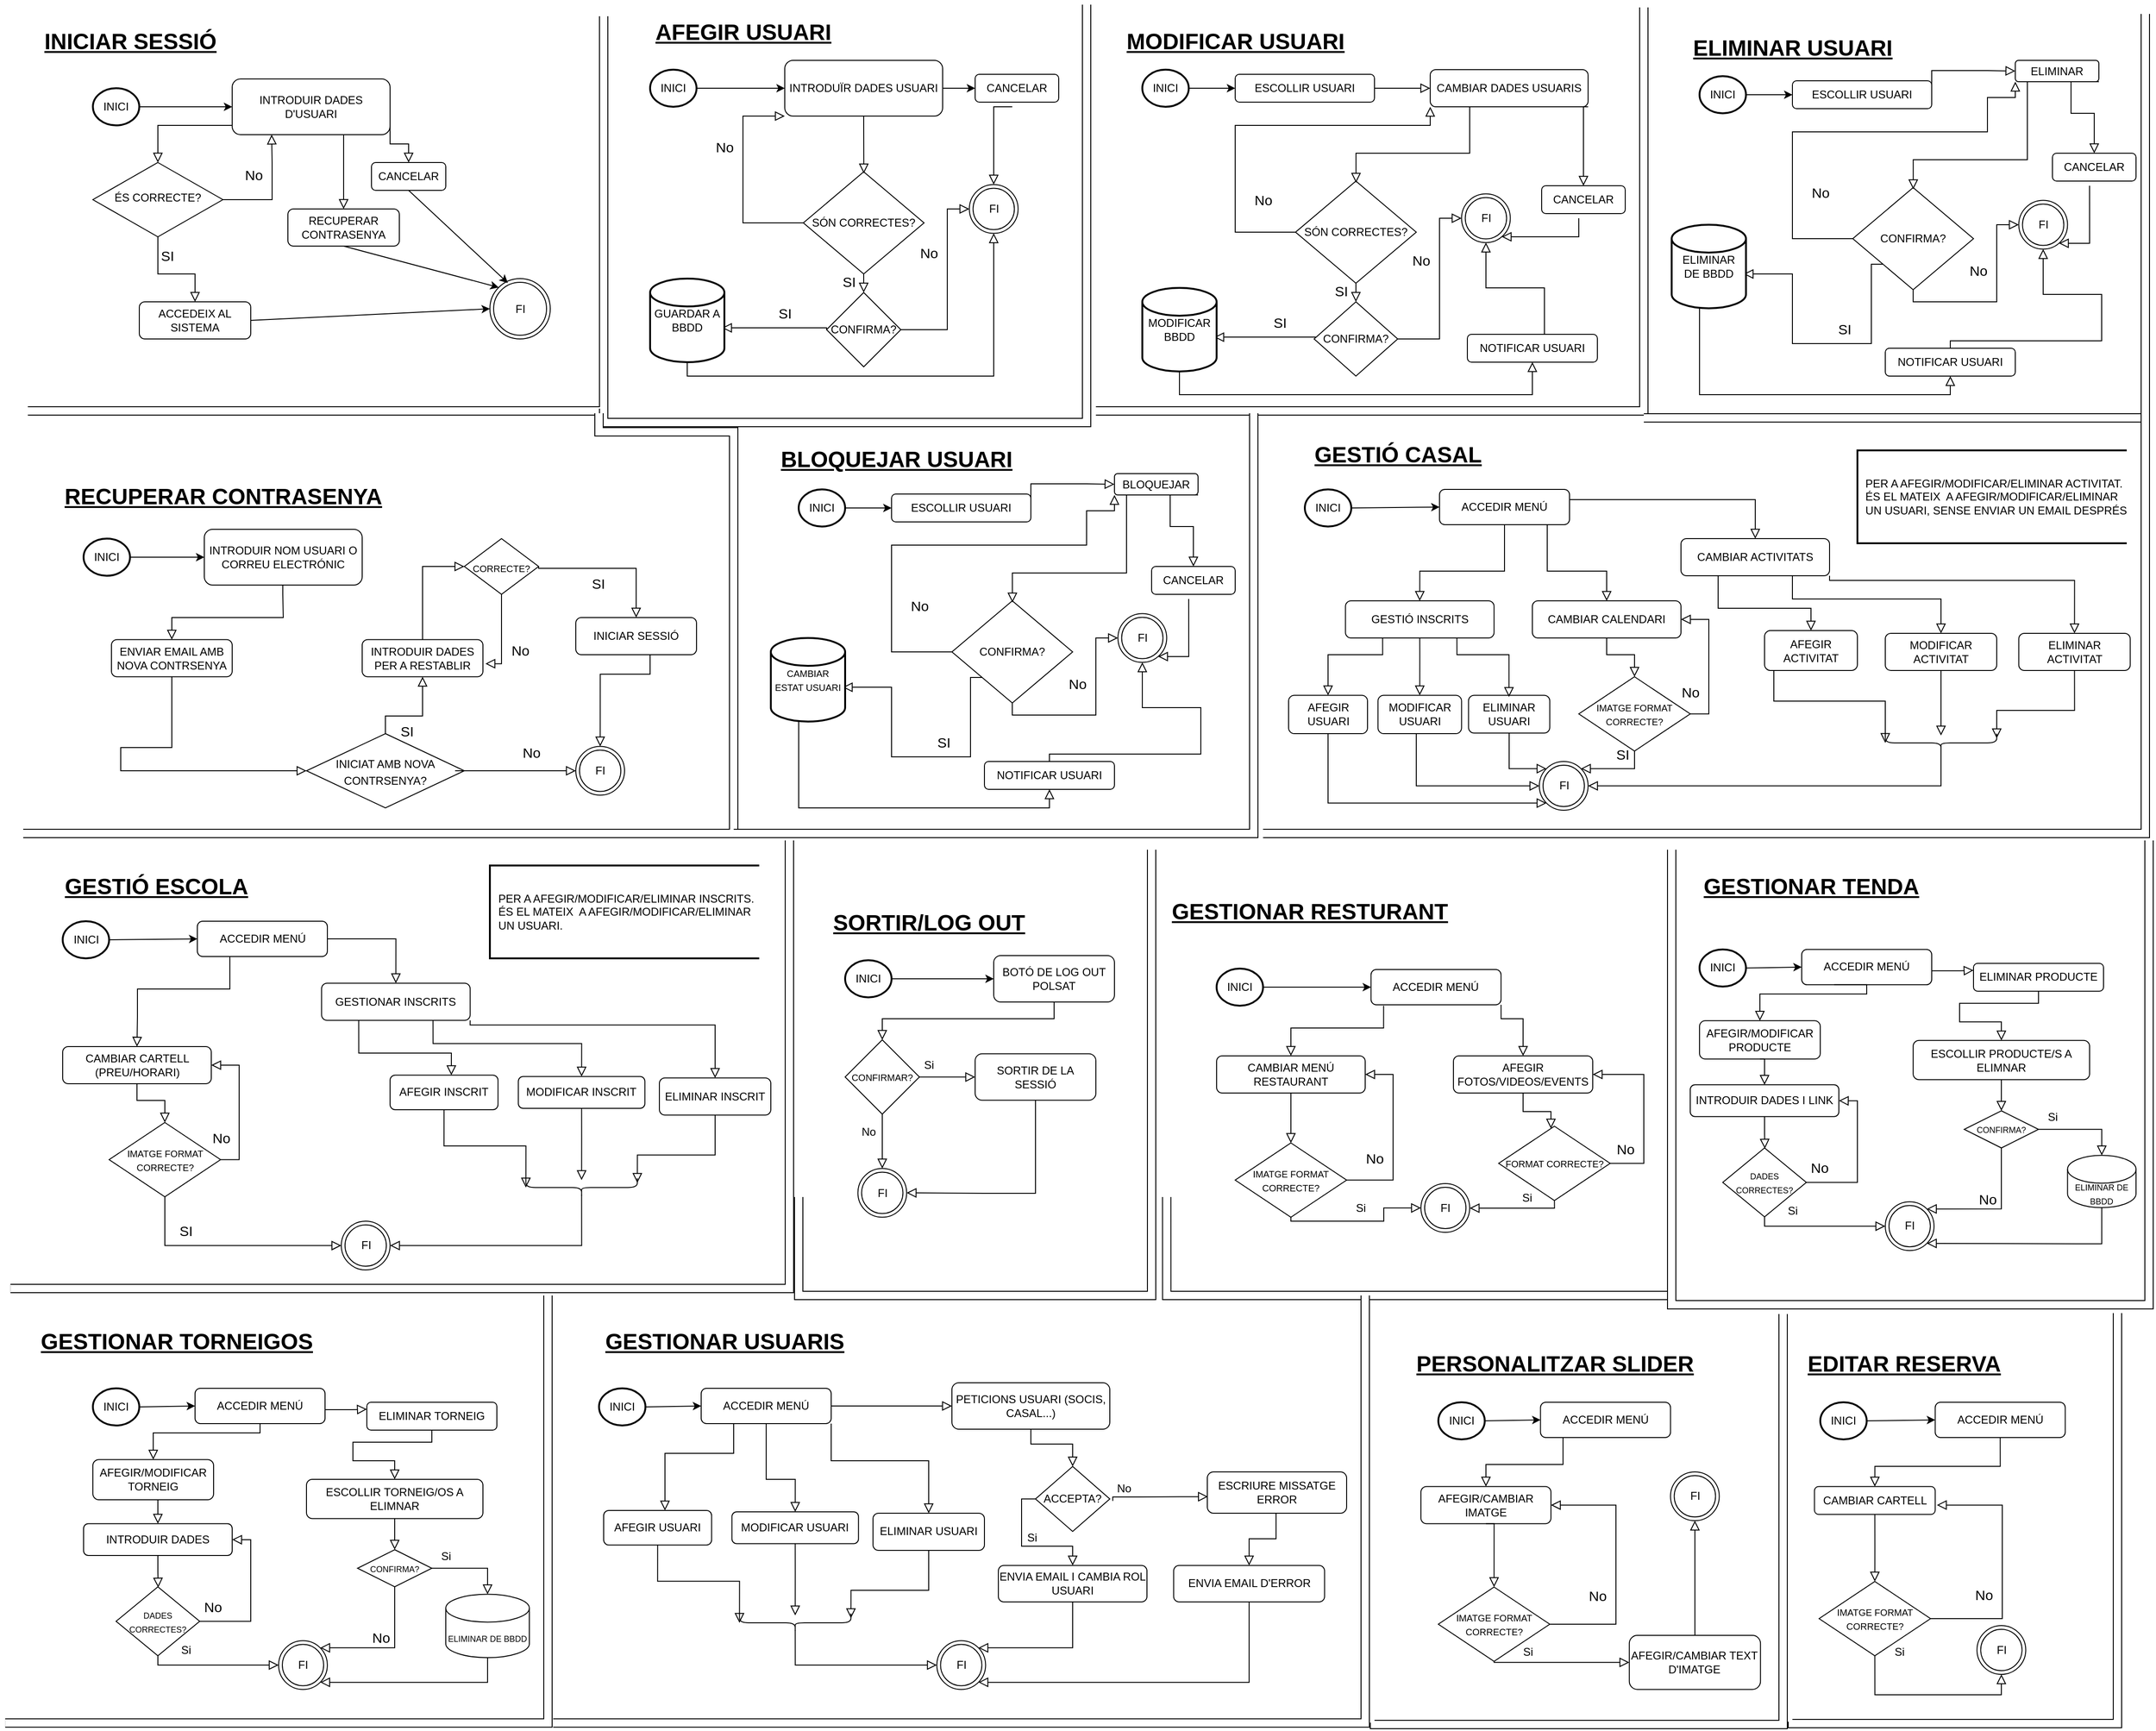 <mxfile version="13.9.9" type="device"><diagram id="C5RBs43oDa-KdzZeNtuy" name="Page-1"><mxGraphModel dx="1240" dy="729" grid="1" gridSize="10" guides="1" tooltips="1" connect="1" arrows="1" fold="1" page="1" pageScale="1" pageWidth="2339" pageHeight="3300" math="0" shadow="0"><root><mxCell id="WIyWlLk6GJQsqaUBKTNV-0"/><mxCell id="WIyWlLk6GJQsqaUBKTNV-1" parent="WIyWlLk6GJQsqaUBKTNV-0"/><mxCell id="7eZEkoGRNEfSyoL5_D1G-0" value="" style="rounded=0;html=1;jettySize=auto;orthogonalLoop=1;fontSize=11;endArrow=block;endFill=0;endSize=8;strokeWidth=1;shadow=0;labelBackgroundColor=none;edgeStyle=orthogonalEdgeStyle;" parent="WIyWlLk6GJQsqaUBKTNV-1" source="7eZEkoGRNEfSyoL5_D1G-1" target="7eZEkoGRNEfSyoL5_D1G-4" edge="1"><mxGeometry relative="1" as="geometry"><Array as="points"><mxPoint x="260" y="150"/><mxPoint x="260" y="150"/></Array></mxGeometry></mxCell><mxCell id="7eZEkoGRNEfSyoL5_D1G-1" value="INTRODUIR DADES D'USUARI" style="rounded=1;whiteSpace=wrap;html=1;fontSize=12;glass=0;strokeWidth=1;shadow=0;" parent="WIyWlLk6GJQsqaUBKTNV-1" vertex="1"><mxGeometry x="250" y="100" width="170" height="60" as="geometry"/></mxCell><mxCell id="7eZEkoGRNEfSyoL5_D1G-2" value="&lt;span style=&quot;font-size: 15px&quot;&gt;SI&lt;/span&gt;" style="rounded=0;html=1;jettySize=auto;orthogonalLoop=1;fontSize=11;endArrow=block;endFill=0;endSize=8;strokeWidth=1;shadow=0;labelBackgroundColor=none;edgeStyle=orthogonalEdgeStyle;entryX=0.5;entryY=0;entryDx=0;entryDy=0;exitX=0.5;exitY=1;exitDx=0;exitDy=0;" parent="WIyWlLk6GJQsqaUBKTNV-1" source="7eZEkoGRNEfSyoL5_D1G-4" target="7eZEkoGRNEfSyoL5_D1G-5" edge="1"><mxGeometry x="-0.636" y="10" relative="1" as="geometry"><mxPoint as="offset"/><mxPoint x="250" y="310" as="targetPoint"/><Array as="points"><mxPoint x="170" y="310"/><mxPoint x="210" y="310"/></Array></mxGeometry></mxCell><mxCell id="7eZEkoGRNEfSyoL5_D1G-3" value="&lt;font style=&quot;font-size: 15px&quot;&gt;No&lt;/font&gt;" style="edgeStyle=orthogonalEdgeStyle;rounded=0;html=1;jettySize=auto;orthogonalLoop=1;fontSize=11;endArrow=block;endFill=0;endSize=8;strokeWidth=1;shadow=0;labelBackgroundColor=none;entryX=0.25;entryY=1;entryDx=0;entryDy=0;" parent="WIyWlLk6GJQsqaUBKTNV-1" source="7eZEkoGRNEfSyoL5_D1G-4" target="7eZEkoGRNEfSyoL5_D1G-1" edge="1"><mxGeometry x="0.306" y="20" relative="1" as="geometry"><mxPoint as="offset"/><mxPoint x="350" y="180" as="targetPoint"/><Array as="points"><mxPoint x="293" y="230"/><mxPoint x="293" y="190"/></Array></mxGeometry></mxCell><mxCell id="7eZEkoGRNEfSyoL5_D1G-4" value="ÉS CORRECTE?" style="rhombus;whiteSpace=wrap;html=1;shadow=0;fontFamily=Helvetica;fontSize=12;align=center;strokeWidth=1;spacing=6;spacingTop=-4;" parent="WIyWlLk6GJQsqaUBKTNV-1" vertex="1"><mxGeometry x="100" y="190" width="140" height="80" as="geometry"/></mxCell><mxCell id="7eZEkoGRNEfSyoL5_D1G-5" value="ACCEDEIX AL SISTEMA" style="rounded=1;whiteSpace=wrap;html=1;fontSize=12;glass=0;strokeWidth=1;shadow=0;" parent="WIyWlLk6GJQsqaUBKTNV-1" vertex="1"><mxGeometry x="150" y="340" width="120" height="40" as="geometry"/></mxCell><mxCell id="7eZEkoGRNEfSyoL5_D1G-6" value="&lt;u&gt;INICIAR SESSIÓ&lt;/u&gt;" style="text;strokeColor=none;fillColor=none;html=1;fontSize=24;fontStyle=1;verticalAlign=middle;align=center;" parent="WIyWlLk6GJQsqaUBKTNV-1" vertex="1"><mxGeometry x="90" y="40" width="100" height="40" as="geometry"/></mxCell><mxCell id="7eZEkoGRNEfSyoL5_D1G-7" value="INICI" style="strokeWidth=2;html=1;shape=mxgraph.flowchart.start_2;whiteSpace=wrap;" parent="WIyWlLk6GJQsqaUBKTNV-1" vertex="1"><mxGeometry x="100" y="110" width="50" height="40" as="geometry"/></mxCell><mxCell id="7eZEkoGRNEfSyoL5_D1G-8" value="" style="endArrow=classic;html=1;exitX=1;exitY=0.5;exitDx=0;exitDy=0;exitPerimeter=0;entryX=0;entryY=0.5;entryDx=0;entryDy=0;" parent="WIyWlLk6GJQsqaUBKTNV-1" source="7eZEkoGRNEfSyoL5_D1G-7" target="7eZEkoGRNEfSyoL5_D1G-1" edge="1"><mxGeometry width="50" height="50" relative="1" as="geometry"><mxPoint x="190" y="150" as="sourcePoint"/><mxPoint x="240" y="100" as="targetPoint"/></mxGeometry></mxCell><mxCell id="7eZEkoGRNEfSyoL5_D1G-11" value="RECUPERAR CONTRASENYA" style="rounded=1;whiteSpace=wrap;html=1;fontSize=12;glass=0;strokeWidth=1;shadow=0;" parent="WIyWlLk6GJQsqaUBKTNV-1" vertex="1"><mxGeometry x="310" y="240" width="120" height="40" as="geometry"/></mxCell><mxCell id="7eZEkoGRNEfSyoL5_D1G-12" value="" style="rounded=0;html=1;jettySize=auto;orthogonalLoop=1;fontSize=11;endArrow=block;endFill=0;endSize=8;strokeWidth=1;shadow=0;labelBackgroundColor=none;edgeStyle=orthogonalEdgeStyle;exitX=0.75;exitY=1;exitDx=0;exitDy=0;entryX=0.5;entryY=0;entryDx=0;entryDy=0;" parent="WIyWlLk6GJQsqaUBKTNV-1" source="7eZEkoGRNEfSyoL5_D1G-1" target="7eZEkoGRNEfSyoL5_D1G-11" edge="1"><mxGeometry relative="1" as="geometry"><mxPoint x="360" y="190.03" as="sourcePoint"/><mxPoint x="500" y="230.03" as="targetPoint"/><Array as="points"><mxPoint x="370" y="160"/></Array></mxGeometry></mxCell><mxCell id="7eZEkoGRNEfSyoL5_D1G-13" value="FI" style="ellipse;shape=doubleEllipse;whiteSpace=wrap;html=1;aspect=fixed;" parent="WIyWlLk6GJQsqaUBKTNV-1" vertex="1"><mxGeometry x="527.5" y="315" width="65" height="65" as="geometry"/></mxCell><mxCell id="7eZEkoGRNEfSyoL5_D1G-14" value="" style="endArrow=classic;html=1;exitX=1;exitY=0.5;exitDx=0;exitDy=0;entryX=0;entryY=0.5;entryDx=0;entryDy=0;" parent="WIyWlLk6GJQsqaUBKTNV-1" source="7eZEkoGRNEfSyoL5_D1G-5" target="7eZEkoGRNEfSyoL5_D1G-13" edge="1"><mxGeometry width="50" height="50" relative="1" as="geometry"><mxPoint x="320" y="380" as="sourcePoint"/><mxPoint x="370" y="330" as="targetPoint"/></mxGeometry></mxCell><mxCell id="7eZEkoGRNEfSyoL5_D1G-15" value="" style="endArrow=classic;html=1;exitX=0.5;exitY=1;exitDx=0;exitDy=0;entryX=0;entryY=0;entryDx=0;entryDy=0;" parent="WIyWlLk6GJQsqaUBKTNV-1" source="7eZEkoGRNEfSyoL5_D1G-11" target="7eZEkoGRNEfSyoL5_D1G-13" edge="1"><mxGeometry width="50" height="50" relative="1" as="geometry"><mxPoint x="290" y="320" as="sourcePoint"/><mxPoint x="555" y="315" as="targetPoint"/></mxGeometry></mxCell><mxCell id="7eZEkoGRNEfSyoL5_D1G-17" value="CANCELAR" style="rounded=1;whiteSpace=wrap;html=1;fontSize=12;glass=0;strokeWidth=1;shadow=0;" parent="WIyWlLk6GJQsqaUBKTNV-1" vertex="1"><mxGeometry x="400" y="190" width="80" height="30" as="geometry"/></mxCell><mxCell id="7eZEkoGRNEfSyoL5_D1G-18" value="" style="rounded=0;html=1;jettySize=auto;orthogonalLoop=1;fontSize=11;endArrow=block;endFill=0;endSize=8;strokeWidth=1;shadow=0;labelBackgroundColor=none;edgeStyle=orthogonalEdgeStyle;exitX=1;exitY=0.75;exitDx=0;exitDy=0;entryX=0.5;entryY=0;entryDx=0;entryDy=0;" parent="WIyWlLk6GJQsqaUBKTNV-1" source="7eZEkoGRNEfSyoL5_D1G-1" target="7eZEkoGRNEfSyoL5_D1G-17" edge="1"><mxGeometry relative="1" as="geometry"><mxPoint x="457.5" y="165" as="sourcePoint"/><mxPoint x="450" y="245" as="targetPoint"/><Array as="points"><mxPoint x="420" y="170"/><mxPoint x="440" y="170"/></Array></mxGeometry></mxCell><mxCell id="7eZEkoGRNEfSyoL5_D1G-19" value="" style="endArrow=classic;html=1;exitX=0.5;exitY=1;exitDx=0;exitDy=0;entryX=0.298;entryY=0.073;entryDx=0;entryDy=0;entryPerimeter=0;" parent="WIyWlLk6GJQsqaUBKTNV-1" source="7eZEkoGRNEfSyoL5_D1G-17" target="7eZEkoGRNEfSyoL5_D1G-13" edge="1"><mxGeometry width="50" height="50" relative="1" as="geometry"><mxPoint x="470" y="230" as="sourcePoint"/><mxPoint x="520" y="180" as="targetPoint"/></mxGeometry></mxCell><mxCell id="7eZEkoGRNEfSyoL5_D1G-20" value="" style="shape=filledEdge;rounded=0;fixDash=1;endArrow=none;strokeWidth=10;fillColor=#ffffff;edgeStyle=orthogonalEdgeStyle;" parent="WIyWlLk6GJQsqaUBKTNV-1" edge="1"><mxGeometry width="60" height="40" relative="1" as="geometry"><mxPoint x="30" y="457.5" as="sourcePoint"/><mxPoint x="650" y="32.5" as="targetPoint"/><Array as="points"><mxPoint x="650" y="457.5"/><mxPoint x="650" y="57.5"/></Array></mxGeometry></mxCell><mxCell id="7eZEkoGRNEfSyoL5_D1G-21" value="&lt;u&gt;AFEGIR USUARI&lt;/u&gt;" style="text;strokeColor=none;fillColor=none;html=1;fontSize=24;fontStyle=1;verticalAlign=middle;align=center;" parent="WIyWlLk6GJQsqaUBKTNV-1" vertex="1"><mxGeometry x="750" y="30" width="100" height="40" as="geometry"/></mxCell><mxCell id="7eZEkoGRNEfSyoL5_D1G-22" value="INICI" style="strokeWidth=2;html=1;shape=mxgraph.flowchart.start_2;whiteSpace=wrap;" parent="WIyWlLk6GJQsqaUBKTNV-1" vertex="1"><mxGeometry x="700" y="90" width="50" height="40" as="geometry"/></mxCell><mxCell id="7eZEkoGRNEfSyoL5_D1G-23" value="" style="endArrow=classic;html=1;exitX=1;exitY=0.5;exitDx=0;exitDy=0;exitPerimeter=0;entryX=0;entryY=0.5;entryDx=0;entryDy=0;" parent="WIyWlLk6GJQsqaUBKTNV-1" source="7eZEkoGRNEfSyoL5_D1G-22" edge="1"><mxGeometry width="50" height="50" relative="1" as="geometry"><mxPoint x="760" y="190" as="sourcePoint"/><mxPoint x="845" y="110" as="targetPoint"/></mxGeometry></mxCell><mxCell id="7eZEkoGRNEfSyoL5_D1G-24" value="SÓN CORRECTES?" style="rhombus;whiteSpace=wrap;html=1;" parent="WIyWlLk6GJQsqaUBKTNV-1" vertex="1"><mxGeometry x="865" y="200" width="130" height="110" as="geometry"/></mxCell><mxCell id="7eZEkoGRNEfSyoL5_D1G-25" value="" style="rounded=0;html=1;jettySize=auto;orthogonalLoop=1;fontSize=11;endArrow=block;endFill=0;endSize=8;strokeWidth=1;shadow=0;labelBackgroundColor=none;edgeStyle=orthogonalEdgeStyle;exitX=0.5;exitY=1;exitDx=0;exitDy=0;entryX=0.501;entryY=0.016;entryDx=0;entryDy=0;entryPerimeter=0;" parent="WIyWlLk6GJQsqaUBKTNV-1" target="7eZEkoGRNEfSyoL5_D1G-24" edge="1"><mxGeometry relative="1" as="geometry"><mxPoint x="930" y="140" as="sourcePoint"/><mxPoint x="930" y="170" as="targetPoint"/><Array as="points"><mxPoint x="930" y="150"/><mxPoint x="930" y="150"/></Array></mxGeometry></mxCell><mxCell id="7eZEkoGRNEfSyoL5_D1G-26" value="&lt;font style=&quot;font-size: 15px&quot;&gt;No&lt;/font&gt;" style="edgeStyle=orthogonalEdgeStyle;rounded=0;html=1;jettySize=auto;orthogonalLoop=1;fontSize=11;endArrow=block;endFill=0;endSize=8;strokeWidth=1;shadow=0;labelBackgroundColor=none;entryX=0;entryY=1;entryDx=0;entryDy=0;exitX=0;exitY=0.5;exitDx=0;exitDy=0;" parent="WIyWlLk6GJQsqaUBKTNV-1" source="7eZEkoGRNEfSyoL5_D1G-24" edge="1"><mxGeometry x="0.306" y="20" relative="1" as="geometry"><mxPoint as="offset"/><mxPoint x="723.45" y="244.986" as="sourcePoint"/><mxPoint x="845" y="140" as="targetPoint"/><Array as="points"><mxPoint x="800" y="255"/><mxPoint x="800" y="140"/></Array></mxGeometry></mxCell><mxCell id="7eZEkoGRNEfSyoL5_D1G-27" value="&lt;span style=&quot;font-size: 15px&quot;&gt;SI&lt;/span&gt;" style="rounded=0;html=1;jettySize=auto;orthogonalLoop=1;fontSize=11;endArrow=block;endFill=0;endSize=8;strokeWidth=1;shadow=0;labelBackgroundColor=none;edgeStyle=orthogonalEdgeStyle;entryX=0.969;entryY=0.589;entryDx=0;entryDy=0;exitX=0;exitY=0.5;exitDx=0;exitDy=0;entryPerimeter=0;" parent="WIyWlLk6GJQsqaUBKTNV-1" source="7eZEkoGRNEfSyoL5_D1G-38" target="7eZEkoGRNEfSyoL5_D1G-37" edge="1"><mxGeometry x="-0.182" y="-16" relative="1" as="geometry"><mxPoint as="offset"/><mxPoint x="845" y="310" as="sourcePoint"/><mxPoint x="782.32" y="335.56" as="targetPoint"/><Array as="points"><mxPoint x="890" y="368"/></Array></mxGeometry></mxCell><mxCell id="7eZEkoGRNEfSyoL5_D1G-30" value="FI" style="ellipse;shape=doubleEllipse;whiteSpace=wrap;html=1;aspect=fixed;" parent="WIyWlLk6GJQsqaUBKTNV-1" vertex="1"><mxGeometry x="1043.75" y="213.75" width="52.5" height="52.5" as="geometry"/></mxCell><mxCell id="7eZEkoGRNEfSyoL5_D1G-31" value="CANCELAR" style="rounded=1;whiteSpace=wrap;html=1;fontSize=12;glass=0;strokeWidth=1;shadow=0;" parent="WIyWlLk6GJQsqaUBKTNV-1" vertex="1"><mxGeometry x="1050" y="95" width="90" height="30" as="geometry"/></mxCell><mxCell id="7eZEkoGRNEfSyoL5_D1G-32" value="" style="endArrow=classic;html=1;fontSize=15;exitX=1;exitY=0.5;exitDx=0;exitDy=0;entryX=0;entryY=0.5;entryDx=0;entryDy=0;" parent="WIyWlLk6GJQsqaUBKTNV-1" target="7eZEkoGRNEfSyoL5_D1G-31" edge="1"><mxGeometry width="50" height="50" relative="1" as="geometry"><mxPoint x="1015" y="110" as="sourcePoint"/><mxPoint x="1130" y="145" as="targetPoint"/></mxGeometry></mxCell><mxCell id="7eZEkoGRNEfSyoL5_D1G-33" value="" style="rounded=0;html=1;jettySize=auto;orthogonalLoop=1;fontSize=11;endArrow=block;endFill=0;endSize=8;strokeWidth=1;shadow=0;labelBackgroundColor=none;edgeStyle=orthogonalEdgeStyle;exitX=0.444;exitY=1.167;exitDx=0;exitDy=0;entryX=0.5;entryY=0;entryDx=0;entryDy=0;exitPerimeter=0;" parent="WIyWlLk6GJQsqaUBKTNV-1" source="7eZEkoGRNEfSyoL5_D1G-31" target="7eZEkoGRNEfSyoL5_D1G-30" edge="1"><mxGeometry relative="1" as="geometry"><mxPoint x="1130" y="230" as="sourcePoint"/><mxPoint x="1175" y="151.25" as="targetPoint"/><Array as="points"><mxPoint x="1070" y="130"/></Array></mxGeometry></mxCell><mxCell id="7eZEkoGRNEfSyoL5_D1G-34" value="" style="rounded=0;html=1;jettySize=auto;orthogonalLoop=1;fontSize=11;endArrow=block;endFill=0;endSize=8;strokeWidth=1;shadow=0;labelBackgroundColor=none;edgeStyle=orthogonalEdgeStyle;exitX=0.5;exitY=1;exitDx=0;exitDy=0;entryX=0.5;entryY=1;entryDx=0;entryDy=0;exitPerimeter=0;" parent="WIyWlLk6GJQsqaUBKTNV-1" source="7eZEkoGRNEfSyoL5_D1G-37" target="7eZEkoGRNEfSyoL5_D1G-30" edge="1"><mxGeometry relative="1" as="geometry"><mxPoint x="1070" y="350" as="sourcePoint"/><mxPoint x="1140" y="328.75" as="targetPoint"/><Array as="points"><mxPoint x="740" y="420"/><mxPoint x="1070" y="420"/></Array></mxGeometry></mxCell><mxCell id="7eZEkoGRNEfSyoL5_D1G-36" value="INTRODUÏR DADES USUARI" style="rounded=1;whiteSpace=wrap;html=1;fontSize=12;glass=0;strokeWidth=1;shadow=0;" parent="WIyWlLk6GJQsqaUBKTNV-1" vertex="1"><mxGeometry x="845" y="80" width="170" height="60" as="geometry"/></mxCell><mxCell id="7eZEkoGRNEfSyoL5_D1G-37" value="GUARDAR A BBDD" style="strokeWidth=2;html=1;shape=mxgraph.flowchart.database;whiteSpace=wrap;" parent="WIyWlLk6GJQsqaUBKTNV-1" vertex="1"><mxGeometry x="700" y="315" width="80" height="90" as="geometry"/></mxCell><mxCell id="7eZEkoGRNEfSyoL5_D1G-38" value="CONFIRMA?" style="rhombus;whiteSpace=wrap;html=1;" parent="WIyWlLk6GJQsqaUBKTNV-1" vertex="1"><mxGeometry x="890" y="330" width="80" height="80" as="geometry"/></mxCell><mxCell id="7eZEkoGRNEfSyoL5_D1G-39" value="&lt;span style=&quot;font-size: 15px&quot;&gt;SI&lt;/span&gt;" style="rounded=0;html=1;jettySize=auto;orthogonalLoop=1;fontSize=11;endArrow=block;endFill=0;endSize=8;strokeWidth=1;shadow=0;labelBackgroundColor=none;edgeStyle=orthogonalEdgeStyle;entryX=0.5;entryY=0;entryDx=0;entryDy=0;exitX=0.5;exitY=1;exitDx=0;exitDy=0;" parent="WIyWlLk6GJQsqaUBKTNV-1" source="7eZEkoGRNEfSyoL5_D1G-24" target="7eZEkoGRNEfSyoL5_D1G-38" edge="1"><mxGeometry x="-0.182" y="-16" relative="1" as="geometry"><mxPoint as="offset"/><mxPoint x="880.83" y="320" as="sourcePoint"/><mxPoint x="740.03" y="315.49" as="targetPoint"/><Array as="points"><mxPoint x="930" y="320"/><mxPoint x="930" y="320"/></Array></mxGeometry></mxCell><mxCell id="7eZEkoGRNEfSyoL5_D1G-40" value="&lt;font style=&quot;font-size: 15px&quot;&gt;No&lt;/font&gt;" style="edgeStyle=orthogonalEdgeStyle;rounded=0;html=1;jettySize=auto;orthogonalLoop=1;fontSize=11;endArrow=block;endFill=0;endSize=8;strokeWidth=1;shadow=0;labelBackgroundColor=none;entryX=0;entryY=0.5;entryDx=0;entryDy=0;exitX=1;exitY=0.5;exitDx=0;exitDy=0;" parent="WIyWlLk6GJQsqaUBKTNV-1" source="7eZEkoGRNEfSyoL5_D1G-38" target="7eZEkoGRNEfSyoL5_D1G-30" edge="1"><mxGeometry x="0.306" y="20" relative="1" as="geometry"><mxPoint as="offset"/><mxPoint x="1169" y="380" as="sourcePoint"/><mxPoint x="1149" y="265" as="targetPoint"/><Array as="points"><mxPoint x="1020" y="370"/><mxPoint x="1020" y="240"/></Array></mxGeometry></mxCell><mxCell id="7eZEkoGRNEfSyoL5_D1G-41" value="" style="shape=filledEdge;rounded=0;fixDash=1;endArrow=none;strokeWidth=10;fillColor=#ffffff;edgeStyle=orthogonalEdgeStyle;" parent="WIyWlLk6GJQsqaUBKTNV-1" edge="1"><mxGeometry x="0.204" y="40" width="60" height="40" relative="1" as="geometry"><mxPoint x="650" y="455" as="sourcePoint"/><mxPoint x="1170" y="20" as="targetPoint"/><Array as="points"><mxPoint x="650" y="470"/><mxPoint x="1170" y="470"/></Array><mxPoint y="1" as="offset"/></mxGeometry></mxCell><mxCell id="7eZEkoGRNEfSyoL5_D1G-42" value="&lt;u&gt;MODIFICAR USUARI&lt;/u&gt;" style="text;strokeColor=none;fillColor=none;html=1;fontSize=24;fontStyle=1;verticalAlign=middle;align=center;" parent="WIyWlLk6GJQsqaUBKTNV-1" vertex="1"><mxGeometry x="1280" y="40" width="100" height="40" as="geometry"/></mxCell><mxCell id="7eZEkoGRNEfSyoL5_D1G-43" value="INICI" style="strokeWidth=2;html=1;shape=mxgraph.flowchart.start_2;whiteSpace=wrap;" parent="WIyWlLk6GJQsqaUBKTNV-1" vertex="1"><mxGeometry x="1230" y="90" width="50" height="40" as="geometry"/></mxCell><mxCell id="7eZEkoGRNEfSyoL5_D1G-44" value="" style="endArrow=classic;html=1;exitX=1;exitY=0.5;exitDx=0;exitDy=0;exitPerimeter=0;entryX=0;entryY=0.5;entryDx=0;entryDy=0;" parent="WIyWlLk6GJQsqaUBKTNV-1" source="7eZEkoGRNEfSyoL5_D1G-43" target="7eZEkoGRNEfSyoL5_D1G-54" edge="1"><mxGeometry width="50" height="50" relative="1" as="geometry"><mxPoint x="1290" y="200" as="sourcePoint"/><mxPoint x="1375" y="120" as="targetPoint"/></mxGeometry></mxCell><mxCell id="7eZEkoGRNEfSyoL5_D1G-45" value="SÓN CORRECTES?" style="rhombus;whiteSpace=wrap;html=1;" parent="WIyWlLk6GJQsqaUBKTNV-1" vertex="1"><mxGeometry x="1395" y="210" width="130" height="110" as="geometry"/></mxCell><mxCell id="7eZEkoGRNEfSyoL5_D1G-46" value="" style="rounded=0;html=1;jettySize=auto;orthogonalLoop=1;fontSize=11;endArrow=block;endFill=0;endSize=8;strokeWidth=1;shadow=0;labelBackgroundColor=none;edgeStyle=orthogonalEdgeStyle;exitX=0.25;exitY=1;exitDx=0;exitDy=0;entryX=0.501;entryY=0.016;entryDx=0;entryDy=0;entryPerimeter=0;" parent="WIyWlLk6GJQsqaUBKTNV-1" source="7eZEkoGRNEfSyoL5_D1G-60" target="7eZEkoGRNEfSyoL5_D1G-45" edge="1"><mxGeometry relative="1" as="geometry"><mxPoint x="1460" y="150" as="sourcePoint"/><mxPoint x="1460" y="180" as="targetPoint"/><Array as="points"><mxPoint x="1583" y="180"/><mxPoint x="1460" y="180"/></Array></mxGeometry></mxCell><mxCell id="7eZEkoGRNEfSyoL5_D1G-47" value="&lt;font style=&quot;font-size: 15px&quot;&gt;No&lt;/font&gt;" style="edgeStyle=orthogonalEdgeStyle;rounded=0;html=1;jettySize=auto;orthogonalLoop=1;fontSize=11;endArrow=block;endFill=0;endSize=8;strokeWidth=1;shadow=0;labelBackgroundColor=none;entryX=0;entryY=1;entryDx=0;entryDy=0;exitX=0;exitY=0.5;exitDx=0;exitDy=0;" parent="WIyWlLk6GJQsqaUBKTNV-1" source="7eZEkoGRNEfSyoL5_D1G-45" target="7eZEkoGRNEfSyoL5_D1G-60" edge="1"><mxGeometry x="-0.512" y="-30" relative="1" as="geometry"><mxPoint as="offset"/><mxPoint x="1253.45" y="254.986" as="sourcePoint"/><mxPoint x="1375" y="150" as="targetPoint"/><Array as="points"><mxPoint x="1330" y="265"/><mxPoint x="1330" y="150"/><mxPoint x="1540" y="150"/></Array></mxGeometry></mxCell><mxCell id="7eZEkoGRNEfSyoL5_D1G-48" value="&lt;span style=&quot;font-size: 15px&quot;&gt;SI&lt;/span&gt;" style="rounded=0;html=1;jettySize=auto;orthogonalLoop=1;fontSize=11;endArrow=block;endFill=0;endSize=8;strokeWidth=1;shadow=0;labelBackgroundColor=none;edgeStyle=orthogonalEdgeStyle;entryX=0.969;entryY=0.589;entryDx=0;entryDy=0;exitX=0;exitY=0.5;exitDx=0;exitDy=0;entryPerimeter=0;" parent="WIyWlLk6GJQsqaUBKTNV-1" source="7eZEkoGRNEfSyoL5_D1G-56" target="7eZEkoGRNEfSyoL5_D1G-55" edge="1"><mxGeometry x="-0.182" y="-16" relative="1" as="geometry"><mxPoint as="offset"/><mxPoint x="1375" y="320" as="sourcePoint"/><mxPoint x="1312.32" y="345.56" as="targetPoint"/><Array as="points"><mxPoint x="1420" y="378"/></Array></mxGeometry></mxCell><mxCell id="7eZEkoGRNEfSyoL5_D1G-49" value="FI" style="ellipse;shape=doubleEllipse;whiteSpace=wrap;html=1;aspect=fixed;" parent="WIyWlLk6GJQsqaUBKTNV-1" vertex="1"><mxGeometry x="1573.75" y="223.75" width="52.5" height="52.5" as="geometry"/></mxCell><mxCell id="7eZEkoGRNEfSyoL5_D1G-50" value="CANCELAR" style="rounded=1;whiteSpace=wrap;html=1;fontSize=12;glass=0;strokeWidth=1;shadow=0;" parent="WIyWlLk6GJQsqaUBKTNV-1" vertex="1"><mxGeometry x="1660" y="215" width="90" height="30" as="geometry"/></mxCell><mxCell id="7eZEkoGRNEfSyoL5_D1G-52" value="" style="rounded=0;html=1;jettySize=auto;orthogonalLoop=1;fontSize=11;endArrow=block;endFill=0;endSize=8;strokeWidth=1;shadow=0;labelBackgroundColor=none;edgeStyle=orthogonalEdgeStyle;exitX=0.444;exitY=1.167;exitDx=0;exitDy=0;exitPerimeter=0;" parent="WIyWlLk6GJQsqaUBKTNV-1" source="7eZEkoGRNEfSyoL5_D1G-50" target="7eZEkoGRNEfSyoL5_D1G-49" edge="1"><mxGeometry relative="1" as="geometry"><mxPoint x="1660" y="240" as="sourcePoint"/><mxPoint x="1705" y="161.25" as="targetPoint"/><Array as="points"><mxPoint x="1700" y="270"/></Array></mxGeometry></mxCell><mxCell id="7eZEkoGRNEfSyoL5_D1G-53" value="" style="rounded=0;html=1;jettySize=auto;orthogonalLoop=1;fontSize=11;endArrow=block;endFill=0;endSize=8;strokeWidth=1;shadow=0;labelBackgroundColor=none;edgeStyle=orthogonalEdgeStyle;exitX=0.5;exitY=1;exitDx=0;exitDy=0;exitPerimeter=0;entryX=0.5;entryY=1;entryDx=0;entryDy=0;" parent="WIyWlLk6GJQsqaUBKTNV-1" source="7eZEkoGRNEfSyoL5_D1G-55" target="7eZEkoGRNEfSyoL5_D1G-63" edge="1"><mxGeometry relative="1" as="geometry"><mxPoint x="1600" y="360" as="sourcePoint"/><mxPoint x="1320" y="470" as="targetPoint"/><Array as="points"><mxPoint x="1270" y="440"/><mxPoint x="1650" y="440"/></Array></mxGeometry></mxCell><mxCell id="7eZEkoGRNEfSyoL5_D1G-54" value="ESCOLLIR USUARI" style="rounded=1;whiteSpace=wrap;html=1;fontSize=12;glass=0;strokeWidth=1;shadow=0;" parent="WIyWlLk6GJQsqaUBKTNV-1" vertex="1"><mxGeometry x="1330" y="95" width="150" height="30" as="geometry"/></mxCell><mxCell id="7eZEkoGRNEfSyoL5_D1G-55" value="MODIFICAR BBDD" style="strokeWidth=2;html=1;shape=mxgraph.flowchart.database;whiteSpace=wrap;" parent="WIyWlLk6GJQsqaUBKTNV-1" vertex="1"><mxGeometry x="1230" y="325" width="80" height="90" as="geometry"/></mxCell><mxCell id="7eZEkoGRNEfSyoL5_D1G-56" value="CONFIRMA?" style="rhombus;whiteSpace=wrap;html=1;" parent="WIyWlLk6GJQsqaUBKTNV-1" vertex="1"><mxGeometry x="1415" y="340" width="90" height="80" as="geometry"/></mxCell><mxCell id="7eZEkoGRNEfSyoL5_D1G-57" value="&lt;span style=&quot;font-size: 15px&quot;&gt;SI&lt;/span&gt;" style="rounded=0;html=1;jettySize=auto;orthogonalLoop=1;fontSize=11;endArrow=block;endFill=0;endSize=8;strokeWidth=1;shadow=0;labelBackgroundColor=none;edgeStyle=orthogonalEdgeStyle;entryX=0.5;entryY=0;entryDx=0;entryDy=0;exitX=0.5;exitY=1;exitDx=0;exitDy=0;" parent="WIyWlLk6GJQsqaUBKTNV-1" source="7eZEkoGRNEfSyoL5_D1G-45" target="7eZEkoGRNEfSyoL5_D1G-56" edge="1"><mxGeometry x="-0.182" y="-16" relative="1" as="geometry"><mxPoint as="offset"/><mxPoint x="1410.83" y="330" as="sourcePoint"/><mxPoint x="1270.03" y="325.49" as="targetPoint"/><Array as="points"><mxPoint x="1460" y="330"/><mxPoint x="1460" y="330"/></Array></mxGeometry></mxCell><mxCell id="7eZEkoGRNEfSyoL5_D1G-58" value="&lt;font style=&quot;font-size: 15px&quot;&gt;No&lt;/font&gt;" style="edgeStyle=orthogonalEdgeStyle;rounded=0;html=1;jettySize=auto;orthogonalLoop=1;fontSize=11;endArrow=block;endFill=0;endSize=8;strokeWidth=1;shadow=0;labelBackgroundColor=none;entryX=0;entryY=0.5;entryDx=0;entryDy=0;exitX=1;exitY=0.5;exitDx=0;exitDy=0;" parent="WIyWlLk6GJQsqaUBKTNV-1" source="7eZEkoGRNEfSyoL5_D1G-56" target="7eZEkoGRNEfSyoL5_D1G-49" edge="1"><mxGeometry x="0.306" y="20" relative="1" as="geometry"><mxPoint as="offset"/><mxPoint x="1699" y="390" as="sourcePoint"/><mxPoint x="1679" y="275" as="targetPoint"/><Array as="points"><mxPoint x="1550" y="380"/><mxPoint x="1550" y="250"/></Array></mxGeometry></mxCell><mxCell id="7eZEkoGRNEfSyoL5_D1G-60" value="CAMBIAR DADES USUARIS" style="rounded=1;whiteSpace=wrap;html=1;" parent="WIyWlLk6GJQsqaUBKTNV-1" vertex="1"><mxGeometry x="1540" y="90" width="170" height="40" as="geometry"/></mxCell><mxCell id="7eZEkoGRNEfSyoL5_D1G-61" value="" style="rounded=0;html=1;jettySize=auto;orthogonalLoop=1;fontSize=11;endArrow=block;endFill=0;endSize=8;strokeWidth=1;shadow=0;labelBackgroundColor=none;edgeStyle=orthogonalEdgeStyle;exitX=1;exitY=0.5;exitDx=0;exitDy=0;entryX=0;entryY=0.5;entryDx=0;entryDy=0;" parent="WIyWlLk6GJQsqaUBKTNV-1" source="7eZEkoGRNEfSyoL5_D1G-54" target="7eZEkoGRNEfSyoL5_D1G-60" edge="1"><mxGeometry relative="1" as="geometry"><mxPoint x="1510" y="120" as="sourcePoint"/><mxPoint x="1510.13" y="181.76" as="targetPoint"/><Array as="points"/></mxGeometry></mxCell><mxCell id="7eZEkoGRNEfSyoL5_D1G-62" value="" style="rounded=0;html=1;jettySize=auto;orthogonalLoop=1;fontSize=11;endArrow=block;endFill=0;endSize=8;strokeWidth=1;shadow=0;labelBackgroundColor=none;edgeStyle=orthogonalEdgeStyle;exitX=1;exitY=1;exitDx=0;exitDy=0;entryX=0.5;entryY=0;entryDx=0;entryDy=0;" parent="WIyWlLk6GJQsqaUBKTNV-1" source="7eZEkoGRNEfSyoL5_D1G-60" target="7eZEkoGRNEfSyoL5_D1G-50" edge="1"><mxGeometry relative="1" as="geometry"><mxPoint x="1630" y="151.99" as="sourcePoint"/><mxPoint x="1630.13" y="213.75" as="targetPoint"/><Array as="points"><mxPoint x="1705" y="130"/></Array></mxGeometry></mxCell><mxCell id="7eZEkoGRNEfSyoL5_D1G-63" value="NOTIFICAR USUARI" style="rounded=1;whiteSpace=wrap;html=1;fontSize=12;glass=0;strokeWidth=1;shadow=0;" parent="WIyWlLk6GJQsqaUBKTNV-1" vertex="1"><mxGeometry x="1580" y="375" width="140" height="30" as="geometry"/></mxCell><mxCell id="7eZEkoGRNEfSyoL5_D1G-64" value="" style="rounded=0;html=1;jettySize=auto;orthogonalLoop=1;fontSize=11;endArrow=block;endFill=0;endSize=8;strokeWidth=1;shadow=0;labelBackgroundColor=none;edgeStyle=orthogonalEdgeStyle;exitX=0.5;exitY=0;exitDx=0;exitDy=0;entryX=0.5;entryY=1;entryDx=0;entryDy=0;" parent="WIyWlLk6GJQsqaUBKTNV-1" source="7eZEkoGRNEfSyoL5_D1G-63" target="7eZEkoGRNEfSyoL5_D1G-49" edge="1"><mxGeometry relative="1" as="geometry"><mxPoint x="1662.96" y="305.01" as="sourcePoint"/><mxPoint x="1580.002" y="325" as="targetPoint"/><Array as="points"><mxPoint x="1663" y="375"/><mxPoint x="1663" y="325"/><mxPoint x="1600" y="325"/></Array></mxGeometry></mxCell><mxCell id="7eZEkoGRNEfSyoL5_D1G-65" value="" style="shape=filledEdge;rounded=0;fixDash=1;endArrow=none;strokeWidth=10;fillColor=#ffffff;edgeStyle=orthogonalEdgeStyle;" parent="WIyWlLk6GJQsqaUBKTNV-1" edge="1"><mxGeometry x="0.204" y="40" width="60" height="40" relative="1" as="geometry"><mxPoint x="1180" y="457.5" as="sourcePoint"/><mxPoint x="1770" y="23" as="targetPoint"/><Array as="points"><mxPoint x="1770" y="457"/></Array><mxPoint y="1" as="offset"/></mxGeometry></mxCell><mxCell id="7eZEkoGRNEfSyoL5_D1G-66" value="&lt;u&gt;RECUPERAR CONTRASENYA&lt;/u&gt;" style="text;strokeColor=none;fillColor=none;html=1;fontSize=24;fontStyle=1;verticalAlign=middle;align=center;" parent="WIyWlLk6GJQsqaUBKTNV-1" vertex="1"><mxGeometry x="190" y="530" width="100" height="40" as="geometry"/></mxCell><mxCell id="7eZEkoGRNEfSyoL5_D1G-67" value="INICI" style="strokeWidth=2;html=1;shape=mxgraph.flowchart.start_2;whiteSpace=wrap;" parent="WIyWlLk6GJQsqaUBKTNV-1" vertex="1"><mxGeometry x="90" y="595" width="50" height="40" as="geometry"/></mxCell><mxCell id="7eZEkoGRNEfSyoL5_D1G-68" value="INTRODUIR NOM USUARI O CORREU ELECTRÓNIC" style="rounded=1;whiteSpace=wrap;html=1;fontSize=12;glass=0;strokeWidth=1;shadow=0;" parent="WIyWlLk6GJQsqaUBKTNV-1" vertex="1"><mxGeometry x="220" y="585" width="170" height="60" as="geometry"/></mxCell><mxCell id="7eZEkoGRNEfSyoL5_D1G-69" value="" style="endArrow=classic;html=1;fontSize=15;exitX=1;exitY=0.5;exitDx=0;exitDy=0;exitPerimeter=0;entryX=0;entryY=0.5;entryDx=0;entryDy=0;" parent="WIyWlLk6GJQsqaUBKTNV-1" source="7eZEkoGRNEfSyoL5_D1G-67" target="7eZEkoGRNEfSyoL5_D1G-68" edge="1"><mxGeometry width="50" height="50" relative="1" as="geometry"><mxPoint x="220" y="760" as="sourcePoint"/><mxPoint x="270" y="710" as="targetPoint"/></mxGeometry></mxCell><mxCell id="7eZEkoGRNEfSyoL5_D1G-70" value="" style="rounded=0;html=1;jettySize=auto;orthogonalLoop=1;fontSize=11;endArrow=block;endFill=0;endSize=8;strokeWidth=1;shadow=0;labelBackgroundColor=none;edgeStyle=orthogonalEdgeStyle;exitX=0.5;exitY=1;exitDx=0;exitDy=0;entryX=0.5;entryY=0;entryDx=0;entryDy=0;" parent="WIyWlLk6GJQsqaUBKTNV-1" target="7eZEkoGRNEfSyoL5_D1G-71" edge="1"><mxGeometry relative="1" as="geometry"><mxPoint x="304.5" y="645" as="sourcePoint"/><mxPoint x="305" y="690" as="targetPoint"/><Array as="points"><mxPoint x="305" y="655"/><mxPoint x="305" y="655"/><mxPoint x="305" y="680"/><mxPoint x="185" y="680"/></Array></mxGeometry></mxCell><mxCell id="7eZEkoGRNEfSyoL5_D1G-71" value="ENVIAR EMAIL AMB NOVA CONTRSENYA" style="rounded=1;whiteSpace=wrap;html=1;fontSize=12;glass=0;strokeWidth=1;shadow=0;" parent="WIyWlLk6GJQsqaUBKTNV-1" vertex="1"><mxGeometry x="120" y="703.75" width="130" height="40" as="geometry"/></mxCell><mxCell id="7eZEkoGRNEfSyoL5_D1G-72" value="" style="rounded=0;html=1;jettySize=auto;orthogonalLoop=1;fontSize=11;endArrow=block;endFill=0;endSize=8;strokeWidth=1;shadow=0;labelBackgroundColor=none;edgeStyle=orthogonalEdgeStyle;exitX=0.5;exitY=1;exitDx=0;exitDy=0;entryX=0;entryY=0.5;entryDx=0;entryDy=0;" parent="WIyWlLk6GJQsqaUBKTNV-1" source="7eZEkoGRNEfSyoL5_D1G-71" target="7eZEkoGRNEfSyoL5_D1G-73" edge="1"><mxGeometry relative="1" as="geometry"><mxPoint x="140" y="834.5" as="sourcePoint"/><mxPoint x="140" y="880.0" as="targetPoint"/><Array as="points"><mxPoint x="130" y="820"/><mxPoint x="130" y="845"/></Array></mxGeometry></mxCell><mxCell id="7eZEkoGRNEfSyoL5_D1G-73" value="&lt;span style=&quot;font-size: 12px&quot;&gt;INICIAT AMB NOVA CONTRSENYA?&lt;/span&gt;" style="rhombus;whiteSpace=wrap;html=1;fontSize=15;" parent="WIyWlLk6GJQsqaUBKTNV-1" vertex="1"><mxGeometry x="330" y="805" width="170" height="80" as="geometry"/></mxCell><mxCell id="7eZEkoGRNEfSyoL5_D1G-74" value="FI" style="ellipse;shape=doubleEllipse;whiteSpace=wrap;html=1;aspect=fixed;" parent="WIyWlLk6GJQsqaUBKTNV-1" vertex="1"><mxGeometry x="620" y="818.75" width="52.5" height="52.5" as="geometry"/></mxCell><mxCell id="7eZEkoGRNEfSyoL5_D1G-75" value="&lt;font style=&quot;font-size: 15px&quot;&gt;No&lt;/font&gt;" style="edgeStyle=orthogonalEdgeStyle;rounded=0;html=1;jettySize=auto;orthogonalLoop=1;fontSize=11;endArrow=block;endFill=0;endSize=8;strokeWidth=1;shadow=0;labelBackgroundColor=none;entryX=0;entryY=0.5;entryDx=0;entryDy=0;exitX=1;exitY=0.5;exitDx=0;exitDy=0;" parent="WIyWlLk6GJQsqaUBKTNV-1" source="7eZEkoGRNEfSyoL5_D1G-73" target="7eZEkoGRNEfSyoL5_D1G-74" edge="1"><mxGeometry x="0.306" y="20" relative="1" as="geometry"><mxPoint as="offset"/><mxPoint x="555" y="842.5" as="sourcePoint"/><mxPoint x="510" y="757.5" as="targetPoint"/><Array as="points"><mxPoint x="490" y="845"/><mxPoint x="490" y="845"/></Array></mxGeometry></mxCell><mxCell id="7eZEkoGRNEfSyoL5_D1G-76" value="INTRODUIR DADES PER A RESTABLIR" style="rounded=1;whiteSpace=wrap;html=1;fontSize=12;glass=0;strokeWidth=1;shadow=0;" parent="WIyWlLk6GJQsqaUBKTNV-1" vertex="1"><mxGeometry x="390" y="703.75" width="130" height="40" as="geometry"/></mxCell><mxCell id="7eZEkoGRNEfSyoL5_D1G-77" value="&lt;span style=&quot;font-size: 15px&quot;&gt;SI&lt;/span&gt;" style="rounded=0;html=1;jettySize=auto;orthogonalLoop=1;fontSize=11;endArrow=block;endFill=0;endSize=8;strokeWidth=1;shadow=0;labelBackgroundColor=none;edgeStyle=orthogonalEdgeStyle;exitX=0.5;exitY=0;exitDx=0;exitDy=0;entryX=0.5;entryY=1;entryDx=0;entryDy=0;" parent="WIyWlLk6GJQsqaUBKTNV-1" source="7eZEkoGRNEfSyoL5_D1G-73" target="7eZEkoGRNEfSyoL5_D1G-76" edge="1"><mxGeometry x="-0.182" y="-16" relative="1" as="geometry"><mxPoint as="offset"/><mxPoint x="415" y="756.25" as="sourcePoint"/><mxPoint x="310" y="786.25" as="targetPoint"/><Array as="points"><mxPoint x="415" y="786"/><mxPoint x="455" y="786"/></Array></mxGeometry></mxCell><mxCell id="7eZEkoGRNEfSyoL5_D1G-78" value="&lt;font style=&quot;font-size: 10px&quot;&gt;CORRECTE?&lt;/font&gt;" style="rhombus;whiteSpace=wrap;html=1;fontSize=15;" parent="WIyWlLk6GJQsqaUBKTNV-1" vertex="1"><mxGeometry x="500" y="595" width="80" height="60" as="geometry"/></mxCell><mxCell id="7eZEkoGRNEfSyoL5_D1G-79" value="" style="rounded=0;html=1;jettySize=auto;orthogonalLoop=1;fontSize=11;endArrow=block;endFill=0;endSize=8;strokeWidth=1;shadow=0;labelBackgroundColor=none;edgeStyle=orthogonalEdgeStyle;exitX=0.5;exitY=0;exitDx=0;exitDy=0;entryX=0;entryY=0.5;entryDx=0;entryDy=0;" parent="WIyWlLk6GJQsqaUBKTNV-1" source="7eZEkoGRNEfSyoL5_D1G-76" target="7eZEkoGRNEfSyoL5_D1G-78" edge="1"><mxGeometry relative="1" as="geometry"><mxPoint x="460.02" y="640" as="sourcePoint"/><mxPoint x="460.003" y="685.388" as="targetPoint"/><Array as="points"><mxPoint x="455" y="625"/></Array></mxGeometry></mxCell><mxCell id="7eZEkoGRNEfSyoL5_D1G-80" value="&lt;font style=&quot;font-size: 15px&quot;&gt;No&lt;/font&gt;" style="edgeStyle=orthogonalEdgeStyle;rounded=0;html=1;jettySize=auto;orthogonalLoop=1;fontSize=11;endArrow=block;endFill=0;endSize=8;strokeWidth=1;shadow=0;labelBackgroundColor=none;entryX=1.021;entryY=0.649;entryDx=0;entryDy=0;exitX=0.5;exitY=1;exitDx=0;exitDy=0;entryPerimeter=0;" parent="WIyWlLk6GJQsqaUBKTNV-1" source="7eZEkoGRNEfSyoL5_D1G-78" target="7eZEkoGRNEfSyoL5_D1G-76" edge="1"><mxGeometry x="0.306" y="20" relative="1" as="geometry"><mxPoint as="offset"/><mxPoint x="529.97" y="689.43" as="sourcePoint"/><mxPoint x="649.97" y="689.43" as="targetPoint"/><Array as="points"><mxPoint x="540" y="730"/></Array></mxGeometry></mxCell><mxCell id="7eZEkoGRNEfSyoL5_D1G-81" value="INICIAR SESSIÓ" style="rounded=1;whiteSpace=wrap;html=1;fontSize=12;glass=0;strokeWidth=1;shadow=0;" parent="WIyWlLk6GJQsqaUBKTNV-1" vertex="1"><mxGeometry x="620" y="680" width="130" height="40" as="geometry"/></mxCell><mxCell id="7eZEkoGRNEfSyoL5_D1G-82" value="&lt;span style=&quot;font-size: 15px&quot;&gt;SI&lt;/span&gt;" style="rounded=0;html=1;jettySize=auto;orthogonalLoop=1;fontSize=11;endArrow=block;endFill=0;endSize=8;strokeWidth=1;shadow=0;labelBackgroundColor=none;edgeStyle=orthogonalEdgeStyle;exitX=1;exitY=0.5;exitDx=0;exitDy=0;entryX=0.5;entryY=0;entryDx=0;entryDy=0;" parent="WIyWlLk6GJQsqaUBKTNV-1" source="7eZEkoGRNEfSyoL5_D1G-78" target="7eZEkoGRNEfSyoL5_D1G-81" edge="1"><mxGeometry x="-0.182" y="-16" relative="1" as="geometry"><mxPoint as="offset"/><mxPoint x="640" y="646.25" as="sourcePoint"/><mxPoint x="680" y="585" as="targetPoint"/><Array as="points"><mxPoint x="580" y="627"/><mxPoint x="685" y="627"/></Array></mxGeometry></mxCell><mxCell id="7eZEkoGRNEfSyoL5_D1G-83" value="" style="rounded=0;html=1;jettySize=auto;orthogonalLoop=1;fontSize=11;endArrow=block;endFill=0;endSize=8;strokeWidth=1;shadow=0;labelBackgroundColor=none;edgeStyle=orthogonalEdgeStyle;exitX=0.5;exitY=1;exitDx=0;exitDy=0;entryX=0.5;entryY=0;entryDx=0;entryDy=0;" parent="WIyWlLk6GJQsqaUBKTNV-1" source="7eZEkoGRNEfSyoL5_D1G-81" target="7eZEkoGRNEfSyoL5_D1G-74" edge="1"><mxGeometry relative="1" as="geometry"><mxPoint x="700" y="820" as="sourcePoint"/><mxPoint x="745" y="741.25" as="targetPoint"/><Array as="points"><mxPoint x="700" y="720"/><mxPoint x="700" y="741"/><mxPoint x="646" y="741"/></Array></mxGeometry></mxCell><mxCell id="7eZEkoGRNEfSyoL5_D1G-85" value="" style="shape=filledEdge;rounded=0;fixDash=1;endArrow=none;strokeWidth=10;fillColor=#ffffff;edgeStyle=orthogonalEdgeStyle;" parent="WIyWlLk6GJQsqaUBKTNV-1" edge="1"><mxGeometry width="60" height="40" relative="1" as="geometry"><mxPoint x="25" y="912.46" as="sourcePoint"/><mxPoint x="645" y="460" as="targetPoint"/><Array as="points"><mxPoint x="790" y="913"/><mxPoint x="790" y="480"/><mxPoint x="645" y="480"/></Array></mxGeometry></mxCell><mxCell id="7eZEkoGRNEfSyoL5_D1G-86" value="&lt;u&gt;ELIMINAR USUARI&lt;/u&gt;" style="text;strokeColor=none;fillColor=none;html=1;fontSize=24;fontStyle=1;verticalAlign=middle;align=center;" parent="WIyWlLk6GJQsqaUBKTNV-1" vertex="1"><mxGeometry x="1880" y="47" width="100" height="40" as="geometry"/></mxCell><mxCell id="7eZEkoGRNEfSyoL5_D1G-87" value="INICI" style="strokeWidth=2;html=1;shape=mxgraph.flowchart.start_2;whiteSpace=wrap;" parent="WIyWlLk6GJQsqaUBKTNV-1" vertex="1"><mxGeometry x="1830" y="97" width="50" height="40" as="geometry"/></mxCell><mxCell id="7eZEkoGRNEfSyoL5_D1G-88" value="" style="endArrow=classic;html=1;exitX=1;exitY=0.5;exitDx=0;exitDy=0;exitPerimeter=0;entryX=0;entryY=0.5;entryDx=0;entryDy=0;" parent="WIyWlLk6GJQsqaUBKTNV-1" source="7eZEkoGRNEfSyoL5_D1G-87" target="7eZEkoGRNEfSyoL5_D1G-97" edge="1"><mxGeometry width="50" height="50" relative="1" as="geometry"><mxPoint x="1890" y="207" as="sourcePoint"/><mxPoint x="1975" y="127" as="targetPoint"/></mxGeometry></mxCell><mxCell id="7eZEkoGRNEfSyoL5_D1G-89" value="CONFIRMA?" style="rhombus;whiteSpace=wrap;html=1;" parent="WIyWlLk6GJQsqaUBKTNV-1" vertex="1"><mxGeometry x="1995" y="217" width="130" height="110" as="geometry"/></mxCell><mxCell id="7eZEkoGRNEfSyoL5_D1G-90" value="" style="rounded=0;html=1;jettySize=auto;orthogonalLoop=1;fontSize=11;endArrow=block;endFill=0;endSize=8;strokeWidth=1;shadow=0;labelBackgroundColor=none;edgeStyle=orthogonalEdgeStyle;exitX=0.25;exitY=1;exitDx=0;exitDy=0;entryX=0.501;entryY=0.016;entryDx=0;entryDy=0;entryPerimeter=0;" parent="WIyWlLk6GJQsqaUBKTNV-1" source="7eZEkoGRNEfSyoL5_D1G-102" target="7eZEkoGRNEfSyoL5_D1G-89" edge="1"><mxGeometry relative="1" as="geometry"><mxPoint x="2060" y="157" as="sourcePoint"/><mxPoint x="2060" y="187" as="targetPoint"/><Array as="points"><mxPoint x="2183" y="187"/><mxPoint x="2060" y="187"/></Array></mxGeometry></mxCell><mxCell id="7eZEkoGRNEfSyoL5_D1G-91" value="&lt;font style=&quot;font-size: 15px&quot;&gt;No&lt;/font&gt;" style="edgeStyle=orthogonalEdgeStyle;rounded=0;html=1;jettySize=auto;orthogonalLoop=1;fontSize=11;endArrow=block;endFill=0;endSize=8;strokeWidth=1;shadow=0;labelBackgroundColor=none;entryX=0;entryY=1;entryDx=0;entryDy=0;exitX=0;exitY=0.5;exitDx=0;exitDy=0;" parent="WIyWlLk6GJQsqaUBKTNV-1" source="7eZEkoGRNEfSyoL5_D1G-89" target="7eZEkoGRNEfSyoL5_D1G-102" edge="1"><mxGeometry x="-0.512" y="-30" relative="1" as="geometry"><mxPoint as="offset"/><mxPoint x="1853.45" y="261.986" as="sourcePoint"/><mxPoint x="1975" y="157" as="targetPoint"/><Array as="points"><mxPoint x="1930" y="272"/><mxPoint x="1930" y="157"/><mxPoint x="2140" y="157"/><mxPoint x="2140" y="120"/><mxPoint x="2170" y="120"/></Array></mxGeometry></mxCell><mxCell id="7eZEkoGRNEfSyoL5_D1G-92" value="&lt;span style=&quot;font-size: 15px&quot;&gt;SI&lt;/span&gt;" style="rounded=0;html=1;jettySize=auto;orthogonalLoop=1;fontSize=11;endArrow=block;endFill=0;endSize=8;strokeWidth=1;shadow=0;labelBackgroundColor=none;edgeStyle=orthogonalEdgeStyle;entryX=0.969;entryY=0.589;entryDx=0;entryDy=0;exitX=0;exitY=1;exitDx=0;exitDy=0;entryPerimeter=0;" parent="WIyWlLk6GJQsqaUBKTNV-1" source="7eZEkoGRNEfSyoL5_D1G-89" target="7eZEkoGRNEfSyoL5_D1G-98" edge="1"><mxGeometry x="-0.182" y="-16" relative="1" as="geometry"><mxPoint as="offset"/><mxPoint x="1960" y="390" as="sourcePoint"/><mxPoint x="1912.32" y="352.56" as="targetPoint"/><Array as="points"><mxPoint x="2015" y="300"/><mxPoint x="2015" y="385"/><mxPoint x="1930" y="385"/><mxPoint x="1930" y="310"/></Array></mxGeometry></mxCell><mxCell id="7eZEkoGRNEfSyoL5_D1G-93" value="FI" style="ellipse;shape=doubleEllipse;whiteSpace=wrap;html=1;aspect=fixed;" parent="WIyWlLk6GJQsqaUBKTNV-1" vertex="1"><mxGeometry x="2173.75" y="230.75" width="52.5" height="52.5" as="geometry"/></mxCell><mxCell id="7eZEkoGRNEfSyoL5_D1G-94" value="CANCELAR" style="rounded=1;whiteSpace=wrap;html=1;fontSize=12;glass=0;strokeWidth=1;shadow=0;" parent="WIyWlLk6GJQsqaUBKTNV-1" vertex="1"><mxGeometry x="2210" y="180" width="90" height="30" as="geometry"/></mxCell><mxCell id="7eZEkoGRNEfSyoL5_D1G-95" value="" style="rounded=0;html=1;jettySize=auto;orthogonalLoop=1;fontSize=11;endArrow=block;endFill=0;endSize=8;strokeWidth=1;shadow=0;labelBackgroundColor=none;edgeStyle=orthogonalEdgeStyle;exitX=0.444;exitY=1.167;exitDx=0;exitDy=0;exitPerimeter=0;" parent="WIyWlLk6GJQsqaUBKTNV-1" source="7eZEkoGRNEfSyoL5_D1G-94" target="7eZEkoGRNEfSyoL5_D1G-93" edge="1"><mxGeometry relative="1" as="geometry"><mxPoint x="2260" y="247" as="sourcePoint"/><mxPoint x="2305" y="168.25" as="targetPoint"/><Array as="points"><mxPoint x="2250" y="277"/></Array></mxGeometry></mxCell><mxCell id="7eZEkoGRNEfSyoL5_D1G-96" value="" style="rounded=0;html=1;jettySize=auto;orthogonalLoop=1;fontSize=11;endArrow=block;endFill=0;endSize=8;strokeWidth=1;shadow=0;labelBackgroundColor=none;edgeStyle=orthogonalEdgeStyle;exitX=0.5;exitY=1;exitDx=0;exitDy=0;exitPerimeter=0;entryX=0.5;entryY=1;entryDx=0;entryDy=0;" parent="WIyWlLk6GJQsqaUBKTNV-1" source="7eZEkoGRNEfSyoL5_D1G-98" target="7eZEkoGRNEfSyoL5_D1G-105" edge="1"><mxGeometry relative="1" as="geometry"><mxPoint x="2200" y="367" as="sourcePoint"/><mxPoint x="1920" y="477" as="targetPoint"/><Array as="points"><mxPoint x="1830" y="347"/><mxPoint x="1830" y="440"/><mxPoint x="2100" y="440"/></Array></mxGeometry></mxCell><mxCell id="7eZEkoGRNEfSyoL5_D1G-97" value="ESCOLLIR USUARI" style="rounded=1;whiteSpace=wrap;html=1;fontSize=12;glass=0;strokeWidth=1;shadow=0;" parent="WIyWlLk6GJQsqaUBKTNV-1" vertex="1"><mxGeometry x="1930" y="102" width="150" height="30" as="geometry"/></mxCell><mxCell id="7eZEkoGRNEfSyoL5_D1G-98" value="ELIMINAR&lt;br&gt;DE BBDD" style="strokeWidth=2;html=1;shape=mxgraph.flowchart.database;whiteSpace=wrap;" parent="WIyWlLk6GJQsqaUBKTNV-1" vertex="1"><mxGeometry x="1800" y="257" width="80" height="90" as="geometry"/></mxCell><mxCell id="7eZEkoGRNEfSyoL5_D1G-101" value="&lt;font style=&quot;font-size: 15px&quot;&gt;No&lt;/font&gt;" style="edgeStyle=orthogonalEdgeStyle;rounded=0;html=1;jettySize=auto;orthogonalLoop=1;fontSize=11;endArrow=block;endFill=0;endSize=8;strokeWidth=1;shadow=0;labelBackgroundColor=none;entryX=0;entryY=0.5;entryDx=0;entryDy=0;exitX=0.5;exitY=1;exitDx=0;exitDy=0;" parent="WIyWlLk6GJQsqaUBKTNV-1" source="7eZEkoGRNEfSyoL5_D1G-89" target="7eZEkoGRNEfSyoL5_D1G-93" edge="1"><mxGeometry x="0.306" y="20" relative="1" as="geometry"><mxPoint as="offset"/><mxPoint x="2060" y="387" as="sourcePoint"/><mxPoint x="2279" y="282" as="targetPoint"/><Array as="points"><mxPoint x="2060" y="340"/><mxPoint x="2150" y="340"/><mxPoint x="2150" y="257"/></Array></mxGeometry></mxCell><mxCell id="7eZEkoGRNEfSyoL5_D1G-102" value="ELIMINAR" style="rounded=1;whiteSpace=wrap;html=1;" parent="WIyWlLk6GJQsqaUBKTNV-1" vertex="1"><mxGeometry x="2170" y="80" width="90" height="23" as="geometry"/></mxCell><mxCell id="7eZEkoGRNEfSyoL5_D1G-103" value="" style="rounded=0;html=1;jettySize=auto;orthogonalLoop=1;fontSize=11;endArrow=block;endFill=0;endSize=8;strokeWidth=1;shadow=0;labelBackgroundColor=none;edgeStyle=orthogonalEdgeStyle;exitX=1;exitY=0.5;exitDx=0;exitDy=0;entryX=0;entryY=0.5;entryDx=0;entryDy=0;" parent="WIyWlLk6GJQsqaUBKTNV-1" source="7eZEkoGRNEfSyoL5_D1G-97" target="7eZEkoGRNEfSyoL5_D1G-102" edge="1"><mxGeometry relative="1" as="geometry"><mxPoint x="2110" y="127" as="sourcePoint"/><mxPoint x="2110.13" y="188.76" as="targetPoint"/><Array as="points"><mxPoint x="2080" y="91"/><mxPoint x="2140" y="91"/></Array></mxGeometry></mxCell><mxCell id="7eZEkoGRNEfSyoL5_D1G-104" value="" style="rounded=0;html=1;jettySize=auto;orthogonalLoop=1;fontSize=11;endArrow=block;endFill=0;endSize=8;strokeWidth=1;shadow=0;labelBackgroundColor=none;edgeStyle=orthogonalEdgeStyle;exitX=1;exitY=1;exitDx=0;exitDy=0;entryX=0.5;entryY=0;entryDx=0;entryDy=0;" parent="WIyWlLk6GJQsqaUBKTNV-1" source="7eZEkoGRNEfSyoL5_D1G-102" target="7eZEkoGRNEfSyoL5_D1G-94" edge="1"><mxGeometry relative="1" as="geometry"><mxPoint x="2230" y="158.99" as="sourcePoint"/><mxPoint x="2230.13" y="220.75" as="targetPoint"/><Array as="points"><mxPoint x="2230" y="137"/><mxPoint x="2255" y="137"/></Array></mxGeometry></mxCell><mxCell id="7eZEkoGRNEfSyoL5_D1G-105" value="NOTIFICAR USUARI" style="rounded=1;whiteSpace=wrap;html=1;fontSize=12;glass=0;strokeWidth=1;shadow=0;" parent="WIyWlLk6GJQsqaUBKTNV-1" vertex="1"><mxGeometry x="2030" y="390" width="140" height="30" as="geometry"/></mxCell><mxCell id="7eZEkoGRNEfSyoL5_D1G-106" value="" style="rounded=0;html=1;jettySize=auto;orthogonalLoop=1;fontSize=11;endArrow=block;endFill=0;endSize=8;strokeWidth=1;shadow=0;labelBackgroundColor=none;edgeStyle=orthogonalEdgeStyle;exitX=0.5;exitY=0;exitDx=0;exitDy=0;entryX=0.5;entryY=1;entryDx=0;entryDy=0;" parent="WIyWlLk6GJQsqaUBKTNV-1" source="7eZEkoGRNEfSyoL5_D1G-105" target="7eZEkoGRNEfSyoL5_D1G-93" edge="1"><mxGeometry relative="1" as="geometry"><mxPoint x="2262.96" y="312.01" as="sourcePoint"/><mxPoint x="2180.002" y="332" as="targetPoint"/><Array as="points"><mxPoint x="2263" y="382"/><mxPoint x="2263" y="332"/><mxPoint x="2200" y="332"/></Array></mxGeometry></mxCell><mxCell id="7eZEkoGRNEfSyoL5_D1G-107" value="" style="shape=filledEdge;rounded=0;fixDash=1;endArrow=none;strokeWidth=10;fillColor=#ffffff;edgeStyle=orthogonalEdgeStyle;" parent="WIyWlLk6GJQsqaUBKTNV-1" edge="1"><mxGeometry x="0.204" y="40" width="60" height="40" relative="1" as="geometry"><mxPoint x="1770" y="465" as="sourcePoint"/><mxPoint x="2310" y="30" as="targetPoint"/><Array as="points"><mxPoint x="2310" y="465"/><mxPoint x="2310" y="30"/></Array><mxPoint y="1" as="offset"/></mxGeometry></mxCell><mxCell id="7eZEkoGRNEfSyoL5_D1G-108" value="&lt;u&gt;GESTIÓ CASAL&lt;/u&gt;" style="text;strokeColor=none;fillColor=none;html=1;fontSize=24;fontStyle=1;verticalAlign=middle;align=center;" parent="WIyWlLk6GJQsqaUBKTNV-1" vertex="1"><mxGeometry x="1455" y="485" width="100" height="40" as="geometry"/></mxCell><mxCell id="7eZEkoGRNEfSyoL5_D1G-109" value="INICI" style="strokeWidth=2;html=1;shape=mxgraph.flowchart.start_2;whiteSpace=wrap;" parent="WIyWlLk6GJQsqaUBKTNV-1" vertex="1"><mxGeometry x="860" y="542" width="50" height="40" as="geometry"/></mxCell><mxCell id="7eZEkoGRNEfSyoL5_D1G-110" value="" style="endArrow=classic;html=1;exitX=1;exitY=0.5;exitDx=0;exitDy=0;exitPerimeter=0;entryX=0;entryY=0.5;entryDx=0;entryDy=0;" parent="WIyWlLk6GJQsqaUBKTNV-1" source="7eZEkoGRNEfSyoL5_D1G-109" target="7eZEkoGRNEfSyoL5_D1G-119" edge="1"><mxGeometry width="50" height="50" relative="1" as="geometry"><mxPoint x="920" y="652" as="sourcePoint"/><mxPoint x="1005" y="572" as="targetPoint"/></mxGeometry></mxCell><mxCell id="7eZEkoGRNEfSyoL5_D1G-111" value="CONFIRMA?" style="rhombus;whiteSpace=wrap;html=1;" parent="WIyWlLk6GJQsqaUBKTNV-1" vertex="1"><mxGeometry x="1025" y="662" width="130" height="110" as="geometry"/></mxCell><mxCell id="7eZEkoGRNEfSyoL5_D1G-112" value="" style="rounded=0;html=1;jettySize=auto;orthogonalLoop=1;fontSize=11;endArrow=block;endFill=0;endSize=8;strokeWidth=1;shadow=0;labelBackgroundColor=none;edgeStyle=orthogonalEdgeStyle;exitX=0.25;exitY=1;exitDx=0;exitDy=0;entryX=0.501;entryY=0.016;entryDx=0;entryDy=0;entryPerimeter=0;" parent="WIyWlLk6GJQsqaUBKTNV-1" source="7eZEkoGRNEfSyoL5_D1G-122" target="7eZEkoGRNEfSyoL5_D1G-111" edge="1"><mxGeometry relative="1" as="geometry"><mxPoint x="1090" y="602" as="sourcePoint"/><mxPoint x="1090" y="632" as="targetPoint"/><Array as="points"><mxPoint x="1213" y="632"/><mxPoint x="1090" y="632"/></Array></mxGeometry></mxCell><mxCell id="7eZEkoGRNEfSyoL5_D1G-113" value="&lt;font style=&quot;font-size: 15px&quot;&gt;No&lt;/font&gt;" style="edgeStyle=orthogonalEdgeStyle;rounded=0;html=1;jettySize=auto;orthogonalLoop=1;fontSize=11;endArrow=block;endFill=0;endSize=8;strokeWidth=1;shadow=0;labelBackgroundColor=none;entryX=0;entryY=1;entryDx=0;entryDy=0;exitX=0;exitY=0.5;exitDx=0;exitDy=0;" parent="WIyWlLk6GJQsqaUBKTNV-1" source="7eZEkoGRNEfSyoL5_D1G-111" target="7eZEkoGRNEfSyoL5_D1G-122" edge="1"><mxGeometry x="-0.512" y="-30" relative="1" as="geometry"><mxPoint as="offset"/><mxPoint x="883.45" y="706.986" as="sourcePoint"/><mxPoint x="1005" y="602" as="targetPoint"/><Array as="points"><mxPoint x="960" y="717"/><mxPoint x="960" y="602"/><mxPoint x="1170" y="602"/><mxPoint x="1170" y="565"/><mxPoint x="1200" y="565"/></Array></mxGeometry></mxCell><mxCell id="7eZEkoGRNEfSyoL5_D1G-114" value="&lt;span style=&quot;font-size: 15px&quot;&gt;SI&lt;/span&gt;" style="rounded=0;html=1;jettySize=auto;orthogonalLoop=1;fontSize=11;endArrow=block;endFill=0;endSize=8;strokeWidth=1;shadow=0;labelBackgroundColor=none;edgeStyle=orthogonalEdgeStyle;entryX=0.969;entryY=0.589;entryDx=0;entryDy=0;exitX=0;exitY=1;exitDx=0;exitDy=0;entryPerimeter=0;" parent="WIyWlLk6GJQsqaUBKTNV-1" source="7eZEkoGRNEfSyoL5_D1G-111" target="7eZEkoGRNEfSyoL5_D1G-120" edge="1"><mxGeometry x="-0.182" y="-16" relative="1" as="geometry"><mxPoint as="offset"/><mxPoint x="990" y="835" as="sourcePoint"/><mxPoint x="942.32" y="797.56" as="targetPoint"/><Array as="points"><mxPoint x="1045" y="745"/><mxPoint x="1045" y="830"/><mxPoint x="960" y="830"/><mxPoint x="960" y="755"/></Array></mxGeometry></mxCell><mxCell id="7eZEkoGRNEfSyoL5_D1G-115" value="FI" style="ellipse;shape=doubleEllipse;whiteSpace=wrap;html=1;aspect=fixed;" parent="WIyWlLk6GJQsqaUBKTNV-1" vertex="1"><mxGeometry x="1203.75" y="675.75" width="52.5" height="52.5" as="geometry"/></mxCell><mxCell id="7eZEkoGRNEfSyoL5_D1G-116" value="CANCELAR" style="rounded=1;whiteSpace=wrap;html=1;fontSize=12;glass=0;strokeWidth=1;shadow=0;" parent="WIyWlLk6GJQsqaUBKTNV-1" vertex="1"><mxGeometry x="1240" y="625" width="90" height="30" as="geometry"/></mxCell><mxCell id="7eZEkoGRNEfSyoL5_D1G-117" value="" style="rounded=0;html=1;jettySize=auto;orthogonalLoop=1;fontSize=11;endArrow=block;endFill=0;endSize=8;strokeWidth=1;shadow=0;labelBackgroundColor=none;edgeStyle=orthogonalEdgeStyle;exitX=0.444;exitY=1.167;exitDx=0;exitDy=0;exitPerimeter=0;" parent="WIyWlLk6GJQsqaUBKTNV-1" source="7eZEkoGRNEfSyoL5_D1G-116" target="7eZEkoGRNEfSyoL5_D1G-115" edge="1"><mxGeometry relative="1" as="geometry"><mxPoint x="1290" y="692" as="sourcePoint"/><mxPoint x="1335" y="613.25" as="targetPoint"/><Array as="points"><mxPoint x="1280" y="722"/></Array></mxGeometry></mxCell><mxCell id="7eZEkoGRNEfSyoL5_D1G-118" value="" style="rounded=0;html=1;jettySize=auto;orthogonalLoop=1;fontSize=11;endArrow=block;endFill=0;endSize=8;strokeWidth=1;shadow=0;labelBackgroundColor=none;edgeStyle=orthogonalEdgeStyle;exitX=0.5;exitY=1;exitDx=0;exitDy=0;exitPerimeter=0;entryX=0.5;entryY=1;entryDx=0;entryDy=0;" parent="WIyWlLk6GJQsqaUBKTNV-1" source="7eZEkoGRNEfSyoL5_D1G-120" target="7eZEkoGRNEfSyoL5_D1G-125" edge="1"><mxGeometry relative="1" as="geometry"><mxPoint x="1230" y="812" as="sourcePoint"/><mxPoint x="950" y="922" as="targetPoint"/><Array as="points"><mxPoint x="860" y="792"/><mxPoint x="860" y="885"/><mxPoint x="1130" y="885"/></Array></mxGeometry></mxCell><mxCell id="7eZEkoGRNEfSyoL5_D1G-119" value="ESCOLLIR USUARI" style="rounded=1;whiteSpace=wrap;html=1;fontSize=12;glass=0;strokeWidth=1;shadow=0;" parent="WIyWlLk6GJQsqaUBKTNV-1" vertex="1"><mxGeometry x="960" y="547" width="150" height="30" as="geometry"/></mxCell><mxCell id="7eZEkoGRNEfSyoL5_D1G-120" value="&lt;font style=&quot;font-size: 10px&quot;&gt;CAMBIAR ESTAT USUARI&lt;/font&gt;" style="strokeWidth=2;html=1;shape=mxgraph.flowchart.database;whiteSpace=wrap;" parent="WIyWlLk6GJQsqaUBKTNV-1" vertex="1"><mxGeometry x="830" y="702" width="80" height="90" as="geometry"/></mxCell><mxCell id="7eZEkoGRNEfSyoL5_D1G-121" value="&lt;font style=&quot;font-size: 15px&quot;&gt;No&lt;/font&gt;" style="edgeStyle=orthogonalEdgeStyle;rounded=0;html=1;jettySize=auto;orthogonalLoop=1;fontSize=11;endArrow=block;endFill=0;endSize=8;strokeWidth=1;shadow=0;labelBackgroundColor=none;entryX=0;entryY=0.5;entryDx=0;entryDy=0;exitX=0.5;exitY=1;exitDx=0;exitDy=0;" parent="WIyWlLk6GJQsqaUBKTNV-1" source="7eZEkoGRNEfSyoL5_D1G-111" target="7eZEkoGRNEfSyoL5_D1G-115" edge="1"><mxGeometry x="0.306" y="20" relative="1" as="geometry"><mxPoint as="offset"/><mxPoint x="1090" y="832" as="sourcePoint"/><mxPoint x="1309" y="727" as="targetPoint"/><Array as="points"><mxPoint x="1090" y="785"/><mxPoint x="1180" y="785"/><mxPoint x="1180" y="702"/></Array></mxGeometry></mxCell><mxCell id="7eZEkoGRNEfSyoL5_D1G-122" value="BLOQUEJAR" style="rounded=1;whiteSpace=wrap;html=1;" parent="WIyWlLk6GJQsqaUBKTNV-1" vertex="1"><mxGeometry x="1200" y="525" width="90" height="23" as="geometry"/></mxCell><mxCell id="7eZEkoGRNEfSyoL5_D1G-123" value="" style="rounded=0;html=1;jettySize=auto;orthogonalLoop=1;fontSize=11;endArrow=block;endFill=0;endSize=8;strokeWidth=1;shadow=0;labelBackgroundColor=none;edgeStyle=orthogonalEdgeStyle;exitX=1;exitY=0.5;exitDx=0;exitDy=0;entryX=0;entryY=0.5;entryDx=0;entryDy=0;" parent="WIyWlLk6GJQsqaUBKTNV-1" source="7eZEkoGRNEfSyoL5_D1G-119" target="7eZEkoGRNEfSyoL5_D1G-122" edge="1"><mxGeometry relative="1" as="geometry"><mxPoint x="1140" y="572" as="sourcePoint"/><mxPoint x="1140.13" y="633.76" as="targetPoint"/><Array as="points"><mxPoint x="1110" y="536"/><mxPoint x="1170" y="536"/></Array></mxGeometry></mxCell><mxCell id="7eZEkoGRNEfSyoL5_D1G-124" value="" style="rounded=0;html=1;jettySize=auto;orthogonalLoop=1;fontSize=11;endArrow=block;endFill=0;endSize=8;strokeWidth=1;shadow=0;labelBackgroundColor=none;edgeStyle=orthogonalEdgeStyle;exitX=1;exitY=1;exitDx=0;exitDy=0;entryX=0.5;entryY=0;entryDx=0;entryDy=0;" parent="WIyWlLk6GJQsqaUBKTNV-1" source="7eZEkoGRNEfSyoL5_D1G-122" target="7eZEkoGRNEfSyoL5_D1G-116" edge="1"><mxGeometry relative="1" as="geometry"><mxPoint x="1260" y="603.99" as="sourcePoint"/><mxPoint x="1260.13" y="665.75" as="targetPoint"/><Array as="points"><mxPoint x="1260" y="582"/><mxPoint x="1285" y="582"/></Array></mxGeometry></mxCell><mxCell id="7eZEkoGRNEfSyoL5_D1G-125" value="NOTIFICAR USUARI" style="rounded=1;whiteSpace=wrap;html=1;fontSize=12;glass=0;strokeWidth=1;shadow=0;" parent="WIyWlLk6GJQsqaUBKTNV-1" vertex="1"><mxGeometry x="1060" y="835" width="140" height="30" as="geometry"/></mxCell><mxCell id="7eZEkoGRNEfSyoL5_D1G-126" value="" style="rounded=0;html=1;jettySize=auto;orthogonalLoop=1;fontSize=11;endArrow=block;endFill=0;endSize=8;strokeWidth=1;shadow=0;labelBackgroundColor=none;edgeStyle=orthogonalEdgeStyle;exitX=0.5;exitY=0;exitDx=0;exitDy=0;entryX=0.5;entryY=1;entryDx=0;entryDy=0;" parent="WIyWlLk6GJQsqaUBKTNV-1" source="7eZEkoGRNEfSyoL5_D1G-125" target="7eZEkoGRNEfSyoL5_D1G-115" edge="1"><mxGeometry relative="1" as="geometry"><mxPoint x="1292.96" y="757.01" as="sourcePoint"/><mxPoint x="1210.002" y="777" as="targetPoint"/><Array as="points"><mxPoint x="1293" y="827"/><mxPoint x="1293" y="777"/><mxPoint x="1230" y="777"/></Array></mxGeometry></mxCell><mxCell id="7eZEkoGRNEfSyoL5_D1G-127" value="" style="shape=filledEdge;rounded=0;fixDash=1;endArrow=none;strokeWidth=10;fillColor=#ffffff;edgeStyle=orthogonalEdgeStyle;" parent="WIyWlLk6GJQsqaUBKTNV-1" edge="1"><mxGeometry width="60" height="40" relative="1" as="geometry"><mxPoint x="790" y="912.46" as="sourcePoint"/><mxPoint x="1350" y="470" as="targetPoint"/><Array as="points"><mxPoint x="1350" y="913"/><mxPoint x="1350" y="460"/></Array></mxGeometry></mxCell><mxCell id="7eZEkoGRNEfSyoL5_D1G-129" value="INICI" style="strokeWidth=2;html=1;shape=mxgraph.flowchart.start_2;whiteSpace=wrap;" parent="WIyWlLk6GJQsqaUBKTNV-1" vertex="1"><mxGeometry x="1405" y="542" width="50" height="40" as="geometry"/></mxCell><mxCell id="7eZEkoGRNEfSyoL5_D1G-130" value="" style="endArrow=classic;html=1;exitX=1;exitY=0.5;exitDx=0;exitDy=0;exitPerimeter=0;entryX=0;entryY=0.5;entryDx=0;entryDy=0;" parent="WIyWlLk6GJQsqaUBKTNV-1" source="7eZEkoGRNEfSyoL5_D1G-129" target="7eZEkoGRNEfSyoL5_D1G-132" edge="1"><mxGeometry width="50" height="50" relative="1" as="geometry"><mxPoint x="1465" y="652" as="sourcePoint"/><mxPoint x="1505" y="562" as="targetPoint"/></mxGeometry></mxCell><mxCell id="7eZEkoGRNEfSyoL5_D1G-131" value="&lt;u&gt;BLOQUEJAR USUARI&lt;/u&gt;" style="text;strokeColor=none;fillColor=none;html=1;fontSize=24;fontStyle=1;verticalAlign=middle;align=center;" parent="WIyWlLk6GJQsqaUBKTNV-1" vertex="1"><mxGeometry x="915" y="490" width="100" height="40" as="geometry"/></mxCell><mxCell id="7eZEkoGRNEfSyoL5_D1G-132" value="ACCEDIR MENÚ" style="rounded=1;whiteSpace=wrap;html=1;" parent="WIyWlLk6GJQsqaUBKTNV-1" vertex="1"><mxGeometry x="1550" y="542" width="140" height="38" as="geometry"/></mxCell><mxCell id="7eZEkoGRNEfSyoL5_D1G-133" value="GESTIÓ INSCRITS" style="rounded=1;whiteSpace=wrap;html=1;" parent="WIyWlLk6GJQsqaUBKTNV-1" vertex="1"><mxGeometry x="1448.75" y="662" width="160" height="40" as="geometry"/></mxCell><mxCell id="7eZEkoGRNEfSyoL5_D1G-135" value="" style="rounded=0;html=1;jettySize=auto;orthogonalLoop=1;fontSize=11;endArrow=block;endFill=0;endSize=8;strokeWidth=1;shadow=0;labelBackgroundColor=none;edgeStyle=orthogonalEdgeStyle;entryX=0.5;entryY=0;entryDx=0;entryDy=0;exitX=0.5;exitY=1;exitDx=0;exitDy=0;" parent="WIyWlLk6GJQsqaUBKTNV-1" source="7eZEkoGRNEfSyoL5_D1G-132" target="7eZEkoGRNEfSyoL5_D1G-133" edge="1"><mxGeometry relative="1" as="geometry"><mxPoint x="1690" y="670" as="sourcePoint"/><mxPoint x="1645" y="728.25" as="targetPoint"/><Array as="points"><mxPoint x="1620" y="630"/><mxPoint x="1529" y="630"/></Array></mxGeometry></mxCell><mxCell id="7eZEkoGRNEfSyoL5_D1G-137" value="AFEGIR USUARI" style="rounded=1;whiteSpace=wrap;html=1;" parent="WIyWlLk6GJQsqaUBKTNV-1" vertex="1"><mxGeometry x="1387.5" y="763.75" width="85" height="41.25" as="geometry"/></mxCell><mxCell id="7eZEkoGRNEfSyoL5_D1G-138" value="MODIFICAR USUARI" style="rounded=1;whiteSpace=wrap;html=1;" parent="WIyWlLk6GJQsqaUBKTNV-1" vertex="1"><mxGeometry x="1483.75" y="763.75" width="90" height="41.25" as="geometry"/></mxCell><mxCell id="7eZEkoGRNEfSyoL5_D1G-139" value="ELIMINAR USUARI" style="rounded=1;whiteSpace=wrap;html=1;" parent="WIyWlLk6GJQsqaUBKTNV-1" vertex="1"><mxGeometry x="1581.25" y="763.75" width="87.5" height="40.62" as="geometry"/></mxCell><mxCell id="7eZEkoGRNEfSyoL5_D1G-142" value="" style="rounded=0;html=1;jettySize=auto;orthogonalLoop=1;fontSize=11;endArrow=block;endFill=0;endSize=8;strokeWidth=1;shadow=0;labelBackgroundColor=none;edgeStyle=orthogonalEdgeStyle;entryX=0.5;entryY=0;entryDx=0;entryDy=0;exitX=0.25;exitY=1;exitDx=0;exitDy=0;" parent="WIyWlLk6GJQsqaUBKTNV-1" source="7eZEkoGRNEfSyoL5_D1G-133" target="7eZEkoGRNEfSyoL5_D1G-137" edge="1"><mxGeometry relative="1" as="geometry"><mxPoint x="1455" y="702.0" as="sourcePoint"/><mxPoint x="1363.75" y="784" as="targetPoint"/><Array as="points"><mxPoint x="1489" y="720"/><mxPoint x="1430" y="720"/></Array></mxGeometry></mxCell><mxCell id="7eZEkoGRNEfSyoL5_D1G-144" value="" style="rounded=0;html=1;jettySize=auto;orthogonalLoop=1;fontSize=11;endArrow=block;endFill=0;endSize=8;strokeWidth=1;shadow=0;labelBackgroundColor=none;edgeStyle=orthogonalEdgeStyle;entryX=0.5;entryY=0;entryDx=0;entryDy=0;exitX=0.5;exitY=1;exitDx=0;exitDy=0;" parent="WIyWlLk6GJQsqaUBKTNV-1" source="7eZEkoGRNEfSyoL5_D1G-133" target="7eZEkoGRNEfSyoL5_D1G-138" edge="1"><mxGeometry relative="1" as="geometry"><mxPoint x="1513.75" y="710.25" as="sourcePoint"/><mxPoint x="1455" y="772" as="targetPoint"/><Array as="points"><mxPoint x="1529" y="720"/><mxPoint x="1529" y="720"/></Array></mxGeometry></mxCell><mxCell id="7eZEkoGRNEfSyoL5_D1G-145" value="" style="rounded=0;html=1;jettySize=auto;orthogonalLoop=1;fontSize=11;endArrow=block;endFill=0;endSize=8;strokeWidth=1;shadow=0;labelBackgroundColor=none;edgeStyle=orthogonalEdgeStyle;entryX=0.5;entryY=0;entryDx=0;entryDy=0;exitX=0.75;exitY=1;exitDx=0;exitDy=0;" parent="WIyWlLk6GJQsqaUBKTNV-1" source="7eZEkoGRNEfSyoL5_D1G-133" edge="1"><mxGeometry relative="1" as="geometry"><mxPoint x="1624.8" y="703.75" as="sourcePoint"/><mxPoint x="1624.8" y="765.5" as="targetPoint"/><Array as="points"><mxPoint x="1569" y="720"/><mxPoint x="1625" y="720"/></Array></mxGeometry></mxCell><mxCell id="7eZEkoGRNEfSyoL5_D1G-146" value="CAMBIAR CALENDARI" style="rounded=1;whiteSpace=wrap;html=1;" parent="WIyWlLk6GJQsqaUBKTNV-1" vertex="1"><mxGeometry x="1650" y="662" width="160" height="40" as="geometry"/></mxCell><mxCell id="7eZEkoGRNEfSyoL5_D1G-147" value="" style="rounded=0;html=1;jettySize=auto;orthogonalLoop=1;fontSize=11;endArrow=block;endFill=0;endSize=8;strokeWidth=1;shadow=0;labelBackgroundColor=none;edgeStyle=orthogonalEdgeStyle;entryX=0.5;entryY=0;entryDx=0;entryDy=0;exitX=0.75;exitY=1;exitDx=0;exitDy=0;" parent="WIyWlLk6GJQsqaUBKTNV-1" source="7eZEkoGRNEfSyoL5_D1G-132" target="7eZEkoGRNEfSyoL5_D1G-146" edge="1"><mxGeometry relative="1" as="geometry"><mxPoint x="1665.63" y="593.75" as="sourcePoint"/><mxPoint x="1574.38" y="675.75" as="targetPoint"/><Array as="points"><mxPoint x="1666" y="580"/><mxPoint x="1666" y="630"/><mxPoint x="1730" y="630"/></Array></mxGeometry></mxCell><mxCell id="7eZEkoGRNEfSyoL5_D1G-148" value="&lt;font style=&quot;font-size: 10px&quot;&gt;IMATGE FORMAT CORRECTE?&lt;/font&gt;" style="rhombus;whiteSpace=wrap;html=1;" parent="WIyWlLk6GJQsqaUBKTNV-1" vertex="1"><mxGeometry x="1700" y="743.75" width="120" height="80" as="geometry"/></mxCell><mxCell id="7eZEkoGRNEfSyoL5_D1G-149" value="&lt;font style=&quot;font-size: 15px&quot;&gt;No&lt;/font&gt;" style="edgeStyle=orthogonalEdgeStyle;rounded=0;html=1;jettySize=auto;orthogonalLoop=1;fontSize=11;endArrow=block;endFill=0;endSize=8;strokeWidth=1;shadow=0;labelBackgroundColor=none;entryX=1;entryY=0.5;entryDx=0;entryDy=0;exitX=1;exitY=0.5;exitDx=0;exitDy=0;" parent="WIyWlLk6GJQsqaUBKTNV-1" source="7eZEkoGRNEfSyoL5_D1G-148" target="7eZEkoGRNEfSyoL5_D1G-146" edge="1"><mxGeometry x="-0.423" y="20" relative="1" as="geometry"><mxPoint as="offset"/><mxPoint x="1816.25" y="725" as="sourcePoint"/><mxPoint x="1930" y="655" as="targetPoint"/><Array as="points"><mxPoint x="1840" y="784"/><mxPoint x="1840" y="682"/></Array></mxGeometry></mxCell><mxCell id="7eZEkoGRNEfSyoL5_D1G-150" value="" style="rounded=0;html=1;jettySize=auto;orthogonalLoop=1;fontSize=11;endArrow=block;endFill=0;endSize=8;strokeWidth=1;shadow=0;labelBackgroundColor=none;edgeStyle=orthogonalEdgeStyle;entryX=0.5;entryY=0;entryDx=0;entryDy=0;exitX=0.5;exitY=1;exitDx=0;exitDy=0;" parent="WIyWlLk6GJQsqaUBKTNV-1" source="7eZEkoGRNEfSyoL5_D1G-146" target="7eZEkoGRNEfSyoL5_D1G-148" edge="1"><mxGeometry relative="1" as="geometry"><mxPoint x="1690" y="728.25" as="sourcePoint"/><mxPoint x="1690" y="790" as="targetPoint"/><Array as="points"><mxPoint x="1730" y="720"/><mxPoint x="1760" y="720"/></Array></mxGeometry></mxCell><mxCell id="7eZEkoGRNEfSyoL5_D1G-151" value="FI" style="ellipse;shape=doubleEllipse;whiteSpace=wrap;html=1;aspect=fixed;" parent="WIyWlLk6GJQsqaUBKTNV-1" vertex="1"><mxGeometry x="1657.5" y="835" width="52.5" height="52.5" as="geometry"/></mxCell><mxCell id="7eZEkoGRNEfSyoL5_D1G-153" value="" style="rounded=0;html=1;jettySize=auto;orthogonalLoop=1;fontSize=11;endArrow=block;endFill=0;endSize=8;strokeWidth=1;shadow=0;labelBackgroundColor=none;edgeStyle=orthogonalEdgeStyle;entryX=0;entryY=1;entryDx=0;entryDy=0;exitX=0.5;exitY=1;exitDx=0;exitDy=0;" parent="WIyWlLk6GJQsqaUBKTNV-1" source="7eZEkoGRNEfSyoL5_D1G-137" target="7eZEkoGRNEfSyoL5_D1G-151" edge="1"><mxGeometry relative="1" as="geometry"><mxPoint x="1510" y="850" as="sourcePoint"/><mxPoint x="1510" y="911.75" as="targetPoint"/><Array as="points"><mxPoint x="1430" y="880"/></Array></mxGeometry></mxCell><mxCell id="7eZEkoGRNEfSyoL5_D1G-160" value="" style="rounded=0;html=1;jettySize=auto;orthogonalLoop=1;fontSize=11;endArrow=block;endFill=0;endSize=8;strokeWidth=1;shadow=0;labelBackgroundColor=none;edgeStyle=orthogonalEdgeStyle;entryX=0;entryY=0.5;entryDx=0;entryDy=0;exitX=0.5;exitY=1;exitDx=0;exitDy=0;" parent="WIyWlLk6GJQsqaUBKTNV-1" source="7eZEkoGRNEfSyoL5_D1G-138" target="7eZEkoGRNEfSyoL5_D1G-151" edge="1"><mxGeometry relative="1" as="geometry"><mxPoint x="1525" y="819.12" as="sourcePoint"/><mxPoint x="1525" y="880.87" as="targetPoint"/><Array as="points"><mxPoint x="1525" y="805"/><mxPoint x="1525" y="861"/></Array></mxGeometry></mxCell><mxCell id="7eZEkoGRNEfSyoL5_D1G-161" value="" style="rounded=0;html=1;jettySize=auto;orthogonalLoop=1;fontSize=11;endArrow=block;endFill=0;endSize=8;strokeWidth=1;shadow=0;labelBackgroundColor=none;edgeStyle=orthogonalEdgeStyle;entryX=0;entryY=0;entryDx=0;entryDy=0;exitX=0.5;exitY=1;exitDx=0;exitDy=0;" parent="WIyWlLk6GJQsqaUBKTNV-1" source="7eZEkoGRNEfSyoL5_D1G-139" target="7eZEkoGRNEfSyoL5_D1G-151" edge="1"><mxGeometry relative="1" as="geometry"><mxPoint x="1599.58" y="830.37" as="sourcePoint"/><mxPoint x="1599.58" y="892.12" as="targetPoint"/><Array as="points"><mxPoint x="1625" y="843"/></Array></mxGeometry></mxCell><mxCell id="7eZEkoGRNEfSyoL5_D1G-162" value="&lt;span style=&quot;font-size: 15px&quot;&gt;SI&lt;/span&gt;" style="rounded=0;html=1;jettySize=auto;orthogonalLoop=1;fontSize=11;endArrow=block;endFill=0;endSize=8;strokeWidth=1;shadow=0;labelBackgroundColor=none;edgeStyle=orthogonalEdgeStyle;entryX=1;entryY=0;entryDx=0;entryDy=0;exitX=0.5;exitY=1;exitDx=0;exitDy=0;" parent="WIyWlLk6GJQsqaUBKTNV-1" source="7eZEkoGRNEfSyoL5_D1G-148" target="7eZEkoGRNEfSyoL5_D1G-151" edge="1"><mxGeometry x="-0.182" y="-16" relative="1" as="geometry"><mxPoint as="offset"/><mxPoint x="1760" y="850" as="sourcePoint"/><mxPoint x="1855" y="915" as="targetPoint"/><Array as="points"><mxPoint x="1760" y="843"/></Array></mxGeometry></mxCell><mxCell id="7eZEkoGRNEfSyoL5_D1G-163" value="CAMBIAR ACTIVITATS" style="rounded=1;whiteSpace=wrap;html=1;" parent="WIyWlLk6GJQsqaUBKTNV-1" vertex="1"><mxGeometry x="1810" y="595" width="160" height="40" as="geometry"/></mxCell><mxCell id="7eZEkoGRNEfSyoL5_D1G-164" value="" style="rounded=0;html=1;jettySize=auto;orthogonalLoop=1;fontSize=11;endArrow=block;endFill=0;endSize=8;strokeWidth=1;shadow=0;labelBackgroundColor=none;edgeStyle=orthogonalEdgeStyle;entryX=0.5;entryY=0;entryDx=0;entryDy=0;exitX=1;exitY=0.5;exitDx=0;exitDy=0;" parent="WIyWlLk6GJQsqaUBKTNV-1" source="7eZEkoGRNEfSyoL5_D1G-132" target="7eZEkoGRNEfSyoL5_D1G-163" edge="1"><mxGeometry relative="1" as="geometry"><mxPoint x="1720" y="553.0" as="sourcePoint"/><mxPoint x="1795" y="635" as="targetPoint"/><Array as="points"><mxPoint x="1690" y="553"/><mxPoint x="1890" y="553"/></Array></mxGeometry></mxCell><mxCell id="7eZEkoGRNEfSyoL5_D1G-166" value="AFEGIR ACTIVITAT" style="rounded=1;whiteSpace=wrap;html=1;" parent="WIyWlLk6GJQsqaUBKTNV-1" vertex="1"><mxGeometry x="1900" y="694" width="100" height="43" as="geometry"/></mxCell><mxCell id="7eZEkoGRNEfSyoL5_D1G-167" value="ELIMINAR ACTIVITAT" style="rounded=1;whiteSpace=wrap;html=1;" parent="WIyWlLk6GJQsqaUBKTNV-1" vertex="1"><mxGeometry x="2173.75" y="697" width="120" height="40" as="geometry"/></mxCell><mxCell id="7eZEkoGRNEfSyoL5_D1G-168" value="MODIFICAR ACTIVITAT" style="rounded=1;whiteSpace=wrap;html=1;" parent="WIyWlLk6GJQsqaUBKTNV-1" vertex="1"><mxGeometry x="2030" y="697" width="120" height="40" as="geometry"/></mxCell><mxCell id="7eZEkoGRNEfSyoL5_D1G-170" value="" style="rounded=0;html=1;jettySize=auto;orthogonalLoop=1;fontSize=11;endArrow=block;endFill=0;endSize=8;strokeWidth=1;shadow=0;labelBackgroundColor=none;edgeStyle=orthogonalEdgeStyle;entryX=0.5;entryY=0;entryDx=0;entryDy=0;exitX=0.25;exitY=1;exitDx=0;exitDy=0;" parent="WIyWlLk6GJQsqaUBKTNV-1" source="7eZEkoGRNEfSyoL5_D1G-163" target="7eZEkoGRNEfSyoL5_D1G-166" edge="1"><mxGeometry relative="1" as="geometry"><mxPoint x="2010" y="634" as="sourcePoint"/><mxPoint x="2040" y="675.75" as="targetPoint"/><Array as="points"><mxPoint x="1850" y="670"/><mxPoint x="1950" y="670"/></Array></mxGeometry></mxCell><mxCell id="7eZEkoGRNEfSyoL5_D1G-171" value="" style="rounded=0;html=1;jettySize=auto;orthogonalLoop=1;fontSize=11;endArrow=block;endFill=0;endSize=8;strokeWidth=1;shadow=0;labelBackgroundColor=none;edgeStyle=orthogonalEdgeStyle;entryX=0.5;entryY=0;entryDx=0;entryDy=0;exitX=0.75;exitY=1;exitDx=0;exitDy=0;" parent="WIyWlLk6GJQsqaUBKTNV-1" source="7eZEkoGRNEfSyoL5_D1G-163" target="7eZEkoGRNEfSyoL5_D1G-168" edge="1"><mxGeometry relative="1" as="geometry"><mxPoint x="2015" y="613.75" as="sourcePoint"/><mxPoint x="2105" y="675.75" as="targetPoint"/><Array as="points"><mxPoint x="1930" y="660"/><mxPoint x="2090" y="660"/></Array></mxGeometry></mxCell><mxCell id="7eZEkoGRNEfSyoL5_D1G-172" value="" style="rounded=0;html=1;jettySize=auto;orthogonalLoop=1;fontSize=11;endArrow=block;endFill=0;endSize=8;strokeWidth=1;shadow=0;labelBackgroundColor=none;edgeStyle=orthogonalEdgeStyle;entryX=0.5;entryY=0;entryDx=0;entryDy=0;exitX=1;exitY=1;exitDx=0;exitDy=0;" parent="WIyWlLk6GJQsqaUBKTNV-1" source="7eZEkoGRNEfSyoL5_D1G-163" target="7eZEkoGRNEfSyoL5_D1G-167" edge="1"><mxGeometry relative="1" as="geometry"><mxPoint x="2155" y="613.75" as="sourcePoint"/><mxPoint x="2245" y="675.75" as="targetPoint"/><Array as="points"><mxPoint x="1970" y="640"/><mxPoint x="2234" y="640"/></Array></mxGeometry></mxCell><mxCell id="7eZEkoGRNEfSyoL5_D1G-173" value="" style="shape=curlyBracket;whiteSpace=wrap;html=1;rounded=1;direction=north;" parent="WIyWlLk6GJQsqaUBKTNV-1" vertex="1"><mxGeometry x="2030" y="805" width="120" height="20" as="geometry"/></mxCell><mxCell id="7eZEkoGRNEfSyoL5_D1G-174" value="" style="rounded=0;html=1;jettySize=auto;orthogonalLoop=1;fontSize=11;endArrow=block;endFill=0;endSize=8;strokeWidth=1;shadow=0;labelBackgroundColor=none;edgeStyle=orthogonalEdgeStyle;entryX=0.5;entryY=0;entryDx=0;entryDy=0;exitX=0.5;exitY=1;exitDx=0;exitDy=0;" parent="WIyWlLk6GJQsqaUBKTNV-1" source="7eZEkoGRNEfSyoL5_D1G-166" target="7eZEkoGRNEfSyoL5_D1G-173" edge="1"><mxGeometry relative="1" as="geometry"><mxPoint x="1910" y="792" as="sourcePoint"/><mxPoint x="2010" y="851" as="targetPoint"/><Array as="points"><mxPoint x="1910" y="737"/><mxPoint x="1910" y="770"/><mxPoint x="2030" y="770"/></Array></mxGeometry></mxCell><mxCell id="7eZEkoGRNEfSyoL5_D1G-175" value="" style="rounded=0;html=1;jettySize=auto;orthogonalLoop=1;fontSize=11;endArrow=block;endFill=0;endSize=8;strokeWidth=1;shadow=0;labelBackgroundColor=none;edgeStyle=orthogonalEdgeStyle;entryX=0.9;entryY=0.5;entryDx=0;entryDy=0;exitX=0.5;exitY=1;exitDx=0;exitDy=0;entryPerimeter=0;" parent="WIyWlLk6GJQsqaUBKTNV-1" source="7eZEkoGRNEfSyoL5_D1G-168" target="7eZEkoGRNEfSyoL5_D1G-173" edge="1"><mxGeometry relative="1" as="geometry"><mxPoint x="2140" y="759.75" as="sourcePoint"/><mxPoint x="2240" y="818.75" as="targetPoint"/><Array as="points"><mxPoint x="2090" y="760"/><mxPoint x="2090" y="760"/></Array></mxGeometry></mxCell><mxCell id="7eZEkoGRNEfSyoL5_D1G-176" value="" style="rounded=0;html=1;jettySize=auto;orthogonalLoop=1;fontSize=11;endArrow=block;endFill=0;endSize=8;strokeWidth=1;shadow=0;labelBackgroundColor=none;edgeStyle=orthogonalEdgeStyle;entryX=0.75;entryY=1;entryDx=0;entryDy=0;exitX=0.5;exitY=1;exitDx=0;exitDy=0;" parent="WIyWlLk6GJQsqaUBKTNV-1" source="7eZEkoGRNEfSyoL5_D1G-167" target="7eZEkoGRNEfSyoL5_D1G-173" edge="1"><mxGeometry relative="1" as="geometry"><mxPoint x="2200" y="776" as="sourcePoint"/><mxPoint x="2300" y="835" as="targetPoint"/><Array as="points"><mxPoint x="2234" y="780"/><mxPoint x="2150" y="780"/></Array></mxGeometry></mxCell><mxCell id="7eZEkoGRNEfSyoL5_D1G-177" value="" style="rounded=0;html=1;jettySize=auto;orthogonalLoop=1;fontSize=11;endArrow=block;endFill=0;endSize=8;strokeWidth=1;shadow=0;labelBackgroundColor=none;edgeStyle=orthogonalEdgeStyle;entryX=1;entryY=0.5;entryDx=0;entryDy=0;exitX=0.1;exitY=0.5;exitDx=0;exitDy=0;exitPerimeter=0;" parent="WIyWlLk6GJQsqaUBKTNV-1" source="7eZEkoGRNEfSyoL5_D1G-173" target="7eZEkoGRNEfSyoL5_D1G-151" edge="1"><mxGeometry relative="1" as="geometry"><mxPoint x="2089.5" y="850" as="sourcePoint"/><mxPoint x="2089.5" y="920" as="targetPoint"/><Array as="points"><mxPoint x="2090" y="861"/></Array></mxGeometry></mxCell><mxCell id="7eZEkoGRNEfSyoL5_D1G-178" value="&amp;nbsp; PER A AFEGIR/MODIFICAR/ELIMINAR ACTIVITAT.&lt;br&gt;&amp;nbsp; ÉS EL MATEIX&amp;nbsp; A AFEGIR/MODIFICAR/ELIMINAR&lt;br&gt;&amp;nbsp; UN USUARI, SENSE ENVIAR UN EMAIL DESPRÉS" style="strokeWidth=2;html=1;shape=mxgraph.flowchart.annotation_1;align=left;pointerEvents=1;" parent="WIyWlLk6GJQsqaUBKTNV-1" vertex="1"><mxGeometry x="2000" y="500" width="290" height="100" as="geometry"/></mxCell><mxCell id="7eZEkoGRNEfSyoL5_D1G-179" value="" style="shape=filledEdge;rounded=0;fixDash=1;endArrow=none;strokeWidth=10;fillColor=#ffffff;edgeStyle=orthogonalEdgeStyle;" parent="WIyWlLk6GJQsqaUBKTNV-1" edge="1"><mxGeometry width="60" height="40" relative="1" as="geometry"><mxPoint x="1360" y="912.46" as="sourcePoint"/><mxPoint x="2310" y="460" as="targetPoint"/><Array as="points"><mxPoint x="2310" y="913"/><mxPoint x="2310" y="460"/></Array></mxGeometry></mxCell><mxCell id="7eZEkoGRNEfSyoL5_D1G-180" value="&lt;u&gt;GESTIÓ ESCOLA&lt;/u&gt;" style="text;strokeColor=none;fillColor=none;html=1;fontSize=24;fontStyle=1;verticalAlign=middle;align=center;" parent="WIyWlLk6GJQsqaUBKTNV-1" vertex="1"><mxGeometry x="117.5" y="950" width="100" height="40" as="geometry"/></mxCell><mxCell id="7eZEkoGRNEfSyoL5_D1G-181" value="INICI" style="strokeWidth=2;html=1;shape=mxgraph.flowchart.start_2;whiteSpace=wrap;" parent="WIyWlLk6GJQsqaUBKTNV-1" vertex="1"><mxGeometry x="67.5" y="1007" width="50" height="40" as="geometry"/></mxCell><mxCell id="7eZEkoGRNEfSyoL5_D1G-182" value="" style="endArrow=classic;html=1;exitX=1;exitY=0.5;exitDx=0;exitDy=0;exitPerimeter=0;entryX=0;entryY=0.5;entryDx=0;entryDy=0;" parent="WIyWlLk6GJQsqaUBKTNV-1" source="7eZEkoGRNEfSyoL5_D1G-181" target="7eZEkoGRNEfSyoL5_D1G-183" edge="1"><mxGeometry width="50" height="50" relative="1" as="geometry"><mxPoint x="127.5" y="1117" as="sourcePoint"/><mxPoint x="167.5" y="1027" as="targetPoint"/></mxGeometry></mxCell><mxCell id="7eZEkoGRNEfSyoL5_D1G-183" value="ACCEDIR MENÚ" style="rounded=1;whiteSpace=wrap;html=1;" parent="WIyWlLk6GJQsqaUBKTNV-1" vertex="1"><mxGeometry x="212.5" y="1007" width="140" height="38" as="geometry"/></mxCell><mxCell id="VqMq5bj3tD6VeTq8DXvX-0" value="CAMBIAR CARTELL (PREU/HORARI)" style="rounded=1;whiteSpace=wrap;html=1;" parent="WIyWlLk6GJQsqaUBKTNV-1" vertex="1"><mxGeometry x="67.5" y="1142" width="160" height="40" as="geometry"/></mxCell><mxCell id="VqMq5bj3tD6VeTq8DXvX-1" value="" style="rounded=0;html=1;jettySize=auto;orthogonalLoop=1;fontSize=11;endArrow=block;endFill=0;endSize=8;strokeWidth=1;shadow=0;labelBackgroundColor=none;edgeStyle=orthogonalEdgeStyle;entryX=0.5;entryY=0;entryDx=0;entryDy=0;exitX=0.25;exitY=1;exitDx=0;exitDy=0;" parent="WIyWlLk6GJQsqaUBKTNV-1" source="7eZEkoGRNEfSyoL5_D1G-183" target="VqMq5bj3tD6VeTq8DXvX-0" edge="1"><mxGeometry relative="1" as="geometry"><mxPoint x="72.5" y="1060" as="sourcePoint"/><mxPoint x="-8.12" y="1155.75" as="targetPoint"/><Array as="points"><mxPoint x="248" y="1080"/><mxPoint x="148" y="1080"/><mxPoint x="148" y="1110"/></Array></mxGeometry></mxCell><mxCell id="VqMq5bj3tD6VeTq8DXvX-2" value="&lt;font style=&quot;font-size: 10px&quot;&gt;IMATGE FORMAT CORRECTE?&lt;/font&gt;" style="rhombus;whiteSpace=wrap;html=1;" parent="WIyWlLk6GJQsqaUBKTNV-1" vertex="1"><mxGeometry x="117.5" y="1223.75" width="120" height="80" as="geometry"/></mxCell><mxCell id="VqMq5bj3tD6VeTq8DXvX-3" value="&lt;font style=&quot;font-size: 15px&quot;&gt;No&lt;/font&gt;" style="edgeStyle=orthogonalEdgeStyle;rounded=0;html=1;jettySize=auto;orthogonalLoop=1;fontSize=11;endArrow=block;endFill=0;endSize=8;strokeWidth=1;shadow=0;labelBackgroundColor=none;entryX=1;entryY=0.5;entryDx=0;entryDy=0;exitX=1;exitY=0.5;exitDx=0;exitDy=0;" parent="WIyWlLk6GJQsqaUBKTNV-1" source="VqMq5bj3tD6VeTq8DXvX-2" target="VqMq5bj3tD6VeTq8DXvX-0" edge="1"><mxGeometry x="-0.423" y="20" relative="1" as="geometry"><mxPoint as="offset"/><mxPoint x="233.75" y="1205" as="sourcePoint"/><mxPoint x="347.5" y="1135" as="targetPoint"/><Array as="points"><mxPoint x="257.5" y="1264"/><mxPoint x="257.5" y="1162"/></Array></mxGeometry></mxCell><mxCell id="VqMq5bj3tD6VeTq8DXvX-4" value="" style="rounded=0;html=1;jettySize=auto;orthogonalLoop=1;fontSize=11;endArrow=block;endFill=0;endSize=8;strokeWidth=1;shadow=0;labelBackgroundColor=none;edgeStyle=orthogonalEdgeStyle;entryX=0.5;entryY=0;entryDx=0;entryDy=0;exitX=0.5;exitY=1;exitDx=0;exitDy=0;" parent="WIyWlLk6GJQsqaUBKTNV-1" source="VqMq5bj3tD6VeTq8DXvX-0" target="VqMq5bj3tD6VeTq8DXvX-2" edge="1"><mxGeometry relative="1" as="geometry"><mxPoint x="107.5" y="1208.25" as="sourcePoint"/><mxPoint x="107.5" y="1270" as="targetPoint"/><Array as="points"><mxPoint x="147.5" y="1200"/><mxPoint x="177.5" y="1200"/></Array></mxGeometry></mxCell><mxCell id="VqMq5bj3tD6VeTq8DXvX-5" value="FI" style="ellipse;shape=doubleEllipse;whiteSpace=wrap;html=1;aspect=fixed;" parent="WIyWlLk6GJQsqaUBKTNV-1" vertex="1"><mxGeometry x="367.5" y="1330" width="52.5" height="52.5" as="geometry"/></mxCell><mxCell id="VqMq5bj3tD6VeTq8DXvX-6" value="&lt;span style=&quot;font-size: 15px&quot;&gt;SI&lt;/span&gt;" style="rounded=0;html=1;jettySize=auto;orthogonalLoop=1;fontSize=11;endArrow=block;endFill=0;endSize=8;strokeWidth=1;shadow=0;labelBackgroundColor=none;edgeStyle=orthogonalEdgeStyle;entryX=0;entryY=0.5;entryDx=0;entryDy=0;exitX=0.5;exitY=1;exitDx=0;exitDy=0;" parent="WIyWlLk6GJQsqaUBKTNV-1" source="VqMq5bj3tD6VeTq8DXvX-2" target="VqMq5bj3tD6VeTq8DXvX-5" edge="1"><mxGeometry x="-0.381" y="16" relative="1" as="geometry"><mxPoint as="offset"/><mxPoint x="177.5" y="1330" as="sourcePoint"/><mxPoint x="272.5" y="1395" as="targetPoint"/><Array as="points"><mxPoint x="178" y="1356"/></Array></mxGeometry></mxCell><mxCell id="VqMq5bj3tD6VeTq8DXvX-8" value="GESTIONAR INSCRITS" style="rounded=1;whiteSpace=wrap;html=1;" parent="WIyWlLk6GJQsqaUBKTNV-1" vertex="1"><mxGeometry x="346.25" y="1073.75" width="160" height="40" as="geometry"/></mxCell><mxCell id="VqMq5bj3tD6VeTq8DXvX-9" value="AFEGIR INSCRIT" style="rounded=1;whiteSpace=wrap;html=1;" parent="WIyWlLk6GJQsqaUBKTNV-1" vertex="1"><mxGeometry x="420" y="1172.75" width="116.25" height="37.25" as="geometry"/></mxCell><mxCell id="VqMq5bj3tD6VeTq8DXvX-10" value="ELIMINAR INSCRIT" style="rounded=1;whiteSpace=wrap;html=1;" parent="WIyWlLk6GJQsqaUBKTNV-1" vertex="1"><mxGeometry x="710" y="1175.75" width="120" height="40" as="geometry"/></mxCell><mxCell id="VqMq5bj3tD6VeTq8DXvX-11" value="MODIFICAR INSCRIT" style="rounded=1;whiteSpace=wrap;html=1;" parent="WIyWlLk6GJQsqaUBKTNV-1" vertex="1"><mxGeometry x="558.13" y="1174.25" width="136.25" height="34.25" as="geometry"/></mxCell><mxCell id="VqMq5bj3tD6VeTq8DXvX-12" value="" style="rounded=0;html=1;jettySize=auto;orthogonalLoop=1;fontSize=11;endArrow=block;endFill=0;endSize=8;strokeWidth=1;shadow=0;labelBackgroundColor=none;edgeStyle=orthogonalEdgeStyle;exitX=0.25;exitY=1;exitDx=0;exitDy=0;" parent="WIyWlLk6GJQsqaUBKTNV-1" source="VqMq5bj3tD6VeTq8DXvX-8" target="VqMq5bj3tD6VeTq8DXvX-9" edge="1"><mxGeometry relative="1" as="geometry"><mxPoint x="546.25" y="1112.75" as="sourcePoint"/><mxPoint x="576.25" y="1154.5" as="targetPoint"/><Array as="points"><mxPoint x="386" y="1149"/><mxPoint x="486" y="1149"/></Array></mxGeometry></mxCell><mxCell id="VqMq5bj3tD6VeTq8DXvX-13" value="" style="rounded=0;html=1;jettySize=auto;orthogonalLoop=1;fontSize=11;endArrow=block;endFill=0;endSize=8;strokeWidth=1;shadow=0;labelBackgroundColor=none;edgeStyle=orthogonalEdgeStyle;entryX=0.5;entryY=0;entryDx=0;entryDy=0;exitX=0.75;exitY=1;exitDx=0;exitDy=0;" parent="WIyWlLk6GJQsqaUBKTNV-1" source="VqMq5bj3tD6VeTq8DXvX-8" target="VqMq5bj3tD6VeTq8DXvX-11" edge="1"><mxGeometry relative="1" as="geometry"><mxPoint x="551.25" y="1092.5" as="sourcePoint"/><mxPoint x="641.25" y="1154.5" as="targetPoint"/><Array as="points"><mxPoint x="466.25" y="1138.75"/><mxPoint x="626.25" y="1138.75"/></Array></mxGeometry></mxCell><mxCell id="VqMq5bj3tD6VeTq8DXvX-14" value="" style="rounded=0;html=1;jettySize=auto;orthogonalLoop=1;fontSize=11;endArrow=block;endFill=0;endSize=8;strokeWidth=1;shadow=0;labelBackgroundColor=none;edgeStyle=orthogonalEdgeStyle;entryX=0.5;entryY=0;entryDx=0;entryDy=0;exitX=1;exitY=1;exitDx=0;exitDy=0;" parent="WIyWlLk6GJQsqaUBKTNV-1" source="VqMq5bj3tD6VeTq8DXvX-8" target="VqMq5bj3tD6VeTq8DXvX-10" edge="1"><mxGeometry relative="1" as="geometry"><mxPoint x="691.25" y="1092.5" as="sourcePoint"/><mxPoint x="781.25" y="1154.5" as="targetPoint"/><Array as="points"><mxPoint x="506.25" y="1118.75"/><mxPoint x="770.25" y="1118.75"/></Array></mxGeometry></mxCell><mxCell id="VqMq5bj3tD6VeTq8DXvX-15" value="" style="shape=curlyBracket;whiteSpace=wrap;html=1;rounded=1;direction=north;" parent="WIyWlLk6GJQsqaUBKTNV-1" vertex="1"><mxGeometry x="566.25" y="1283.75" width="120" height="20" as="geometry"/></mxCell><mxCell id="VqMq5bj3tD6VeTq8DXvX-16" value="" style="rounded=0;html=1;jettySize=auto;orthogonalLoop=1;fontSize=11;endArrow=block;endFill=0;endSize=8;strokeWidth=1;shadow=0;labelBackgroundColor=none;edgeStyle=orthogonalEdgeStyle;entryX=0.5;entryY=0;entryDx=0;entryDy=0;exitX=0.5;exitY=1;exitDx=0;exitDy=0;" parent="WIyWlLk6GJQsqaUBKTNV-1" source="VqMq5bj3tD6VeTq8DXvX-9" target="VqMq5bj3tD6VeTq8DXvX-15" edge="1"><mxGeometry relative="1" as="geometry"><mxPoint x="446.25" y="1270.75" as="sourcePoint"/><mxPoint x="546.25" y="1329.75" as="targetPoint"/><Array as="points"><mxPoint x="478" y="1249"/><mxPoint x="566" y="1249"/></Array></mxGeometry></mxCell><mxCell id="VqMq5bj3tD6VeTq8DXvX-17" value="" style="rounded=0;html=1;jettySize=auto;orthogonalLoop=1;fontSize=11;endArrow=block;endFill=0;endSize=8;strokeWidth=1;shadow=0;labelBackgroundColor=none;edgeStyle=orthogonalEdgeStyle;entryX=0.9;entryY=0.5;entryDx=0;entryDy=0;exitX=0.5;exitY=1;exitDx=0;exitDy=0;entryPerimeter=0;" parent="WIyWlLk6GJQsqaUBKTNV-1" source="VqMq5bj3tD6VeTq8DXvX-11" target="VqMq5bj3tD6VeTq8DXvX-15" edge="1"><mxGeometry relative="1" as="geometry"><mxPoint x="676.25" y="1238.5" as="sourcePoint"/><mxPoint x="776.25" y="1297.5" as="targetPoint"/><Array as="points"><mxPoint x="626.25" y="1238.75"/><mxPoint x="626.25" y="1238.75"/></Array></mxGeometry></mxCell><mxCell id="VqMq5bj3tD6VeTq8DXvX-18" value="" style="rounded=0;html=1;jettySize=auto;orthogonalLoop=1;fontSize=11;endArrow=block;endFill=0;endSize=8;strokeWidth=1;shadow=0;labelBackgroundColor=none;edgeStyle=orthogonalEdgeStyle;entryX=0.75;entryY=1;entryDx=0;entryDy=0;exitX=0.5;exitY=1;exitDx=0;exitDy=0;" parent="WIyWlLk6GJQsqaUBKTNV-1" source="VqMq5bj3tD6VeTq8DXvX-10" target="VqMq5bj3tD6VeTq8DXvX-15" edge="1"><mxGeometry relative="1" as="geometry"><mxPoint x="736.25" y="1254.75" as="sourcePoint"/><mxPoint x="836.25" y="1313.75" as="targetPoint"/><Array as="points"><mxPoint x="770.25" y="1258.75"/><mxPoint x="686.25" y="1258.75"/></Array></mxGeometry></mxCell><mxCell id="VqMq5bj3tD6VeTq8DXvX-19" value="" style="rounded=0;html=1;jettySize=auto;orthogonalLoop=1;fontSize=11;endArrow=block;endFill=0;endSize=8;strokeWidth=1;shadow=0;labelBackgroundColor=none;edgeStyle=orthogonalEdgeStyle;entryX=0.5;entryY=0;entryDx=0;entryDy=0;exitX=1;exitY=0.5;exitDx=0;exitDy=0;" parent="WIyWlLk6GJQsqaUBKTNV-1" source="7eZEkoGRNEfSyoL5_D1G-183" target="VqMq5bj3tD6VeTq8DXvX-8" edge="1"><mxGeometry relative="1" as="geometry"><mxPoint x="400" y="1030" as="sourcePoint"/><mxPoint x="300" y="1127" as="targetPoint"/><Array as="points"><mxPoint x="426" y="1026"/></Array></mxGeometry></mxCell><mxCell id="VqMq5bj3tD6VeTq8DXvX-20" value="" style="rounded=0;html=1;jettySize=auto;orthogonalLoop=1;fontSize=11;endArrow=block;endFill=0;endSize=8;strokeWidth=1;shadow=0;labelBackgroundColor=none;edgeStyle=orthogonalEdgeStyle;entryX=1;entryY=0.5;entryDx=0;entryDy=0;exitX=0.1;exitY=0.5;exitDx=0;exitDy=0;exitPerimeter=0;" parent="WIyWlLk6GJQsqaUBKTNV-1" source="VqMq5bj3tD6VeTq8DXvX-15" target="VqMq5bj3tD6VeTq8DXvX-5" edge="1"><mxGeometry relative="1" as="geometry"><mxPoint x="610" y="1330" as="sourcePoint"/><mxPoint x="510" y="1427" as="targetPoint"/><Array as="points"><mxPoint x="626" y="1356"/></Array></mxGeometry></mxCell><mxCell id="VqMq5bj3tD6VeTq8DXvX-21" value="" style="shape=filledEdge;rounded=0;fixDash=1;endArrow=none;strokeWidth=10;fillColor=#ffffff;edgeStyle=orthogonalEdgeStyle;" parent="WIyWlLk6GJQsqaUBKTNV-1" edge="1"><mxGeometry width="60" height="40" relative="1" as="geometry"><mxPoint x="11.25" y="1402.46" as="sourcePoint"/><mxPoint x="850" y="920" as="targetPoint"/><Array as="points"><mxPoint x="850" y="1403"/><mxPoint x="850" y="960"/></Array></mxGeometry></mxCell><mxCell id="VqMq5bj3tD6VeTq8DXvX-22" value="&amp;nbsp; PER A AFEGIR/MODIFICAR/ELIMINAR INSCRITS.&lt;br&gt;&amp;nbsp; ÉS EL MATEIX&amp;nbsp; A AFEGIR/MODIFICAR/ELIMINAR&lt;br&gt;&amp;nbsp; UN USUARI." style="strokeWidth=2;html=1;shape=mxgraph.flowchart.annotation_1;align=left;pointerEvents=1;" parent="WIyWlLk6GJQsqaUBKTNV-1" vertex="1"><mxGeometry x="527.5" y="947" width="290" height="100" as="geometry"/></mxCell><mxCell id="VqMq5bj3tD6VeTq8DXvX-23" value="&lt;u&gt;SORTIR/LOG OUT&lt;/u&gt;" style="text;strokeColor=none;fillColor=none;html=1;fontSize=24;fontStyle=1;verticalAlign=middle;align=center;" parent="WIyWlLk6GJQsqaUBKTNV-1" vertex="1"><mxGeometry x="950" y="989" width="100" height="40" as="geometry"/></mxCell><mxCell id="VqMq5bj3tD6VeTq8DXvX-24" value="INICI" style="strokeWidth=2;html=1;shape=mxgraph.flowchart.start_2;whiteSpace=wrap;" parent="WIyWlLk6GJQsqaUBKTNV-1" vertex="1"><mxGeometry x="910" y="1049" width="50" height="40" as="geometry"/></mxCell><mxCell id="VqMq5bj3tD6VeTq8DXvX-25" value="" style="endArrow=classic;html=1;exitX=1;exitY=0.5;exitDx=0;exitDy=0;exitPerimeter=0;entryX=0;entryY=0.5;entryDx=0;entryDy=0;" parent="WIyWlLk6GJQsqaUBKTNV-1" source="VqMq5bj3tD6VeTq8DXvX-24" target="VqMq5bj3tD6VeTq8DXvX-26" edge="1"><mxGeometry width="50" height="50" relative="1" as="geometry"><mxPoint x="970" y="1159" as="sourcePoint"/><mxPoint x="1055" y="1068" as="targetPoint"/></mxGeometry></mxCell><mxCell id="VqMq5bj3tD6VeTq8DXvX-26" value="BOTÓ DE LOG OUT POLSAT" style="rounded=1;whiteSpace=wrap;html=1;" parent="WIyWlLk6GJQsqaUBKTNV-1" vertex="1"><mxGeometry x="1070" y="1044" width="130" height="50" as="geometry"/></mxCell><mxCell id="VqMq5bj3tD6VeTq8DXvX-27" value="&lt;font style=&quot;font-size: 10px&quot;&gt;CONFIRMAR?&lt;/font&gt;" style="rhombus;whiteSpace=wrap;html=1;" parent="WIyWlLk6GJQsqaUBKTNV-1" vertex="1"><mxGeometry x="910" y="1134.75" width="80" height="80" as="geometry"/></mxCell><mxCell id="VqMq5bj3tD6VeTq8DXvX-28" value="" style="rounded=0;html=1;jettySize=auto;orthogonalLoop=1;fontSize=11;endArrow=block;endFill=0;endSize=8;strokeWidth=1;shadow=0;labelBackgroundColor=none;edgeStyle=orthogonalEdgeStyle;entryX=0.5;entryY=0;entryDx=0;entryDy=0;exitX=0.5;exitY=1;exitDx=0;exitDy=0;" parent="WIyWlLk6GJQsqaUBKTNV-1" source="VqMq5bj3tD6VeTq8DXvX-26" target="VqMq5bj3tD6VeTq8DXvX-27" edge="1"><mxGeometry relative="1" as="geometry"><mxPoint x="1070.005" y="1180.5" as="sourcePoint"/><mxPoint x="1070" y="1257.75" as="targetPoint"/><Array as="points"><mxPoint x="1135" y="1112"/><mxPoint x="950" y="1112"/></Array></mxGeometry></mxCell><mxCell id="VqMq5bj3tD6VeTq8DXvX-29" value="FI" style="ellipse;shape=doubleEllipse;whiteSpace=wrap;html=1;aspect=fixed;" parent="WIyWlLk6GJQsqaUBKTNV-1" vertex="1"><mxGeometry x="923.75" y="1273.25" width="52.5" height="52.5" as="geometry"/></mxCell><mxCell id="VqMq5bj3tD6VeTq8DXvX-30" value="" style="rounded=0;html=1;jettySize=auto;orthogonalLoop=1;fontSize=11;endArrow=block;endFill=0;endSize=8;strokeWidth=1;shadow=0;labelBackgroundColor=none;edgeStyle=orthogonalEdgeStyle;entryX=0.5;entryY=0;entryDx=0;entryDy=0;exitX=0.5;exitY=1;exitDx=0;exitDy=0;" parent="WIyWlLk6GJQsqaUBKTNV-1" source="VqMq5bj3tD6VeTq8DXvX-27" target="VqMq5bj3tD6VeTq8DXvX-29" edge="1"><mxGeometry relative="1" as="geometry"><mxPoint x="990.005" y="1224" as="sourcePoint"/><mxPoint x="990" y="1301.25" as="targetPoint"/><Array as="points"><mxPoint x="950" y="1262"/><mxPoint x="950" y="1262"/></Array></mxGeometry></mxCell><mxCell id="VqMq5bj3tD6VeTq8DXvX-31" value="SORTIR DE LA SESSIÓ" style="rounded=1;whiteSpace=wrap;html=1;" parent="WIyWlLk6GJQsqaUBKTNV-1" vertex="1"><mxGeometry x="1050" y="1149.75" width="130" height="50" as="geometry"/></mxCell><mxCell id="VqMq5bj3tD6VeTq8DXvX-32" value="" style="rounded=0;html=1;jettySize=auto;orthogonalLoop=1;fontSize=11;endArrow=block;endFill=0;endSize=8;strokeWidth=1;shadow=0;labelBackgroundColor=none;edgeStyle=orthogonalEdgeStyle;entryX=0;entryY=0.5;entryDx=0;entryDy=0;exitX=1;exitY=0.5;exitDx=0;exitDy=0;" parent="WIyWlLk6GJQsqaUBKTNV-1" source="VqMq5bj3tD6VeTq8DXvX-27" target="VqMq5bj3tD6VeTq8DXvX-31" edge="1"><mxGeometry relative="1" as="geometry"><mxPoint x="1015" y="1208.5" as="sourcePoint"/><mxPoint x="1015" y="1267" as="targetPoint"/><Array as="points"><mxPoint x="1015" y="1175"/><mxPoint x="1050" y="1175"/></Array></mxGeometry></mxCell><mxCell id="VqMq5bj3tD6VeTq8DXvX-33" value="" style="rounded=0;html=1;jettySize=auto;orthogonalLoop=1;fontSize=11;endArrow=block;endFill=0;endSize=8;strokeWidth=1;shadow=0;labelBackgroundColor=none;edgeStyle=orthogonalEdgeStyle;entryX=1;entryY=0.5;entryDx=0;entryDy=0;exitX=0.5;exitY=1;exitDx=0;exitDy=0;" parent="WIyWlLk6GJQsqaUBKTNV-1" source="VqMq5bj3tD6VeTq8DXvX-31" target="VqMq5bj3tD6VeTq8DXvX-29" edge="1"><mxGeometry relative="1" as="geometry"><mxPoint x="1059.71" y="1232" as="sourcePoint"/><mxPoint x="1059.71" y="1290.5" as="targetPoint"/><Array as="points"><mxPoint x="1115" y="1300"/><mxPoint x="1060" y="1300"/></Array></mxGeometry></mxCell><mxCell id="VqMq5bj3tD6VeTq8DXvX-34" value="Si" style="text;html=1;align=center;verticalAlign=middle;resizable=0;points=[];autosize=1;" parent="WIyWlLk6GJQsqaUBKTNV-1" vertex="1"><mxGeometry x="985" y="1152" width="30" height="20" as="geometry"/></mxCell><mxCell id="VqMq5bj3tD6VeTq8DXvX-35" value="No" style="text;html=1;align=center;verticalAlign=middle;resizable=0;points=[];autosize=1;" parent="WIyWlLk6GJQsqaUBKTNV-1" vertex="1"><mxGeometry x="920" y="1224" width="30" height="20" as="geometry"/></mxCell><mxCell id="VqMq5bj3tD6VeTq8DXvX-36" value="" style="shape=filledEdge;rounded=0;fixDash=1;endArrow=none;strokeWidth=10;fillColor=#ffffff;edgeStyle=orthogonalEdgeStyle;" parent="WIyWlLk6GJQsqaUBKTNV-1" edge="1"><mxGeometry width="60" height="40" relative="1" as="geometry"><mxPoint x="860" y="1304" as="sourcePoint"/><mxPoint x="1240" y="930" as="targetPoint"/><Array as="points"><mxPoint x="860" y="1410"/><mxPoint x="1240" y="1410"/></Array></mxGeometry></mxCell><mxCell id="VqMq5bj3tD6VeTq8DXvX-37" value="&lt;u&gt;GESTIONAR RESTURANT&lt;/u&gt;" style="text;strokeColor=none;fillColor=none;html=1;fontSize=24;fontStyle=1;verticalAlign=middle;align=center;" parent="WIyWlLk6GJQsqaUBKTNV-1" vertex="1"><mxGeometry x="1360" y="977" width="100" height="40" as="geometry"/></mxCell><mxCell id="VqMq5bj3tD6VeTq8DXvX-38" value="INICI" style="strokeWidth=2;html=1;shape=mxgraph.flowchart.start_2;whiteSpace=wrap;" parent="WIyWlLk6GJQsqaUBKTNV-1" vertex="1"><mxGeometry x="1310" y="1058" width="50" height="40" as="geometry"/></mxCell><mxCell id="VqMq5bj3tD6VeTq8DXvX-39" value="" style="endArrow=classic;html=1;exitX=1;exitY=0.5;exitDx=0;exitDy=0;exitPerimeter=0;entryX=0;entryY=0.5;entryDx=0;entryDy=0;" parent="WIyWlLk6GJQsqaUBKTNV-1" source="VqMq5bj3tD6VeTq8DXvX-38" target="VqMq5bj3tD6VeTq8DXvX-40" edge="1"><mxGeometry width="50" height="50" relative="1" as="geometry"><mxPoint x="1370" y="1168" as="sourcePoint"/><mxPoint x="1470" y="1078" as="targetPoint"/></mxGeometry></mxCell><mxCell id="VqMq5bj3tD6VeTq8DXvX-40" value="ACCEDIR MENÚ" style="rounded=1;whiteSpace=wrap;html=1;" parent="WIyWlLk6GJQsqaUBKTNV-1" vertex="1"><mxGeometry x="1476.25" y="1059" width="140" height="38" as="geometry"/></mxCell><mxCell id="VqMq5bj3tD6VeTq8DXvX-42" value="CAMBIAR MENÚ RESTAURANT" style="rounded=1;whiteSpace=wrap;html=1;" parent="WIyWlLk6GJQsqaUBKTNV-1" vertex="1"><mxGeometry x="1310" y="1152" width="160" height="40" as="geometry"/></mxCell><mxCell id="VqMq5bj3tD6VeTq8DXvX-43" value="" style="rounded=0;html=1;jettySize=auto;orthogonalLoop=1;fontSize=11;endArrow=block;endFill=0;endSize=8;strokeWidth=1;shadow=0;labelBackgroundColor=none;edgeStyle=orthogonalEdgeStyle;entryX=0.5;entryY=0;entryDx=0;entryDy=0;exitX=0.097;exitY=1.026;exitDx=0;exitDy=0;exitPerimeter=0;" parent="WIyWlLk6GJQsqaUBKTNV-1" source="VqMq5bj3tD6VeTq8DXvX-40" target="VqMq5bj3tD6VeTq8DXvX-42" edge="1"><mxGeometry relative="1" as="geometry"><mxPoint x="1490.0" y="1104.0" as="sourcePoint"/><mxPoint x="1234.38" y="1214.75" as="targetPoint"/><Array as="points"><mxPoint x="1490" y="1122"/><mxPoint x="1390" y="1122"/></Array></mxGeometry></mxCell><mxCell id="VqMq5bj3tD6VeTq8DXvX-44" value="&lt;font style=&quot;font-size: 10px&quot;&gt;IMATGE FORMAT CORRECTE?&lt;/font&gt;" style="rhombus;whiteSpace=wrap;html=1;" parent="WIyWlLk6GJQsqaUBKTNV-1" vertex="1"><mxGeometry x="1330" y="1245.75" width="120" height="80" as="geometry"/></mxCell><mxCell id="VqMq5bj3tD6VeTq8DXvX-45" value="&lt;font style=&quot;font-size: 15px&quot;&gt;No&lt;/font&gt;" style="edgeStyle=orthogonalEdgeStyle;rounded=0;html=1;jettySize=auto;orthogonalLoop=1;fontSize=11;endArrow=block;endFill=0;endSize=8;strokeWidth=1;shadow=0;labelBackgroundColor=none;entryX=1;entryY=0.5;entryDx=0;entryDy=0;exitX=1;exitY=0.5;exitDx=0;exitDy=0;" parent="WIyWlLk6GJQsqaUBKTNV-1" source="VqMq5bj3tD6VeTq8DXvX-44" target="VqMq5bj3tD6VeTq8DXvX-42" edge="1"><mxGeometry x="-0.238" y="20" relative="1" as="geometry"><mxPoint as="offset"/><mxPoint x="1476.25" y="1264" as="sourcePoint"/><mxPoint x="1590" y="1194" as="targetPoint"/><Array as="points"><mxPoint x="1500" y="1286"/><mxPoint x="1500" y="1172"/></Array></mxGeometry></mxCell><mxCell id="VqMq5bj3tD6VeTq8DXvX-46" value="" style="rounded=0;html=1;jettySize=auto;orthogonalLoop=1;fontSize=11;endArrow=block;endFill=0;endSize=8;strokeWidth=1;shadow=0;labelBackgroundColor=none;edgeStyle=orthogonalEdgeStyle;entryX=0.5;entryY=0;entryDx=0;entryDy=0;exitX=0.5;exitY=1;exitDx=0;exitDy=0;" parent="WIyWlLk6GJQsqaUBKTNV-1" source="VqMq5bj3tD6VeTq8DXvX-42" target="VqMq5bj3tD6VeTq8DXvX-44" edge="1"><mxGeometry relative="1" as="geometry"><mxPoint x="1350" y="1267.25" as="sourcePoint"/><mxPoint x="1350" y="1329" as="targetPoint"/><Array as="points"><mxPoint x="1390" y="1222"/><mxPoint x="1390" y="1222"/></Array></mxGeometry></mxCell><mxCell id="VqMq5bj3tD6VeTq8DXvX-47" value="" style="rounded=0;html=1;jettySize=auto;orthogonalLoop=1;fontSize=11;endArrow=block;endFill=0;endSize=8;strokeWidth=1;shadow=0;labelBackgroundColor=none;edgeStyle=orthogonalEdgeStyle;entryX=0;entryY=0.5;entryDx=0;entryDy=0;exitX=0.5;exitY=1;exitDx=0;exitDy=0;" parent="WIyWlLk6GJQsqaUBKTNV-1" source="VqMq5bj3tD6VeTq8DXvX-44" target="VqMq5bj3tD6VeTq8DXvX-49" edge="1"><mxGeometry relative="1" as="geometry"><mxPoint x="1589.83" y="1311.998" as="sourcePoint"/><mxPoint x="1510" y="1331" as="targetPoint"/><Array as="points"><mxPoint x="1390" y="1330"/><mxPoint x="1490" y="1330"/><mxPoint x="1490" y="1316"/></Array></mxGeometry></mxCell><mxCell id="VqMq5bj3tD6VeTq8DXvX-49" value="FI" style="ellipse;shape=doubleEllipse;whiteSpace=wrap;html=1;aspect=fixed;" parent="WIyWlLk6GJQsqaUBKTNV-1" vertex="1"><mxGeometry x="1530" y="1289.5" width="52.5" height="52.5" as="geometry"/></mxCell><mxCell id="VqMq5bj3tD6VeTq8DXvX-51" value="AFEGIR FOTOS/VIDEOS/EVENTS" style="rounded=1;whiteSpace=wrap;html=1;" parent="WIyWlLk6GJQsqaUBKTNV-1" vertex="1"><mxGeometry x="1565" y="1152" width="150" height="40" as="geometry"/></mxCell><mxCell id="VqMq5bj3tD6VeTq8DXvX-52" value="" style="rounded=0;html=1;jettySize=auto;orthogonalLoop=1;fontSize=11;endArrow=block;endFill=0;endSize=8;strokeWidth=1;shadow=0;labelBackgroundColor=none;edgeStyle=orthogonalEdgeStyle;entryX=0.5;entryY=0;entryDx=0;entryDy=0;exitX=1;exitY=1;exitDx=0;exitDy=0;" parent="WIyWlLk6GJQsqaUBKTNV-1" source="VqMq5bj3tD6VeTq8DXvX-40" target="VqMq5bj3tD6VeTq8DXvX-51" edge="1"><mxGeometry relative="1" as="geometry"><mxPoint x="1647.5" y="1090.738" as="sourcePoint"/><mxPoint x="1547.67" y="1144.75" as="targetPoint"/><Array as="points"><mxPoint x="1616" y="1112"/><mxPoint x="1640" y="1112"/></Array></mxGeometry></mxCell><mxCell id="VqMq5bj3tD6VeTq8DXvX-54" value="&lt;font style=&quot;font-size: 10px&quot;&gt;FORMAT CORRECTE?&lt;/font&gt;" style="rhombus;whiteSpace=wrap;html=1;" parent="WIyWlLk6GJQsqaUBKTNV-1" vertex="1"><mxGeometry x="1613.75" y="1227.75" width="120" height="80" as="geometry"/></mxCell><mxCell id="VqMq5bj3tD6VeTq8DXvX-55" value="&lt;font style=&quot;font-size: 15px&quot;&gt;No&lt;/font&gt;" style="edgeStyle=orthogonalEdgeStyle;rounded=0;html=1;jettySize=auto;orthogonalLoop=1;fontSize=11;endArrow=block;endFill=0;endSize=8;strokeWidth=1;shadow=0;labelBackgroundColor=none;entryX=1;entryY=0.5;entryDx=0;entryDy=0;exitX=1;exitY=0.5;exitDx=0;exitDy=0;" parent="WIyWlLk6GJQsqaUBKTNV-1" source="VqMq5bj3tD6VeTq8DXvX-54" target="VqMq5bj3tD6VeTq8DXvX-51" edge="1"><mxGeometry x="-0.827" y="16" relative="1" as="geometry"><mxPoint as="offset"/><mxPoint x="1726.25" y="1269.75" as="sourcePoint"/><mxPoint x="1720" y="1177.75" as="targetPoint"/><Array as="points"><mxPoint x="1770" y="1268"/><mxPoint x="1770" y="1172"/></Array></mxGeometry></mxCell><mxCell id="VqMq5bj3tD6VeTq8DXvX-56" value="" style="rounded=0;html=1;jettySize=auto;orthogonalLoop=1;fontSize=11;endArrow=block;endFill=0;endSize=8;strokeWidth=1;shadow=0;labelBackgroundColor=none;edgeStyle=orthogonalEdgeStyle;exitX=0.5;exitY=1;exitDx=0;exitDy=0;" parent="WIyWlLk6GJQsqaUBKTNV-1" source="VqMq5bj3tD6VeTq8DXvX-51" target="VqMq5bj3tD6VeTq8DXvX-54" edge="1"><mxGeometry relative="1" as="geometry"><mxPoint x="1640" y="1197.75" as="sourcePoint"/><mxPoint x="1600" y="1334.75" as="targetPoint"/><Array as="points"><mxPoint x="1640" y="1212"/><mxPoint x="1670" y="1212"/></Array></mxGeometry></mxCell><mxCell id="VqMq5bj3tD6VeTq8DXvX-57" value="" style="rounded=0;html=1;jettySize=auto;orthogonalLoop=1;fontSize=11;endArrow=block;endFill=0;endSize=8;strokeWidth=1;shadow=0;labelBackgroundColor=none;edgeStyle=orthogonalEdgeStyle;exitX=0.5;exitY=1;exitDx=0;exitDy=0;entryX=1;entryY=0.5;entryDx=0;entryDy=0;" parent="WIyWlLk6GJQsqaUBKTNV-1" source="VqMq5bj3tD6VeTq8DXvX-54" target="VqMq5bj3tD6VeTq8DXvX-49" edge="1"><mxGeometry relative="1" as="geometry"><mxPoint x="1839.83" y="1317.748" as="sourcePoint"/><mxPoint x="1600" y="1302" as="targetPoint"/><Array as="points"><mxPoint x="1674" y="1316"/><mxPoint x="1582" y="1316"/></Array></mxGeometry></mxCell><mxCell id="VqMq5bj3tD6VeTq8DXvX-58" value="Si" style="text;html=1;align=center;verticalAlign=middle;resizable=0;points=[];autosize=1;" parent="WIyWlLk6GJQsqaUBKTNV-1" vertex="1"><mxGeometry x="1450" y="1305.75" width="30" height="20" as="geometry"/></mxCell><mxCell id="VqMq5bj3tD6VeTq8DXvX-59" value="Si" style="text;html=1;align=center;verticalAlign=middle;resizable=0;points=[];autosize=1;" parent="WIyWlLk6GJQsqaUBKTNV-1" vertex="1"><mxGeometry x="1628.75" y="1294.87" width="30" height="20" as="geometry"/></mxCell><mxCell id="VqMq5bj3tD6VeTq8DXvX-60" value="" style="shape=filledEdge;rounded=0;fixDash=1;endArrow=none;strokeWidth=10;fillColor=#ffffff;edgeStyle=orthogonalEdgeStyle;" parent="WIyWlLk6GJQsqaUBKTNV-1" edge="1"><mxGeometry width="60" height="40" relative="1" as="geometry"><mxPoint x="1256.25" y="1304" as="sourcePoint"/><mxPoint x="1800" y="930" as="targetPoint"/><Array as="points"><mxPoint x="1256" y="1410"/><mxPoint x="1800" y="1410"/></Array></mxGeometry></mxCell><mxCell id="VqMq5bj3tD6VeTq8DXvX-62" value="&lt;u&gt;GESTIONAR TENDA&lt;/u&gt;" style="text;strokeColor=none;fillColor=none;html=1;fontSize=24;fontStyle=1;verticalAlign=middle;align=center;" parent="WIyWlLk6GJQsqaUBKTNV-1" vertex="1"><mxGeometry x="1900" y="950" width="100" height="40" as="geometry"/></mxCell><mxCell id="VqMq5bj3tD6VeTq8DXvX-63" value="INICI" style="strokeWidth=2;html=1;shape=mxgraph.flowchart.start_2;whiteSpace=wrap;" parent="WIyWlLk6GJQsqaUBKTNV-1" vertex="1"><mxGeometry x="1830" y="1037.38" width="50" height="40" as="geometry"/></mxCell><mxCell id="VqMq5bj3tD6VeTq8DXvX-64" value="" style="endArrow=classic;html=1;exitX=1;exitY=0.5;exitDx=0;exitDy=0;exitPerimeter=0;entryX=0;entryY=0.5;entryDx=0;entryDy=0;" parent="WIyWlLk6GJQsqaUBKTNV-1" source="VqMq5bj3tD6VeTq8DXvX-63" target="VqMq5bj3tD6VeTq8DXvX-65" edge="1"><mxGeometry width="50" height="50" relative="1" as="geometry"><mxPoint x="1890" y="1147.38" as="sourcePoint"/><mxPoint x="1990" y="1057.38" as="targetPoint"/></mxGeometry></mxCell><mxCell id="VqMq5bj3tD6VeTq8DXvX-65" value="ACCEDIR MENÚ" style="rounded=1;whiteSpace=wrap;html=1;" parent="WIyWlLk6GJQsqaUBKTNV-1" vertex="1"><mxGeometry x="1940" y="1037.38" width="140" height="38" as="geometry"/></mxCell><mxCell id="VqMq5bj3tD6VeTq8DXvX-66" value="AFEGIR/MODIFICAR PRODUCTE" style="rounded=1;whiteSpace=wrap;html=1;" parent="WIyWlLk6GJQsqaUBKTNV-1" vertex="1"><mxGeometry x="1830" y="1114.13" width="130" height="41.25" as="geometry"/></mxCell><mxCell id="VqMq5bj3tD6VeTq8DXvX-67" value="" style="rounded=0;html=1;jettySize=auto;orthogonalLoop=1;fontSize=11;endArrow=block;endFill=0;endSize=8;strokeWidth=1;shadow=0;labelBackgroundColor=none;edgeStyle=orthogonalEdgeStyle;entryX=0.5;entryY=0;entryDx=0;entryDy=0;exitX=0.25;exitY=1;exitDx=0;exitDy=0;" parent="WIyWlLk6GJQsqaUBKTNV-1" source="VqMq5bj3tD6VeTq8DXvX-65" target="VqMq5bj3tD6VeTq8DXvX-66" edge="1"><mxGeometry relative="1" as="geometry"><mxPoint x="1976.25" y="1101.63" as="sourcePoint"/><mxPoint x="2000" y="1156.63" as="targetPoint"/><Array as="points"><mxPoint x="2010" y="1075.38"/><mxPoint x="2010" y="1085.38"/><mxPoint x="1895" y="1085.38"/></Array></mxGeometry></mxCell><mxCell id="VqMq5bj3tD6VeTq8DXvX-68" value="INTRODUIR DADES I LINK" style="rounded=1;whiteSpace=wrap;html=1;" parent="WIyWlLk6GJQsqaUBKTNV-1" vertex="1"><mxGeometry x="1820" y="1183.13" width="160" height="34.25" as="geometry"/></mxCell><mxCell id="VqMq5bj3tD6VeTq8DXvX-69" value="" style="rounded=0;html=1;jettySize=auto;orthogonalLoop=1;fontSize=11;endArrow=block;endFill=0;endSize=8;strokeWidth=1;shadow=0;labelBackgroundColor=none;edgeStyle=orthogonalEdgeStyle;entryX=0.5;entryY=0;entryDx=0;entryDy=0;exitX=0.5;exitY=1;exitDx=0;exitDy=0;" parent="WIyWlLk6GJQsqaUBKTNV-1" source="VqMq5bj3tD6VeTq8DXvX-66" target="VqMq5bj3tD6VeTq8DXvX-68" edge="1"><mxGeometry relative="1" as="geometry"><mxPoint x="1998.13" y="1149.13" as="sourcePoint"/><mxPoint x="2021.88" y="1204.13" as="targetPoint"/><Array as="points"><mxPoint x="1900" y="1155.38"/></Array></mxGeometry></mxCell><mxCell id="VqMq5bj3tD6VeTq8DXvX-70" value="&lt;font style=&quot;font-size: 9px&quot;&gt;DADES CORRECTES?&lt;/font&gt;" style="rhombus;whiteSpace=wrap;html=1;" parent="WIyWlLk6GJQsqaUBKTNV-1" vertex="1"><mxGeometry x="1855" y="1251.13" width="90" height="74.25" as="geometry"/></mxCell><mxCell id="VqMq5bj3tD6VeTq8DXvX-71" value="" style="rounded=0;html=1;jettySize=auto;orthogonalLoop=1;fontSize=11;endArrow=block;endFill=0;endSize=8;strokeWidth=1;shadow=0;labelBackgroundColor=none;edgeStyle=orthogonalEdgeStyle;entryX=0.504;entryY=0.01;entryDx=0;entryDy=0;exitX=0.5;exitY=1;exitDx=0;exitDy=0;entryPerimeter=0;" parent="WIyWlLk6GJQsqaUBKTNV-1" source="VqMq5bj3tD6VeTq8DXvX-68" target="VqMq5bj3tD6VeTq8DXvX-70" edge="1"><mxGeometry relative="1" as="geometry"><mxPoint x="1897.5" y="1227.63" as="sourcePoint"/><mxPoint x="1902.5" y="1266.63" as="targetPoint"/><Array as="points"><mxPoint x="1900" y="1235.38"/><mxPoint x="1900" y="1235.38"/></Array></mxGeometry></mxCell><mxCell id="VqMq5bj3tD6VeTq8DXvX-72" value="&lt;font style=&quot;font-size: 15px&quot;&gt;No&lt;/font&gt;" style="edgeStyle=orthogonalEdgeStyle;rounded=0;html=1;jettySize=auto;orthogonalLoop=1;fontSize=11;endArrow=block;endFill=0;endSize=8;strokeWidth=1;shadow=0;labelBackgroundColor=none;entryX=1;entryY=0.5;entryDx=0;entryDy=0;exitX=1;exitY=0.5;exitDx=0;exitDy=0;" parent="WIyWlLk6GJQsqaUBKTNV-1" source="VqMq5bj3tD6VeTq8DXvX-70" target="VqMq5bj3tD6VeTq8DXvX-68" edge="1"><mxGeometry x="-0.827" y="16" relative="1" as="geometry"><mxPoint as="offset"/><mxPoint x="2018.75" y="1298.98" as="sourcePoint"/><mxPoint x="2000" y="1203.23" as="targetPoint"/><Array as="points"><mxPoint x="2000" y="1288.38"/><mxPoint x="2000" y="1200.38"/><mxPoint x="1990" y="1200.38"/></Array></mxGeometry></mxCell><mxCell id="VqMq5bj3tD6VeTq8DXvX-73" value="FI" style="ellipse;shape=doubleEllipse;whiteSpace=wrap;html=1;aspect=fixed;" parent="WIyWlLk6GJQsqaUBKTNV-1" vertex="1"><mxGeometry x="2030" y="1309.13" width="52.5" height="52.5" as="geometry"/></mxCell><mxCell id="VqMq5bj3tD6VeTq8DXvX-74" value="Si" style="text;html=1;align=center;verticalAlign=middle;resizable=0;points=[];autosize=1;" parent="WIyWlLk6GJQsqaUBKTNV-1" vertex="1"><mxGeometry x="1915" y="1309.13" width="30" height="20" as="geometry"/></mxCell><mxCell id="VqMq5bj3tD6VeTq8DXvX-75" value="" style="rounded=0;html=1;jettySize=auto;orthogonalLoop=1;fontSize=11;endArrow=block;endFill=0;endSize=8;strokeWidth=1;shadow=0;labelBackgroundColor=none;edgeStyle=orthogonalEdgeStyle;exitX=0.5;exitY=1;exitDx=0;exitDy=0;entryX=0;entryY=0.5;entryDx=0;entryDy=0;" parent="WIyWlLk6GJQsqaUBKTNV-1" source="VqMq5bj3tD6VeTq8DXvX-70" target="VqMq5bj3tD6VeTq8DXvX-73" edge="1"><mxGeometry relative="1" as="geometry"><mxPoint x="2001.25" y="1357.1" as="sourcePoint"/><mxPoint x="1910.0" y="1365.1" as="targetPoint"/><Array as="points"><mxPoint x="1900" y="1335.38"/></Array></mxGeometry></mxCell><mxCell id="VqMq5bj3tD6VeTq8DXvX-76" value="ELIMINAR PRODUCTE" style="rounded=1;whiteSpace=wrap;html=1;" parent="WIyWlLk6GJQsqaUBKTNV-1" vertex="1"><mxGeometry x="2125" y="1052.38" width="140" height="30" as="geometry"/></mxCell><mxCell id="VqMq5bj3tD6VeTq8DXvX-77" value="" style="rounded=0;html=1;jettySize=auto;orthogonalLoop=1;fontSize=11;endArrow=block;endFill=0;endSize=8;strokeWidth=1;shadow=0;labelBackgroundColor=none;edgeStyle=orthogonalEdgeStyle;entryX=0;entryY=0.25;entryDx=0;entryDy=0;exitX=1;exitY=0.5;exitDx=0;exitDy=0;" parent="WIyWlLk6GJQsqaUBKTNV-1" source="VqMq5bj3tD6VeTq8DXvX-65" target="VqMq5bj3tD6VeTq8DXvX-76" edge="1"><mxGeometry relative="1" as="geometry"><mxPoint x="2090" y="1087.38" as="sourcePoint"/><mxPoint x="2010" y="1126.13" as="targetPoint"/><Array as="points"><mxPoint x="2080" y="1060.38"/><mxPoint x="2110" y="1060.38"/></Array></mxGeometry></mxCell><mxCell id="VqMq5bj3tD6VeTq8DXvX-78" value="ESCOLLIR PRODUCTE/S A ELIMNAR" style="rounded=1;whiteSpace=wrap;html=1;" parent="WIyWlLk6GJQsqaUBKTNV-1" vertex="1"><mxGeometry x="2060" y="1135.38" width="190" height="42.25" as="geometry"/></mxCell><mxCell id="VqMq5bj3tD6VeTq8DXvX-79" value="" style="rounded=0;html=1;jettySize=auto;orthogonalLoop=1;fontSize=11;endArrow=block;endFill=0;endSize=8;strokeWidth=1;shadow=0;labelBackgroundColor=none;edgeStyle=orthogonalEdgeStyle;entryX=0.5;entryY=0;entryDx=0;entryDy=0;exitX=0.5;exitY=1;exitDx=0;exitDy=0;" parent="WIyWlLk6GJQsqaUBKTNV-1" source="VqMq5bj3tD6VeTq8DXvX-76" target="VqMq5bj3tD6VeTq8DXvX-78" edge="1"><mxGeometry relative="1" as="geometry"><mxPoint x="2110" y="1154.38" as="sourcePoint"/><mxPoint x="2145" y="1193.13" as="targetPoint"/><Array as="points"><mxPoint x="2195" y="1095.38"/><mxPoint x="2110" y="1095.38"/><mxPoint x="2110" y="1115.38"/><mxPoint x="2155" y="1115.38"/></Array></mxGeometry></mxCell><mxCell id="VqMq5bj3tD6VeTq8DXvX-80" value="&lt;font style=&quot;font-size: 9px&quot;&gt;CONFIRMA?&lt;/font&gt;" style="rhombus;whiteSpace=wrap;html=1;" parent="WIyWlLk6GJQsqaUBKTNV-1" vertex="1"><mxGeometry x="2115" y="1211.13" width="80" height="40" as="geometry"/></mxCell><mxCell id="VqMq5bj3tD6VeTq8DXvX-82" value="" style="rounded=0;html=1;jettySize=auto;orthogonalLoop=1;fontSize=11;endArrow=block;endFill=0;endSize=8;strokeWidth=1;shadow=0;labelBackgroundColor=none;edgeStyle=orthogonalEdgeStyle;entryX=0.5;entryY=0;entryDx=0;entryDy=0;exitX=0.5;exitY=1;exitDx=0;exitDy=0;" parent="WIyWlLk6GJQsqaUBKTNV-1" source="VqMq5bj3tD6VeTq8DXvX-78" target="VqMq5bj3tD6VeTq8DXvX-80" edge="1"><mxGeometry relative="1" as="geometry"><mxPoint x="2110.03" y="1241.88" as="sourcePoint"/><mxPoint x="2110.03" y="1300.38" as="targetPoint"/><Array as="points"/></mxGeometry></mxCell><mxCell id="VqMq5bj3tD6VeTq8DXvX-83" value="&lt;font style=&quot;font-size: 15px&quot;&gt;No&lt;/font&gt;" style="edgeStyle=orthogonalEdgeStyle;rounded=0;html=1;jettySize=auto;orthogonalLoop=1;fontSize=11;endArrow=block;endFill=0;endSize=8;strokeWidth=1;shadow=0;labelBackgroundColor=none;entryX=1;entryY=0;entryDx=0;entryDy=0;exitX=0.5;exitY=1;exitDx=0;exitDy=0;" parent="WIyWlLk6GJQsqaUBKTNV-1" source="VqMq5bj3tD6VeTq8DXvX-80" target="VqMq5bj3tD6VeTq8DXvX-73" edge="1"><mxGeometry x="0.106" y="-11" relative="1" as="geometry"><mxPoint as="offset"/><mxPoint x="2238.72" y="1278.225" as="sourcePoint"/><mxPoint x="2273.72" y="1190.225" as="targetPoint"/><Array as="points"><mxPoint x="2155" y="1316.38"/></Array></mxGeometry></mxCell><mxCell id="VqMq5bj3tD6VeTq8DXvX-85" value="&lt;font style=&quot;font-size: 9px&quot;&gt;ELIMINAR DE BBDD&lt;/font&gt;" style="shape=cylinder3;whiteSpace=wrap;html=1;boundedLbl=1;backgroundOutline=1;size=15;" parent="WIyWlLk6GJQsqaUBKTNV-1" vertex="1"><mxGeometry x="2226.25" y="1259.13" width="73.75" height="56.25" as="geometry"/></mxCell><mxCell id="VqMq5bj3tD6VeTq8DXvX-86" value="" style="rounded=0;html=1;jettySize=auto;orthogonalLoop=1;fontSize=11;endArrow=block;endFill=0;endSize=8;strokeWidth=1;shadow=0;labelBackgroundColor=none;edgeStyle=orthogonalEdgeStyle;exitX=1;exitY=0.5;exitDx=0;exitDy=0;entryX=0.5;entryY=0;entryDx=0;entryDy=0;entryPerimeter=0;" parent="WIyWlLk6GJQsqaUBKTNV-1" source="VqMq5bj3tD6VeTq8DXvX-80" target="VqMq5bj3tD6VeTq8DXvX-85" edge="1"><mxGeometry relative="1" as="geometry"><mxPoint x="2301.25" y="1272.88" as="sourcePoint"/><mxPoint x="2210.0" y="1280.88" as="targetPoint"/><Array as="points"><mxPoint x="2263" y="1231.38"/></Array></mxGeometry></mxCell><mxCell id="VqMq5bj3tD6VeTq8DXvX-87" value="" style="rounded=0;html=1;jettySize=auto;orthogonalLoop=1;fontSize=11;endArrow=block;endFill=0;endSize=8;strokeWidth=1;shadow=0;labelBackgroundColor=none;edgeStyle=orthogonalEdgeStyle;exitX=0.5;exitY=1;exitDx=0;exitDy=0;entryX=1;entryY=1;entryDx=0;entryDy=0;exitPerimeter=0;" parent="WIyWlLk6GJQsqaUBKTNV-1" source="VqMq5bj3tD6VeTq8DXvX-85" target="VqMq5bj3tD6VeTq8DXvX-73" edge="1"><mxGeometry relative="1" as="geometry"><mxPoint x="2150" y="1365.38" as="sourcePoint"/><mxPoint x="2218.125" y="1385.38" as="targetPoint"/><Array as="points"><mxPoint x="2263" y="1354.38"/><mxPoint x="2237" y="1354.38"/></Array></mxGeometry></mxCell><mxCell id="VqMq5bj3tD6VeTq8DXvX-88" value="Si" style="text;html=1;align=center;verticalAlign=middle;resizable=0;points=[];autosize=1;" parent="WIyWlLk6GJQsqaUBKTNV-1" vertex="1"><mxGeometry x="2195" y="1208.13" width="30" height="20" as="geometry"/></mxCell><mxCell id="VqMq5bj3tD6VeTq8DXvX-89" value="" style="shape=filledEdge;rounded=0;fixDash=1;endArrow=none;strokeWidth=10;fillColor=#ffffff;edgeStyle=orthogonalEdgeStyle;" parent="WIyWlLk6GJQsqaUBKTNV-1" edge="1"><mxGeometry width="60" height="40" relative="1" as="geometry"><mxPoint x="1800" y="1320" as="sourcePoint"/><mxPoint x="2314" y="920" as="targetPoint"/><Array as="points"><mxPoint x="1800" y="1420"/><mxPoint x="2314" y="1420"/></Array></mxGeometry></mxCell><mxCell id="VqMq5bj3tD6VeTq8DXvX-90" value="&lt;u&gt;GESTIONAR USUARIS&lt;/u&gt;" style="text;strokeColor=none;fillColor=none;html=1;fontSize=24;fontStyle=1;verticalAlign=middle;align=center;" parent="WIyWlLk6GJQsqaUBKTNV-1" vertex="1"><mxGeometry x="730" y="1440" width="100" height="40" as="geometry"/></mxCell><mxCell id="VqMq5bj3tD6VeTq8DXvX-96" value="INICI" style="strokeWidth=2;html=1;shape=mxgraph.flowchart.start_2;whiteSpace=wrap;" parent="WIyWlLk6GJQsqaUBKTNV-1" vertex="1"><mxGeometry x="100" y="1510" width="50" height="40" as="geometry"/></mxCell><mxCell id="VqMq5bj3tD6VeTq8DXvX-97" value="" style="endArrow=classic;html=1;exitX=1;exitY=0.5;exitDx=0;exitDy=0;exitPerimeter=0;entryX=0;entryY=0.5;entryDx=0;entryDy=0;" parent="WIyWlLk6GJQsqaUBKTNV-1" source="VqMq5bj3tD6VeTq8DXvX-96" target="VqMq5bj3tD6VeTq8DXvX-98" edge="1"><mxGeometry width="50" height="50" relative="1" as="geometry"><mxPoint x="160" y="1620" as="sourcePoint"/><mxPoint x="260" y="1530" as="targetPoint"/></mxGeometry></mxCell><mxCell id="VqMq5bj3tD6VeTq8DXvX-98" value="ACCEDIR MENÚ" style="rounded=1;whiteSpace=wrap;html=1;" parent="WIyWlLk6GJQsqaUBKTNV-1" vertex="1"><mxGeometry x="210" y="1510" width="140" height="38" as="geometry"/></mxCell><mxCell id="VqMq5bj3tD6VeTq8DXvX-99" value="AFEGIR/MODIFICAR TORNEIG" style="rounded=1;whiteSpace=wrap;html=1;" parent="WIyWlLk6GJQsqaUBKTNV-1" vertex="1"><mxGeometry x="100" y="1586.75" width="130" height="43.25" as="geometry"/></mxCell><mxCell id="VqMq5bj3tD6VeTq8DXvX-100" value="" style="rounded=0;html=1;jettySize=auto;orthogonalLoop=1;fontSize=11;endArrow=block;endFill=0;endSize=8;strokeWidth=1;shadow=0;labelBackgroundColor=none;edgeStyle=orthogonalEdgeStyle;entryX=0.5;entryY=0;entryDx=0;entryDy=0;exitX=0.25;exitY=1;exitDx=0;exitDy=0;" parent="WIyWlLk6GJQsqaUBKTNV-1" source="VqMq5bj3tD6VeTq8DXvX-98" target="VqMq5bj3tD6VeTq8DXvX-99" edge="1"><mxGeometry relative="1" as="geometry"><mxPoint x="246.25" y="1574.25" as="sourcePoint"/><mxPoint x="270" y="1629.25" as="targetPoint"/><Array as="points"><mxPoint x="280" y="1548"/><mxPoint x="280" y="1558"/><mxPoint x="165" y="1558"/></Array></mxGeometry></mxCell><mxCell id="VqMq5bj3tD6VeTq8DXvX-101" value="INTRODUIR DADES" style="rounded=1;whiteSpace=wrap;html=1;" parent="WIyWlLk6GJQsqaUBKTNV-1" vertex="1"><mxGeometry x="90" y="1655.75" width="160" height="34.25" as="geometry"/></mxCell><mxCell id="VqMq5bj3tD6VeTq8DXvX-102" value="" style="rounded=0;html=1;jettySize=auto;orthogonalLoop=1;fontSize=11;endArrow=block;endFill=0;endSize=8;strokeWidth=1;shadow=0;labelBackgroundColor=none;edgeStyle=orthogonalEdgeStyle;entryX=0.5;entryY=0;entryDx=0;entryDy=0;exitX=0.5;exitY=1;exitDx=0;exitDy=0;" parent="WIyWlLk6GJQsqaUBKTNV-1" source="VqMq5bj3tD6VeTq8DXvX-99" target="VqMq5bj3tD6VeTq8DXvX-101" edge="1"><mxGeometry relative="1" as="geometry"><mxPoint x="268.13" y="1621.75" as="sourcePoint"/><mxPoint x="291.88" y="1676.75" as="targetPoint"/><Array as="points"><mxPoint x="170" y="1630"/></Array></mxGeometry></mxCell><mxCell id="VqMq5bj3tD6VeTq8DXvX-103" value="&lt;font style=&quot;font-size: 9px&quot;&gt;DADES CORRECTES?&lt;/font&gt;" style="rhombus;whiteSpace=wrap;html=1;" parent="WIyWlLk6GJQsqaUBKTNV-1" vertex="1"><mxGeometry x="125" y="1723.75" width="90" height="74.25" as="geometry"/></mxCell><mxCell id="VqMq5bj3tD6VeTq8DXvX-104" value="" style="rounded=0;html=1;jettySize=auto;orthogonalLoop=1;fontSize=11;endArrow=block;endFill=0;endSize=8;strokeWidth=1;shadow=0;labelBackgroundColor=none;edgeStyle=orthogonalEdgeStyle;entryX=0.504;entryY=0.01;entryDx=0;entryDy=0;exitX=0.5;exitY=1;exitDx=0;exitDy=0;entryPerimeter=0;" parent="WIyWlLk6GJQsqaUBKTNV-1" source="VqMq5bj3tD6VeTq8DXvX-101" target="VqMq5bj3tD6VeTq8DXvX-103" edge="1"><mxGeometry relative="1" as="geometry"><mxPoint x="167.5" y="1700.25" as="sourcePoint"/><mxPoint x="172.5" y="1739.25" as="targetPoint"/><Array as="points"><mxPoint x="170" y="1708"/><mxPoint x="170" y="1708"/></Array></mxGeometry></mxCell><mxCell id="VqMq5bj3tD6VeTq8DXvX-105" value="&lt;font style=&quot;font-size: 15px&quot;&gt;No&lt;/font&gt;" style="edgeStyle=orthogonalEdgeStyle;rounded=0;html=1;jettySize=auto;orthogonalLoop=1;fontSize=11;endArrow=block;endFill=0;endSize=8;strokeWidth=1;shadow=0;labelBackgroundColor=none;entryX=1;entryY=0.5;entryDx=0;entryDy=0;exitX=1;exitY=0.5;exitDx=0;exitDy=0;" parent="WIyWlLk6GJQsqaUBKTNV-1" source="VqMq5bj3tD6VeTq8DXvX-103" target="VqMq5bj3tD6VeTq8DXvX-101" edge="1"><mxGeometry x="-0.827" y="16" relative="1" as="geometry"><mxPoint as="offset"/><mxPoint x="288.75" y="1771.6" as="sourcePoint"/><mxPoint x="270" y="1675.85" as="targetPoint"/><Array as="points"><mxPoint x="270" y="1761"/><mxPoint x="270" y="1673"/><mxPoint x="260" y="1673"/></Array></mxGeometry></mxCell><mxCell id="VqMq5bj3tD6VeTq8DXvX-106" value="FI" style="ellipse;shape=doubleEllipse;whiteSpace=wrap;html=1;aspect=fixed;" parent="WIyWlLk6GJQsqaUBKTNV-1" vertex="1"><mxGeometry x="300" y="1781.75" width="52.5" height="52.5" as="geometry"/></mxCell><mxCell id="VqMq5bj3tD6VeTq8DXvX-107" value="Si" style="text;html=1;align=center;verticalAlign=middle;resizable=0;points=[];autosize=1;" parent="WIyWlLk6GJQsqaUBKTNV-1" vertex="1"><mxGeometry x="185" y="1781.75" width="30" height="20" as="geometry"/></mxCell><mxCell id="VqMq5bj3tD6VeTq8DXvX-108" value="" style="rounded=0;html=1;jettySize=auto;orthogonalLoop=1;fontSize=11;endArrow=block;endFill=0;endSize=8;strokeWidth=1;shadow=0;labelBackgroundColor=none;edgeStyle=orthogonalEdgeStyle;exitX=0.5;exitY=1;exitDx=0;exitDy=0;entryX=0;entryY=0.5;entryDx=0;entryDy=0;" parent="WIyWlLk6GJQsqaUBKTNV-1" source="VqMq5bj3tD6VeTq8DXvX-103" target="VqMq5bj3tD6VeTq8DXvX-106" edge="1"><mxGeometry relative="1" as="geometry"><mxPoint x="271.25" y="1829.72" as="sourcePoint"/><mxPoint x="180.0" y="1837.72" as="targetPoint"/><Array as="points"><mxPoint x="170" y="1808"/></Array></mxGeometry></mxCell><mxCell id="VqMq5bj3tD6VeTq8DXvX-109" value="ELIMINAR TORNEIG" style="rounded=1;whiteSpace=wrap;html=1;" parent="WIyWlLk6GJQsqaUBKTNV-1" vertex="1"><mxGeometry x="395" y="1525" width="140" height="30" as="geometry"/></mxCell><mxCell id="VqMq5bj3tD6VeTq8DXvX-110" value="" style="rounded=0;html=1;jettySize=auto;orthogonalLoop=1;fontSize=11;endArrow=block;endFill=0;endSize=8;strokeWidth=1;shadow=0;labelBackgroundColor=none;edgeStyle=orthogonalEdgeStyle;entryX=0;entryY=0.25;entryDx=0;entryDy=0;exitX=1;exitY=0.5;exitDx=0;exitDy=0;" parent="WIyWlLk6GJQsqaUBKTNV-1" source="VqMq5bj3tD6VeTq8DXvX-98" target="VqMq5bj3tD6VeTq8DXvX-109" edge="1"><mxGeometry relative="1" as="geometry"><mxPoint x="360" y="1560" as="sourcePoint"/><mxPoint x="280" y="1598.75" as="targetPoint"/><Array as="points"><mxPoint x="350" y="1533"/><mxPoint x="380" y="1533"/></Array></mxGeometry></mxCell><mxCell id="VqMq5bj3tD6VeTq8DXvX-111" value="ESCOLLIR TORNEIG/OS A ELIMNAR" style="rounded=1;whiteSpace=wrap;html=1;" parent="WIyWlLk6GJQsqaUBKTNV-1" vertex="1"><mxGeometry x="330" y="1608" width="190" height="42.25" as="geometry"/></mxCell><mxCell id="VqMq5bj3tD6VeTq8DXvX-112" value="" style="rounded=0;html=1;jettySize=auto;orthogonalLoop=1;fontSize=11;endArrow=block;endFill=0;endSize=8;strokeWidth=1;shadow=0;labelBackgroundColor=none;edgeStyle=orthogonalEdgeStyle;entryX=0.5;entryY=0;entryDx=0;entryDy=0;exitX=0.5;exitY=1;exitDx=0;exitDy=0;" parent="WIyWlLk6GJQsqaUBKTNV-1" source="VqMq5bj3tD6VeTq8DXvX-109" target="VqMq5bj3tD6VeTq8DXvX-111" edge="1"><mxGeometry relative="1" as="geometry"><mxPoint x="380" y="1627" as="sourcePoint"/><mxPoint x="415" y="1665.75" as="targetPoint"/><Array as="points"><mxPoint x="465" y="1568"/><mxPoint x="380" y="1568"/><mxPoint x="380" y="1588"/><mxPoint x="425" y="1588"/></Array></mxGeometry></mxCell><mxCell id="VqMq5bj3tD6VeTq8DXvX-113" value="&lt;font style=&quot;font-size: 9px&quot;&gt;CONFIRMA?&lt;/font&gt;" style="rhombus;whiteSpace=wrap;html=1;" parent="WIyWlLk6GJQsqaUBKTNV-1" vertex="1"><mxGeometry x="385" y="1683.75" width="80" height="40" as="geometry"/></mxCell><mxCell id="VqMq5bj3tD6VeTq8DXvX-114" value="" style="rounded=0;html=1;jettySize=auto;orthogonalLoop=1;fontSize=11;endArrow=block;endFill=0;endSize=8;strokeWidth=1;shadow=0;labelBackgroundColor=none;edgeStyle=orthogonalEdgeStyle;entryX=0.5;entryY=0;entryDx=0;entryDy=0;exitX=0.5;exitY=1;exitDx=0;exitDy=0;" parent="WIyWlLk6GJQsqaUBKTNV-1" source="VqMq5bj3tD6VeTq8DXvX-111" target="VqMq5bj3tD6VeTq8DXvX-113" edge="1"><mxGeometry relative="1" as="geometry"><mxPoint x="380.03" y="1714.5" as="sourcePoint"/><mxPoint x="380.03" y="1773" as="targetPoint"/><Array as="points"/></mxGeometry></mxCell><mxCell id="VqMq5bj3tD6VeTq8DXvX-115" value="&lt;font style=&quot;font-size: 15px&quot;&gt;No&lt;/font&gt;" style="edgeStyle=orthogonalEdgeStyle;rounded=0;html=1;jettySize=auto;orthogonalLoop=1;fontSize=11;endArrow=block;endFill=0;endSize=8;strokeWidth=1;shadow=0;labelBackgroundColor=none;entryX=1;entryY=0;entryDx=0;entryDy=0;exitX=0.5;exitY=1;exitDx=0;exitDy=0;" parent="WIyWlLk6GJQsqaUBKTNV-1" source="VqMq5bj3tD6VeTq8DXvX-113" target="VqMq5bj3tD6VeTq8DXvX-106" edge="1"><mxGeometry x="0.106" y="-11" relative="1" as="geometry"><mxPoint as="offset"/><mxPoint x="508.72" y="1750.845" as="sourcePoint"/><mxPoint x="543.72" y="1662.845" as="targetPoint"/><Array as="points"><mxPoint x="425" y="1789"/></Array></mxGeometry></mxCell><mxCell id="VqMq5bj3tD6VeTq8DXvX-116" value="&lt;font style=&quot;font-size: 9px&quot;&gt;ELIMINAR DE BBDD&lt;/font&gt;" style="shape=cylinder3;whiteSpace=wrap;html=1;boundedLbl=1;backgroundOutline=1;size=15;" parent="WIyWlLk6GJQsqaUBKTNV-1" vertex="1"><mxGeometry x="480" y="1731.75" width="90" height="68.25" as="geometry"/></mxCell><mxCell id="VqMq5bj3tD6VeTq8DXvX-117" value="" style="rounded=0;html=1;jettySize=auto;orthogonalLoop=1;fontSize=11;endArrow=block;endFill=0;endSize=8;strokeWidth=1;shadow=0;labelBackgroundColor=none;edgeStyle=orthogonalEdgeStyle;exitX=1;exitY=0.5;exitDx=0;exitDy=0;entryX=0.5;entryY=0;entryDx=0;entryDy=0;entryPerimeter=0;" parent="WIyWlLk6GJQsqaUBKTNV-1" source="VqMq5bj3tD6VeTq8DXvX-113" target="VqMq5bj3tD6VeTq8DXvX-116" edge="1"><mxGeometry relative="1" as="geometry"><mxPoint x="571.25" y="1745.5" as="sourcePoint"/><mxPoint x="480.0" y="1753.5" as="targetPoint"/><Array as="points"><mxPoint x="525" y="1704"/></Array></mxGeometry></mxCell><mxCell id="VqMq5bj3tD6VeTq8DXvX-118" value="" style="rounded=0;html=1;jettySize=auto;orthogonalLoop=1;fontSize=11;endArrow=block;endFill=0;endSize=8;strokeWidth=1;shadow=0;labelBackgroundColor=none;edgeStyle=orthogonalEdgeStyle;entryX=1;entryY=1;entryDx=0;entryDy=0;exitX=0.5;exitY=1;exitDx=0;exitDy=0;exitPerimeter=0;" parent="WIyWlLk6GJQsqaUBKTNV-1" source="VqMq5bj3tD6VeTq8DXvX-116" target="VqMq5bj3tD6VeTq8DXvX-106" edge="1"><mxGeometry relative="1" as="geometry"><mxPoint x="540" y="1808" as="sourcePoint"/><mxPoint x="488.125" y="1858" as="targetPoint"/><Array as="points"><mxPoint x="525" y="1827"/></Array></mxGeometry></mxCell><mxCell id="VqMq5bj3tD6VeTq8DXvX-119" value="Si" style="text;html=1;align=center;verticalAlign=middle;resizable=0;points=[];autosize=1;" parent="WIyWlLk6GJQsqaUBKTNV-1" vertex="1"><mxGeometry x="465" y="1680.75" width="30" height="20" as="geometry"/></mxCell><mxCell id="VqMq5bj3tD6VeTq8DXvX-120" value="" style="shape=filledEdge;rounded=0;fixDash=1;endArrow=none;strokeWidth=10;fillColor=#ffffff;edgeStyle=orthogonalEdgeStyle;" parent="WIyWlLk6GJQsqaUBKTNV-1" edge="1"><mxGeometry width="60" height="40" relative="1" as="geometry"><mxPoint x="5.6" y="1870.35" as="sourcePoint"/><mxPoint x="590" y="1410" as="targetPoint"/><Array as="points"><mxPoint x="590" y="1870"/></Array></mxGeometry></mxCell><mxCell id="PbtF9DBIIKhIwRxT8OFd-0" value="&lt;u&gt;GESTIONAR TORNEIGOS&lt;/u&gt;" style="text;strokeColor=none;fillColor=none;html=1;fontSize=24;fontStyle=1;verticalAlign=middle;align=center;" vertex="1" parent="WIyWlLk6GJQsqaUBKTNV-1"><mxGeometry x="140" y="1440" width="100" height="40" as="geometry"/></mxCell><mxCell id="PbtF9DBIIKhIwRxT8OFd-1" value="INICI" style="strokeWidth=2;html=1;shape=mxgraph.flowchart.start_2;whiteSpace=wrap;" vertex="1" parent="WIyWlLk6GJQsqaUBKTNV-1"><mxGeometry x="645" y="1510" width="50" height="40" as="geometry"/></mxCell><mxCell id="PbtF9DBIIKhIwRxT8OFd-2" value="" style="endArrow=classic;html=1;exitX=1;exitY=0.5;exitDx=0;exitDy=0;exitPerimeter=0;entryX=0;entryY=0.5;entryDx=0;entryDy=0;" edge="1" parent="WIyWlLk6GJQsqaUBKTNV-1" source="PbtF9DBIIKhIwRxT8OFd-1" target="PbtF9DBIIKhIwRxT8OFd-3"><mxGeometry width="50" height="50" relative="1" as="geometry"><mxPoint x="705" y="1620" as="sourcePoint"/><mxPoint x="805" y="1530" as="targetPoint"/></mxGeometry></mxCell><mxCell id="PbtF9DBIIKhIwRxT8OFd-3" value="ACCEDIR MENÚ" style="rounded=1;whiteSpace=wrap;html=1;" vertex="1" parent="WIyWlLk6GJQsqaUBKTNV-1"><mxGeometry x="755" y="1510" width="140" height="38" as="geometry"/></mxCell><mxCell id="PbtF9DBIIKhIwRxT8OFd-5" value="AFEGIR USUARI" style="rounded=1;whiteSpace=wrap;html=1;" vertex="1" parent="WIyWlLk6GJQsqaUBKTNV-1"><mxGeometry x="650" y="1641.47" width="116.25" height="37.25" as="geometry"/></mxCell><mxCell id="PbtF9DBIIKhIwRxT8OFd-6" value="ELIMINAR USUARI" style="rounded=1;whiteSpace=wrap;html=1;" vertex="1" parent="WIyWlLk6GJQsqaUBKTNV-1"><mxGeometry x="940" y="1644.47" width="120" height="40" as="geometry"/></mxCell><mxCell id="PbtF9DBIIKhIwRxT8OFd-7" value="MODIFICAR USUARI" style="rounded=1;whiteSpace=wrap;html=1;" vertex="1" parent="WIyWlLk6GJQsqaUBKTNV-1"><mxGeometry x="788.13" y="1642.97" width="136.25" height="34.25" as="geometry"/></mxCell><mxCell id="PbtF9DBIIKhIwRxT8OFd-8" value="" style="rounded=0;html=1;jettySize=auto;orthogonalLoop=1;fontSize=11;endArrow=block;endFill=0;endSize=8;strokeWidth=1;shadow=0;labelBackgroundColor=none;edgeStyle=orthogonalEdgeStyle;exitX=0.25;exitY=1;exitDx=0;exitDy=0;" edge="1" parent="WIyWlLk6GJQsqaUBKTNV-1" source="PbtF9DBIIKhIwRxT8OFd-3" target="PbtF9DBIIKhIwRxT8OFd-5"><mxGeometry relative="1" as="geometry"><mxPoint x="616.25" y="1582.47" as="sourcePoint"/><mxPoint x="806.25" y="1623.22" as="targetPoint"/><Array as="points"><mxPoint x="790" y="1580"/><mxPoint x="716" y="1580"/></Array></mxGeometry></mxCell><mxCell id="PbtF9DBIIKhIwRxT8OFd-9" value="" style="rounded=0;html=1;jettySize=auto;orthogonalLoop=1;fontSize=11;endArrow=block;endFill=0;endSize=8;strokeWidth=1;shadow=0;labelBackgroundColor=none;edgeStyle=orthogonalEdgeStyle;entryX=0.5;entryY=0;entryDx=0;entryDy=0;exitX=0.5;exitY=1;exitDx=0;exitDy=0;" edge="1" parent="WIyWlLk6GJQsqaUBKTNV-1" source="PbtF9DBIIKhIwRxT8OFd-3" target="PbtF9DBIIKhIwRxT8OFd-7"><mxGeometry relative="1" as="geometry"><mxPoint x="696.25" y="1582.47" as="sourcePoint"/><mxPoint x="871.25" y="1623.22" as="targetPoint"/><Array as="points"><mxPoint x="825" y="1608"/><mxPoint x="856" y="1608"/></Array></mxGeometry></mxCell><mxCell id="PbtF9DBIIKhIwRxT8OFd-10" value="" style="rounded=0;html=1;jettySize=auto;orthogonalLoop=1;fontSize=11;endArrow=block;endFill=0;endSize=8;strokeWidth=1;shadow=0;labelBackgroundColor=none;edgeStyle=orthogonalEdgeStyle;entryX=0.5;entryY=0;entryDx=0;entryDy=0;exitX=1;exitY=1;exitDx=0;exitDy=0;" edge="1" parent="WIyWlLk6GJQsqaUBKTNV-1" source="PbtF9DBIIKhIwRxT8OFd-3" target="PbtF9DBIIKhIwRxT8OFd-6"><mxGeometry relative="1" as="geometry"><mxPoint x="736.25" y="1582.47" as="sourcePoint"/><mxPoint x="1011.25" y="1623.22" as="targetPoint"/><Array as="points"><mxPoint x="895" y="1588"/><mxPoint x="1000" y="1588"/></Array></mxGeometry></mxCell><mxCell id="PbtF9DBIIKhIwRxT8OFd-11" value="" style="shape=curlyBracket;whiteSpace=wrap;html=1;rounded=1;direction=north;" vertex="1" parent="WIyWlLk6GJQsqaUBKTNV-1"><mxGeometry x="796.25" y="1752.47" width="120" height="20" as="geometry"/></mxCell><mxCell id="PbtF9DBIIKhIwRxT8OFd-12" value="" style="rounded=0;html=1;jettySize=auto;orthogonalLoop=1;fontSize=11;endArrow=block;endFill=0;endSize=8;strokeWidth=1;shadow=0;labelBackgroundColor=none;edgeStyle=orthogonalEdgeStyle;entryX=0.5;entryY=0;entryDx=0;entryDy=0;exitX=0.5;exitY=1;exitDx=0;exitDy=0;" edge="1" parent="WIyWlLk6GJQsqaUBKTNV-1" source="PbtF9DBIIKhIwRxT8OFd-5" target="PbtF9DBIIKhIwRxT8OFd-11"><mxGeometry relative="1" as="geometry"><mxPoint x="676.25" y="1739.47" as="sourcePoint"/><mxPoint x="776.25" y="1798.47" as="targetPoint"/><Array as="points"><mxPoint x="708" y="1717.72"/><mxPoint x="796" y="1717.72"/></Array></mxGeometry></mxCell><mxCell id="PbtF9DBIIKhIwRxT8OFd-13" value="" style="rounded=0;html=1;jettySize=auto;orthogonalLoop=1;fontSize=11;endArrow=block;endFill=0;endSize=8;strokeWidth=1;shadow=0;labelBackgroundColor=none;edgeStyle=orthogonalEdgeStyle;entryX=0.9;entryY=0.5;entryDx=0;entryDy=0;exitX=0.5;exitY=1;exitDx=0;exitDy=0;entryPerimeter=0;" edge="1" parent="WIyWlLk6GJQsqaUBKTNV-1" source="PbtF9DBIIKhIwRxT8OFd-7" target="PbtF9DBIIKhIwRxT8OFd-11"><mxGeometry relative="1" as="geometry"><mxPoint x="906.25" y="1707.22" as="sourcePoint"/><mxPoint x="1006.25" y="1766.22" as="targetPoint"/><Array as="points"><mxPoint x="856.25" y="1707.47"/><mxPoint x="856.25" y="1707.47"/></Array></mxGeometry></mxCell><mxCell id="PbtF9DBIIKhIwRxT8OFd-14" value="" style="rounded=0;html=1;jettySize=auto;orthogonalLoop=1;fontSize=11;endArrow=block;endFill=0;endSize=8;strokeWidth=1;shadow=0;labelBackgroundColor=none;edgeStyle=orthogonalEdgeStyle;entryX=0.75;entryY=1;entryDx=0;entryDy=0;exitX=0.5;exitY=1;exitDx=0;exitDy=0;" edge="1" parent="WIyWlLk6GJQsqaUBKTNV-1" source="PbtF9DBIIKhIwRxT8OFd-6" target="PbtF9DBIIKhIwRxT8OFd-11"><mxGeometry relative="1" as="geometry"><mxPoint x="966.25" y="1723.47" as="sourcePoint"/><mxPoint x="1066.25" y="1782.47" as="targetPoint"/><Array as="points"><mxPoint x="1000.25" y="1727.47"/><mxPoint x="916.25" y="1727.47"/></Array></mxGeometry></mxCell><mxCell id="PbtF9DBIIKhIwRxT8OFd-16" value="" style="rounded=0;html=1;jettySize=auto;orthogonalLoop=1;fontSize=11;endArrow=block;endFill=0;endSize=8;strokeWidth=1;shadow=0;labelBackgroundColor=none;edgeStyle=orthogonalEdgeStyle;entryX=0;entryY=0.5;entryDx=0;entryDy=0;exitX=0.1;exitY=0.5;exitDx=0;exitDy=0;exitPerimeter=0;" edge="1" parent="WIyWlLk6GJQsqaUBKTNV-1" source="PbtF9DBIIKhIwRxT8OFd-11" target="PbtF9DBIIKhIwRxT8OFd-18"><mxGeometry relative="1" as="geometry"><mxPoint x="840" y="1798.72" as="sourcePoint"/><mxPoint x="650" y="1824.97" as="targetPoint"/><Array as="points"><mxPoint x="856" y="1808"/></Array></mxGeometry></mxCell><mxCell id="PbtF9DBIIKhIwRxT8OFd-18" value="FI" style="ellipse;shape=doubleEllipse;whiteSpace=wrap;html=1;aspect=fixed;" vertex="1" parent="WIyWlLk6GJQsqaUBKTNV-1"><mxGeometry x="1008.75" y="1781.75" width="52.5" height="52.5" as="geometry"/></mxCell><mxCell id="PbtF9DBIIKhIwRxT8OFd-19" value="PETICIONS USUARI (SOCIS, CASAL...)" style="rounded=1;whiteSpace=wrap;html=1;" vertex="1" parent="WIyWlLk6GJQsqaUBKTNV-1"><mxGeometry x="1025" y="1504" width="170" height="50" as="geometry"/></mxCell><mxCell id="PbtF9DBIIKhIwRxT8OFd-20" value="" style="rounded=0;html=1;jettySize=auto;orthogonalLoop=1;fontSize=11;endArrow=block;endFill=0;endSize=8;strokeWidth=1;shadow=0;labelBackgroundColor=none;edgeStyle=orthogonalEdgeStyle;entryX=0;entryY=0.5;entryDx=0;entryDy=0;exitX=1;exitY=0.5;exitDx=0;exitDy=0;" edge="1" parent="WIyWlLk6GJQsqaUBKTNV-1" source="PbtF9DBIIKhIwRxT8OFd-3" target="PbtF9DBIIKhIwRxT8OFd-19"><mxGeometry relative="1" as="geometry"><mxPoint x="930" y="1535.03" as="sourcePoint"/><mxPoint x="961.255" y="1630.0" as="targetPoint"/><Array as="points"><mxPoint x="1000" y="1529"/></Array></mxGeometry></mxCell><mxCell id="PbtF9DBIIKhIwRxT8OFd-23" value="ACCEPTA?" style="rhombus;whiteSpace=wrap;html=1;" vertex="1" parent="WIyWlLk6GJQsqaUBKTNV-1"><mxGeometry x="1115" y="1594.12" width="80" height="70" as="geometry"/></mxCell><mxCell id="PbtF9DBIIKhIwRxT8OFd-24" value="" style="rounded=0;html=1;jettySize=auto;orthogonalLoop=1;fontSize=11;endArrow=block;endFill=0;endSize=8;strokeWidth=1;shadow=0;labelBackgroundColor=none;edgeStyle=orthogonalEdgeStyle;entryX=0.5;entryY=0;entryDx=0;entryDy=0;exitX=0.5;exitY=1;exitDx=0;exitDy=0;" edge="1" parent="WIyWlLk6GJQsqaUBKTNV-1" source="PbtF9DBIIKhIwRxT8OFd-19" target="PbtF9DBIIKhIwRxT8OFd-23"><mxGeometry relative="1" as="geometry"><mxPoint x="1100" y="1580.0" as="sourcePoint"/><mxPoint x="1230" y="1580" as="targetPoint"/><Array as="points"><mxPoint x="1110" y="1570"/><mxPoint x="1155" y="1570"/></Array></mxGeometry></mxCell><mxCell id="PbtF9DBIIKhIwRxT8OFd-25" value="ENVIA EMAIL I CAMBIA ROL USUARI" style="rounded=1;whiteSpace=wrap;html=1;" vertex="1" parent="WIyWlLk6GJQsqaUBKTNV-1"><mxGeometry x="1075" y="1700.75" width="160" height="39.25" as="geometry"/></mxCell><mxCell id="PbtF9DBIIKhIwRxT8OFd-26" value="ENVIA EMAIL D'ERROR" style="rounded=1;whiteSpace=wrap;html=1;" vertex="1" parent="WIyWlLk6GJQsqaUBKTNV-1"><mxGeometry x="1263.75" y="1700.75" width="162.5" height="39.25" as="geometry"/></mxCell><mxCell id="PbtF9DBIIKhIwRxT8OFd-27" value="" style="rounded=0;html=1;jettySize=auto;orthogonalLoop=1;fontSize=11;endArrow=block;endFill=0;endSize=8;strokeWidth=1;shadow=0;labelBackgroundColor=none;edgeStyle=orthogonalEdgeStyle;entryX=0.5;entryY=0;entryDx=0;entryDy=0;exitX=0;exitY=0.5;exitDx=0;exitDy=0;" edge="1" parent="WIyWlLk6GJQsqaUBKTNV-1" source="PbtF9DBIIKhIwRxT8OFd-23" target="PbtF9DBIIKhIwRxT8OFd-25"><mxGeometry relative="1" as="geometry"><mxPoint x="1235" y="1663.29" as="sourcePoint"/><mxPoint x="1365" y="1663.29" as="targetPoint"/><Array as="points"><mxPoint x="1100" y="1629"/><mxPoint x="1100" y="1680"/><mxPoint x="1155" y="1680"/></Array></mxGeometry></mxCell><mxCell id="PbtF9DBIIKhIwRxT8OFd-28" value="Si" style="text;html=1;align=center;verticalAlign=middle;resizable=0;points=[];autosize=1;" vertex="1" parent="WIyWlLk6GJQsqaUBKTNV-1"><mxGeometry x="1096.25" y="1660.75" width="30" height="20" as="geometry"/></mxCell><mxCell id="PbtF9DBIIKhIwRxT8OFd-29" value="" style="rounded=0;html=1;jettySize=auto;orthogonalLoop=1;fontSize=11;endArrow=block;endFill=0;endSize=8;strokeWidth=1;shadow=0;labelBackgroundColor=none;edgeStyle=orthogonalEdgeStyle;entryX=0.004;entryY=0.6;entryDx=0;entryDy=0;exitX=1.04;exitY=0.53;exitDx=0;exitDy=0;exitPerimeter=0;entryPerimeter=0;" edge="1" parent="WIyWlLk6GJQsqaUBKTNV-1" source="PbtF9DBIIKhIwRxT8OFd-23" target="PbtF9DBIIKhIwRxT8OFd-30"><mxGeometry relative="1" as="geometry"><mxPoint x="1240" y="1624.28" as="sourcePoint"/><mxPoint x="1280" y="1695.91" as="targetPoint"/><Array as="points"><mxPoint x="1198" y="1627"/><mxPoint x="1225" y="1627"/></Array></mxGeometry></mxCell><mxCell id="PbtF9DBIIKhIwRxT8OFd-30" value="ESCRIURE MISSATGE ERROR" style="rounded=1;whiteSpace=wrap;html=1;" vertex="1" parent="WIyWlLk6GJQsqaUBKTNV-1"><mxGeometry x="1300" y="1600" width="150" height="44.47" as="geometry"/></mxCell><mxCell id="PbtF9DBIIKhIwRxT8OFd-31" value="" style="rounded=0;html=1;jettySize=auto;orthogonalLoop=1;fontSize=11;endArrow=block;endFill=0;endSize=8;strokeWidth=1;shadow=0;labelBackgroundColor=none;edgeStyle=orthogonalEdgeStyle;entryX=0.5;entryY=0;entryDx=0;entryDy=0;exitX=0.5;exitY=1;exitDx=0;exitDy=0;" edge="1" parent="WIyWlLk6GJQsqaUBKTNV-1" source="PbtF9DBIIKhIwRxT8OFd-30" target="PbtF9DBIIKhIwRxT8OFd-26"><mxGeometry relative="1" as="geometry"><mxPoint x="1227.31" y="1672.67" as="sourcePoint"/><mxPoint x="1330.002" y="1672.744" as="targetPoint"/><Array as="points"><mxPoint x="1374" y="1672"/><mxPoint x="1345" y="1672"/></Array></mxGeometry></mxCell><mxCell id="PbtF9DBIIKhIwRxT8OFd-32" value="No" style="text;html=1;align=center;verticalAlign=middle;resizable=0;points=[];autosize=1;" vertex="1" parent="WIyWlLk6GJQsqaUBKTNV-1"><mxGeometry x="1195" y="1608" width="30" height="20" as="geometry"/></mxCell><mxCell id="PbtF9DBIIKhIwRxT8OFd-34" value="" style="rounded=0;html=1;jettySize=auto;orthogonalLoop=1;fontSize=11;endArrow=block;endFill=0;endSize=8;strokeWidth=1;shadow=0;labelBackgroundColor=none;edgeStyle=orthogonalEdgeStyle;entryX=1;entryY=0;entryDx=0;entryDy=0;exitX=0.5;exitY=1;exitDx=0;exitDy=0;" edge="1" parent="WIyWlLk6GJQsqaUBKTNV-1" source="PbtF9DBIIKhIwRxT8OFd-25" target="PbtF9DBIIKhIwRxT8OFd-18"><mxGeometry relative="1" as="geometry"><mxPoint x="1154.505" y="1781.75" as="sourcePoint"/><mxPoint x="1154.5" y="1859.0" as="targetPoint"/><Array as="points"><mxPoint x="1155" y="1789"/></Array></mxGeometry></mxCell><mxCell id="PbtF9DBIIKhIwRxT8OFd-35" value="" style="rounded=0;html=1;jettySize=auto;orthogonalLoop=1;fontSize=11;endArrow=block;endFill=0;endSize=8;strokeWidth=1;shadow=0;labelBackgroundColor=none;edgeStyle=orthogonalEdgeStyle;entryX=1;entryY=1;entryDx=0;entryDy=0;exitX=0.5;exitY=1;exitDx=0;exitDy=0;" edge="1" parent="WIyWlLk6GJQsqaUBKTNV-1" source="PbtF9DBIIKhIwRxT8OFd-26" target="PbtF9DBIIKhIwRxT8OFd-18"><mxGeometry relative="1" as="geometry"><mxPoint x="1320" y="1760" as="sourcePoint"/><mxPoint x="1218.562" y="1809.438" as="targetPoint"/><Array as="points"><mxPoint x="1345" y="1827"/></Array></mxGeometry></mxCell><mxCell id="PbtF9DBIIKhIwRxT8OFd-36" value="" style="shape=filledEdge;rounded=0;fixDash=1;endArrow=none;strokeWidth=10;fillColor=#ffffff;edgeStyle=orthogonalEdgeStyle;" edge="1" parent="WIyWlLk6GJQsqaUBKTNV-1"><mxGeometry width="60" height="40" relative="1" as="geometry"><mxPoint x="595.6" y="1870.35" as="sourcePoint"/><mxPoint x="1470" y="1420" as="targetPoint"/><Array as="points"><mxPoint x="1470" y="1870"/><mxPoint x="1470" y="1410"/></Array></mxGeometry></mxCell><mxCell id="PbtF9DBIIKhIwRxT8OFd-38" value="&lt;u&gt;PERSONALITZAR SLIDER&lt;/u&gt;" style="text;strokeColor=none;fillColor=none;html=1;fontSize=24;fontStyle=1;verticalAlign=middle;align=center;" vertex="1" parent="WIyWlLk6GJQsqaUBKTNV-1"><mxGeometry x="1623.75" y="1464" width="100" height="40" as="geometry"/></mxCell><mxCell id="PbtF9DBIIKhIwRxT8OFd-40" value="INICI" style="strokeWidth=2;html=1;shape=mxgraph.flowchart.start_2;whiteSpace=wrap;" vertex="1" parent="WIyWlLk6GJQsqaUBKTNV-1"><mxGeometry x="1548.75" y="1525" width="50" height="40" as="geometry"/></mxCell><mxCell id="PbtF9DBIIKhIwRxT8OFd-41" value="" style="endArrow=classic;html=1;exitX=1;exitY=0.5;exitDx=0;exitDy=0;exitPerimeter=0;entryX=0;entryY=0.5;entryDx=0;entryDy=0;" edge="1" parent="WIyWlLk6GJQsqaUBKTNV-1" source="PbtF9DBIIKhIwRxT8OFd-40" target="PbtF9DBIIKhIwRxT8OFd-42"><mxGeometry width="50" height="50" relative="1" as="geometry"><mxPoint x="1608.75" y="1635" as="sourcePoint"/><mxPoint x="1708.75" y="1545" as="targetPoint"/></mxGeometry></mxCell><mxCell id="PbtF9DBIIKhIwRxT8OFd-42" value="ACCEDIR MENÚ" style="rounded=1;whiteSpace=wrap;html=1;" vertex="1" parent="WIyWlLk6GJQsqaUBKTNV-1"><mxGeometry x="1658.75" y="1525" width="140" height="38" as="geometry"/></mxCell><mxCell id="PbtF9DBIIKhIwRxT8OFd-43" value="AFEGIR/CAMBIAR IMATGE" style="rounded=1;whiteSpace=wrap;html=1;" vertex="1" parent="WIyWlLk6GJQsqaUBKTNV-1"><mxGeometry x="1530" y="1615.75" width="140" height="40" as="geometry"/></mxCell><mxCell id="PbtF9DBIIKhIwRxT8OFd-44" value="" style="rounded=0;html=1;jettySize=auto;orthogonalLoop=1;fontSize=11;endArrow=block;endFill=0;endSize=8;strokeWidth=1;shadow=0;labelBackgroundColor=none;edgeStyle=orthogonalEdgeStyle;entryX=0.5;entryY=0;entryDx=0;entryDy=0;exitX=0.25;exitY=1;exitDx=0;exitDy=0;" edge="1" parent="WIyWlLk6GJQsqaUBKTNV-1" source="PbtF9DBIIKhIwRxT8OFd-42" target="PbtF9DBIIKhIwRxT8OFd-43"><mxGeometry relative="1" as="geometry"><mxPoint x="1682.5" y="1575.63" as="sourcePoint"/><mxPoint x="1727.5" y="1615.75" as="targetPoint"/><Array as="points"><mxPoint x="1683" y="1563"/><mxPoint x="1683" y="1592"/><mxPoint x="1600" y="1592"/></Array></mxGeometry></mxCell><mxCell id="PbtF9DBIIKhIwRxT8OFd-47" value="&lt;font style=&quot;font-size: 10px&quot;&gt;IMATGE FORMAT CORRECTE?&lt;/font&gt;" style="rhombus;whiteSpace=wrap;html=1;" vertex="1" parent="WIyWlLk6GJQsqaUBKTNV-1"><mxGeometry x="1548.75" y="1724" width="120" height="80" as="geometry"/></mxCell><mxCell id="PbtF9DBIIKhIwRxT8OFd-48" value="&lt;font style=&quot;font-size: 15px&quot;&gt;No&lt;/font&gt;" style="edgeStyle=orthogonalEdgeStyle;rounded=0;html=1;jettySize=auto;orthogonalLoop=1;fontSize=11;endArrow=block;endFill=0;endSize=8;strokeWidth=1;shadow=0;labelBackgroundColor=none;entryX=1;entryY=0.5;entryDx=0;entryDy=0;exitX=1;exitY=0.5;exitDx=0;exitDy=0;" edge="1" parent="WIyWlLk6GJQsqaUBKTNV-1" source="PbtF9DBIIKhIwRxT8OFd-47" target="PbtF9DBIIKhIwRxT8OFd-43"><mxGeometry x="-0.238" y="20" relative="1" as="geometry"><mxPoint as="offset"/><mxPoint x="1695" y="1742.25" as="sourcePoint"/><mxPoint x="1688.75" y="1650.25" as="targetPoint"/><Array as="points"><mxPoint x="1740" y="1764"/><mxPoint x="1740" y="1636"/></Array></mxGeometry></mxCell><mxCell id="PbtF9DBIIKhIwRxT8OFd-49" value="" style="rounded=0;html=1;jettySize=auto;orthogonalLoop=1;fontSize=11;endArrow=block;endFill=0;endSize=8;strokeWidth=1;shadow=0;labelBackgroundColor=none;edgeStyle=orthogonalEdgeStyle;entryX=0.5;entryY=0;entryDx=0;entryDy=0;exitX=0.5;exitY=1;exitDx=0;exitDy=0;" edge="1" parent="WIyWlLk6GJQsqaUBKTNV-1" target="PbtF9DBIIKhIwRxT8OFd-47" source="PbtF9DBIIKhIwRxT8OFd-43"><mxGeometry relative="1" as="geometry"><mxPoint x="1608.75" y="1670.25" as="sourcePoint"/><mxPoint x="1568.75" y="1807.25" as="targetPoint"/><Array as="points"><mxPoint x="1609" y="1656"/></Array></mxGeometry></mxCell><mxCell id="PbtF9DBIIKhIwRxT8OFd-50" value="" style="rounded=0;html=1;jettySize=auto;orthogonalLoop=1;fontSize=11;endArrow=block;endFill=0;endSize=8;strokeWidth=1;shadow=0;labelBackgroundColor=none;edgeStyle=orthogonalEdgeStyle;entryX=0;entryY=0.5;entryDx=0;entryDy=0;exitX=0.5;exitY=1;exitDx=0;exitDy=0;" edge="1" parent="WIyWlLk6GJQsqaUBKTNV-1" source="PbtF9DBIIKhIwRxT8OFd-47" target="PbtF9DBIIKhIwRxT8OFd-53"><mxGeometry relative="1" as="geometry"><mxPoint x="1808.58" y="1790.248" as="sourcePoint"/><mxPoint x="1777.5" y="1808" as="targetPoint"/><Array as="points"><mxPoint x="1609" y="1805"/></Array></mxGeometry></mxCell><mxCell id="PbtF9DBIIKhIwRxT8OFd-51" value="Si" style="text;html=1;align=center;verticalAlign=middle;resizable=0;points=[];autosize=1;" vertex="1" parent="WIyWlLk6GJQsqaUBKTNV-1"><mxGeometry x="1630" y="1784" width="30" height="20" as="geometry"/></mxCell><mxCell id="PbtF9DBIIKhIwRxT8OFd-53" value="AFEGIR/CAMBIAR TEXT D'IMATGE" style="rounded=1;whiteSpace=wrap;html=1;" vertex="1" parent="WIyWlLk6GJQsqaUBKTNV-1"><mxGeometry x="1754.38" y="1776" width="141.25" height="58.25" as="geometry"/></mxCell><mxCell id="PbtF9DBIIKhIwRxT8OFd-54" value="FI" style="ellipse;shape=doubleEllipse;whiteSpace=wrap;html=1;aspect=fixed;" vertex="1" parent="WIyWlLk6GJQsqaUBKTNV-1"><mxGeometry x="1798.75" y="1600" width="52.5" height="52.5" as="geometry"/></mxCell><mxCell id="PbtF9DBIIKhIwRxT8OFd-55" value="" style="rounded=0;html=1;jettySize=auto;orthogonalLoop=1;fontSize=11;endArrow=block;endFill=0;endSize=8;strokeWidth=1;shadow=0;labelBackgroundColor=none;edgeStyle=orthogonalEdgeStyle;entryX=0.5;entryY=1;entryDx=0;entryDy=0;exitX=0.5;exitY=0;exitDx=0;exitDy=0;" edge="1" parent="WIyWlLk6GJQsqaUBKTNV-1" source="PbtF9DBIIKhIwRxT8OFd-53" target="PbtF9DBIIKhIwRxT8OFd-54"><mxGeometry relative="1" as="geometry"><mxPoint x="1915" y="1700.75" as="sourcePoint"/><mxPoint x="1923.75" y="1769" as="targetPoint"/><Array as="points"><mxPoint x="1825" y="1690"/><mxPoint x="1825" y="1690"/></Array></mxGeometry></mxCell><mxCell id="PbtF9DBIIKhIwRxT8OFd-56" value="" style="shape=filledEdge;rounded=0;fixDash=1;endArrow=none;strokeWidth=10;fillColor=#ffffff;edgeStyle=orthogonalEdgeStyle;" edge="1" parent="WIyWlLk6GJQsqaUBKTNV-1"><mxGeometry width="60" height="40" relative="1" as="geometry"><mxPoint x="1480" y="1870" as="sourcePoint"/><mxPoint x="1920" y="1430" as="targetPoint"/><Array as="points"><mxPoint x="1480" y="1872"/><mxPoint x="1920" y="1872"/><mxPoint x="1920" y="1430"/></Array></mxGeometry></mxCell><mxCell id="PbtF9DBIIKhIwRxT8OFd-57" value="&lt;u&gt;EDITAR RESERVA&lt;/u&gt;" style="text;strokeColor=none;fillColor=none;html=1;fontSize=24;fontStyle=1;verticalAlign=middle;align=center;" vertex="1" parent="WIyWlLk6GJQsqaUBKTNV-1"><mxGeometry x="2000" y="1464" width="100" height="40" as="geometry"/></mxCell><mxCell id="PbtF9DBIIKhIwRxT8OFd-58" value="INICI" style="strokeWidth=2;html=1;shape=mxgraph.flowchart.start_2;whiteSpace=wrap;" vertex="1" parent="WIyWlLk6GJQsqaUBKTNV-1"><mxGeometry x="1960" y="1525" width="50" height="40" as="geometry"/></mxCell><mxCell id="PbtF9DBIIKhIwRxT8OFd-59" value="" style="endArrow=classic;html=1;exitX=1;exitY=0.5;exitDx=0;exitDy=0;exitPerimeter=0;entryX=0;entryY=0.5;entryDx=0;entryDy=0;" edge="1" parent="WIyWlLk6GJQsqaUBKTNV-1" source="PbtF9DBIIKhIwRxT8OFd-58" target="PbtF9DBIIKhIwRxT8OFd-61"><mxGeometry width="50" height="50" relative="1" as="geometry"><mxPoint x="2020" y="1635" as="sourcePoint"/><mxPoint x="2070" y="1544" as="targetPoint"/></mxGeometry></mxCell><mxCell id="PbtF9DBIIKhIwRxT8OFd-61" value="ACCEDIR MENÚ" style="rounded=1;whiteSpace=wrap;html=1;" vertex="1" parent="WIyWlLk6GJQsqaUBKTNV-1"><mxGeometry x="2083.75" y="1525" width="140" height="38" as="geometry"/></mxCell><mxCell id="PbtF9DBIIKhIwRxT8OFd-63" value="CAMBIAR CARTELL" style="rounded=1;whiteSpace=wrap;html=1;" vertex="1" parent="WIyWlLk6GJQsqaUBKTNV-1"><mxGeometry x="1953.75" y="1615.75" width="130" height="30" as="geometry"/></mxCell><mxCell id="PbtF9DBIIKhIwRxT8OFd-64" value="" style="rounded=0;html=1;jettySize=auto;orthogonalLoop=1;fontSize=11;endArrow=block;endFill=0;endSize=8;strokeWidth=1;shadow=0;labelBackgroundColor=none;edgeStyle=orthogonalEdgeStyle;entryX=0.5;entryY=0;entryDx=0;entryDy=0;exitX=0.5;exitY=1;exitDx=0;exitDy=0;" edge="1" parent="WIyWlLk6GJQsqaUBKTNV-1" source="PbtF9DBIIKhIwRxT8OFd-61" target="PbtF9DBIIKhIwRxT8OFd-63"><mxGeometry relative="1" as="geometry"><mxPoint x="2096.88" y="1565" as="sourcePoint"/><mxPoint x="2003.13" y="1617.75" as="targetPoint"/><Array as="points"><mxPoint x="2154" y="1594"/><mxPoint x="2019" y="1594"/></Array></mxGeometry></mxCell><mxCell id="PbtF9DBIIKhIwRxT8OFd-65" value="&lt;font style=&quot;font-size: 10px&quot;&gt;IMATGE FORMAT CORRECTE?&lt;/font&gt;" style="rhombus;whiteSpace=wrap;html=1;" vertex="1" parent="WIyWlLk6GJQsqaUBKTNV-1"><mxGeometry x="1958.75" y="1718" width="120" height="80" as="geometry"/></mxCell><mxCell id="PbtF9DBIIKhIwRxT8OFd-66" value="&lt;font style=&quot;font-size: 15px&quot;&gt;No&lt;/font&gt;" style="edgeStyle=orthogonalEdgeStyle;rounded=0;html=1;jettySize=auto;orthogonalLoop=1;fontSize=11;endArrow=block;endFill=0;endSize=8;strokeWidth=1;shadow=0;labelBackgroundColor=none;entryX=1;entryY=0.5;entryDx=0;entryDy=0;exitX=1;exitY=0.5;exitDx=0;exitDy=0;" edge="1" parent="WIyWlLk6GJQsqaUBKTNV-1" source="PbtF9DBIIKhIwRxT8OFd-65"><mxGeometry x="-0.238" y="20" relative="1" as="geometry"><mxPoint as="offset"/><mxPoint x="2110.62" y="1742.19" as="sourcePoint"/><mxPoint x="2085.62" y="1635.69" as="targetPoint"/><Array as="points"><mxPoint x="2156" y="1758"/><mxPoint x="2156" y="1636"/></Array></mxGeometry></mxCell><mxCell id="PbtF9DBIIKhIwRxT8OFd-67" value="" style="rounded=0;html=1;jettySize=auto;orthogonalLoop=1;fontSize=11;endArrow=block;endFill=0;endSize=8;strokeWidth=1;shadow=0;labelBackgroundColor=none;edgeStyle=orthogonalEdgeStyle;entryX=0.5;entryY=0;entryDx=0;entryDy=0;exitX=0.5;exitY=1;exitDx=0;exitDy=0;" edge="1" parent="WIyWlLk6GJQsqaUBKTNV-1" target="PbtF9DBIIKhIwRxT8OFd-65" source="PbtF9DBIIKhIwRxT8OFd-63"><mxGeometry relative="1" as="geometry"><mxPoint x="2015.62" y="1655.69" as="sourcePoint"/><mxPoint x="1984.37" y="1807.19" as="targetPoint"/><Array as="points"><mxPoint x="2019" y="1680"/><mxPoint x="2019" y="1680"/></Array></mxGeometry></mxCell><mxCell id="PbtF9DBIIKhIwRxT8OFd-68" value="" style="rounded=0;html=1;jettySize=auto;orthogonalLoop=1;fontSize=11;endArrow=block;endFill=0;endSize=8;strokeWidth=1;shadow=0;labelBackgroundColor=none;edgeStyle=orthogonalEdgeStyle;entryX=0.5;entryY=1;entryDx=0;entryDy=0;exitX=0.5;exitY=1;exitDx=0;exitDy=0;" edge="1" parent="WIyWlLk6GJQsqaUBKTNV-1" source="PbtF9DBIIKhIwRxT8OFd-65" target="PbtF9DBIIKhIwRxT8OFd-71"><mxGeometry relative="1" as="geometry"><mxPoint x="2224.2" y="1790.188" as="sourcePoint"/><mxPoint x="2170" y="1805.065" as="targetPoint"/><Array as="points"><mxPoint x="2019" y="1840"/><mxPoint x="2155" y="1840"/></Array></mxGeometry></mxCell><mxCell id="PbtF9DBIIKhIwRxT8OFd-69" value="Si" style="text;html=1;align=center;verticalAlign=middle;resizable=0;points=[];autosize=1;" vertex="1" parent="WIyWlLk6GJQsqaUBKTNV-1"><mxGeometry x="2030" y="1784" width="30" height="20" as="geometry"/></mxCell><mxCell id="PbtF9DBIIKhIwRxT8OFd-71" value="FI" style="ellipse;shape=doubleEllipse;whiteSpace=wrap;html=1;aspect=fixed;" vertex="1" parent="WIyWlLk6GJQsqaUBKTNV-1"><mxGeometry x="2128.75" y="1765.5" width="52.5" height="52.5" as="geometry"/></mxCell><mxCell id="PbtF9DBIIKhIwRxT8OFd-72" value="" style="shape=filledEdge;rounded=0;fixDash=1;endArrow=none;strokeWidth=10;fillColor=#ffffff;edgeStyle=orthogonalEdgeStyle;" edge="1" parent="WIyWlLk6GJQsqaUBKTNV-1"><mxGeometry width="60" height="40" relative="1" as="geometry"><mxPoint x="1930" y="1869" as="sourcePoint"/><mxPoint x="2280" y="1429" as="targetPoint"/><Array as="points"><mxPoint x="1930" y="1871"/><mxPoint x="2280" y="1871"/></Array></mxGeometry></mxCell></root></mxGraphModel></diagram></mxfile>